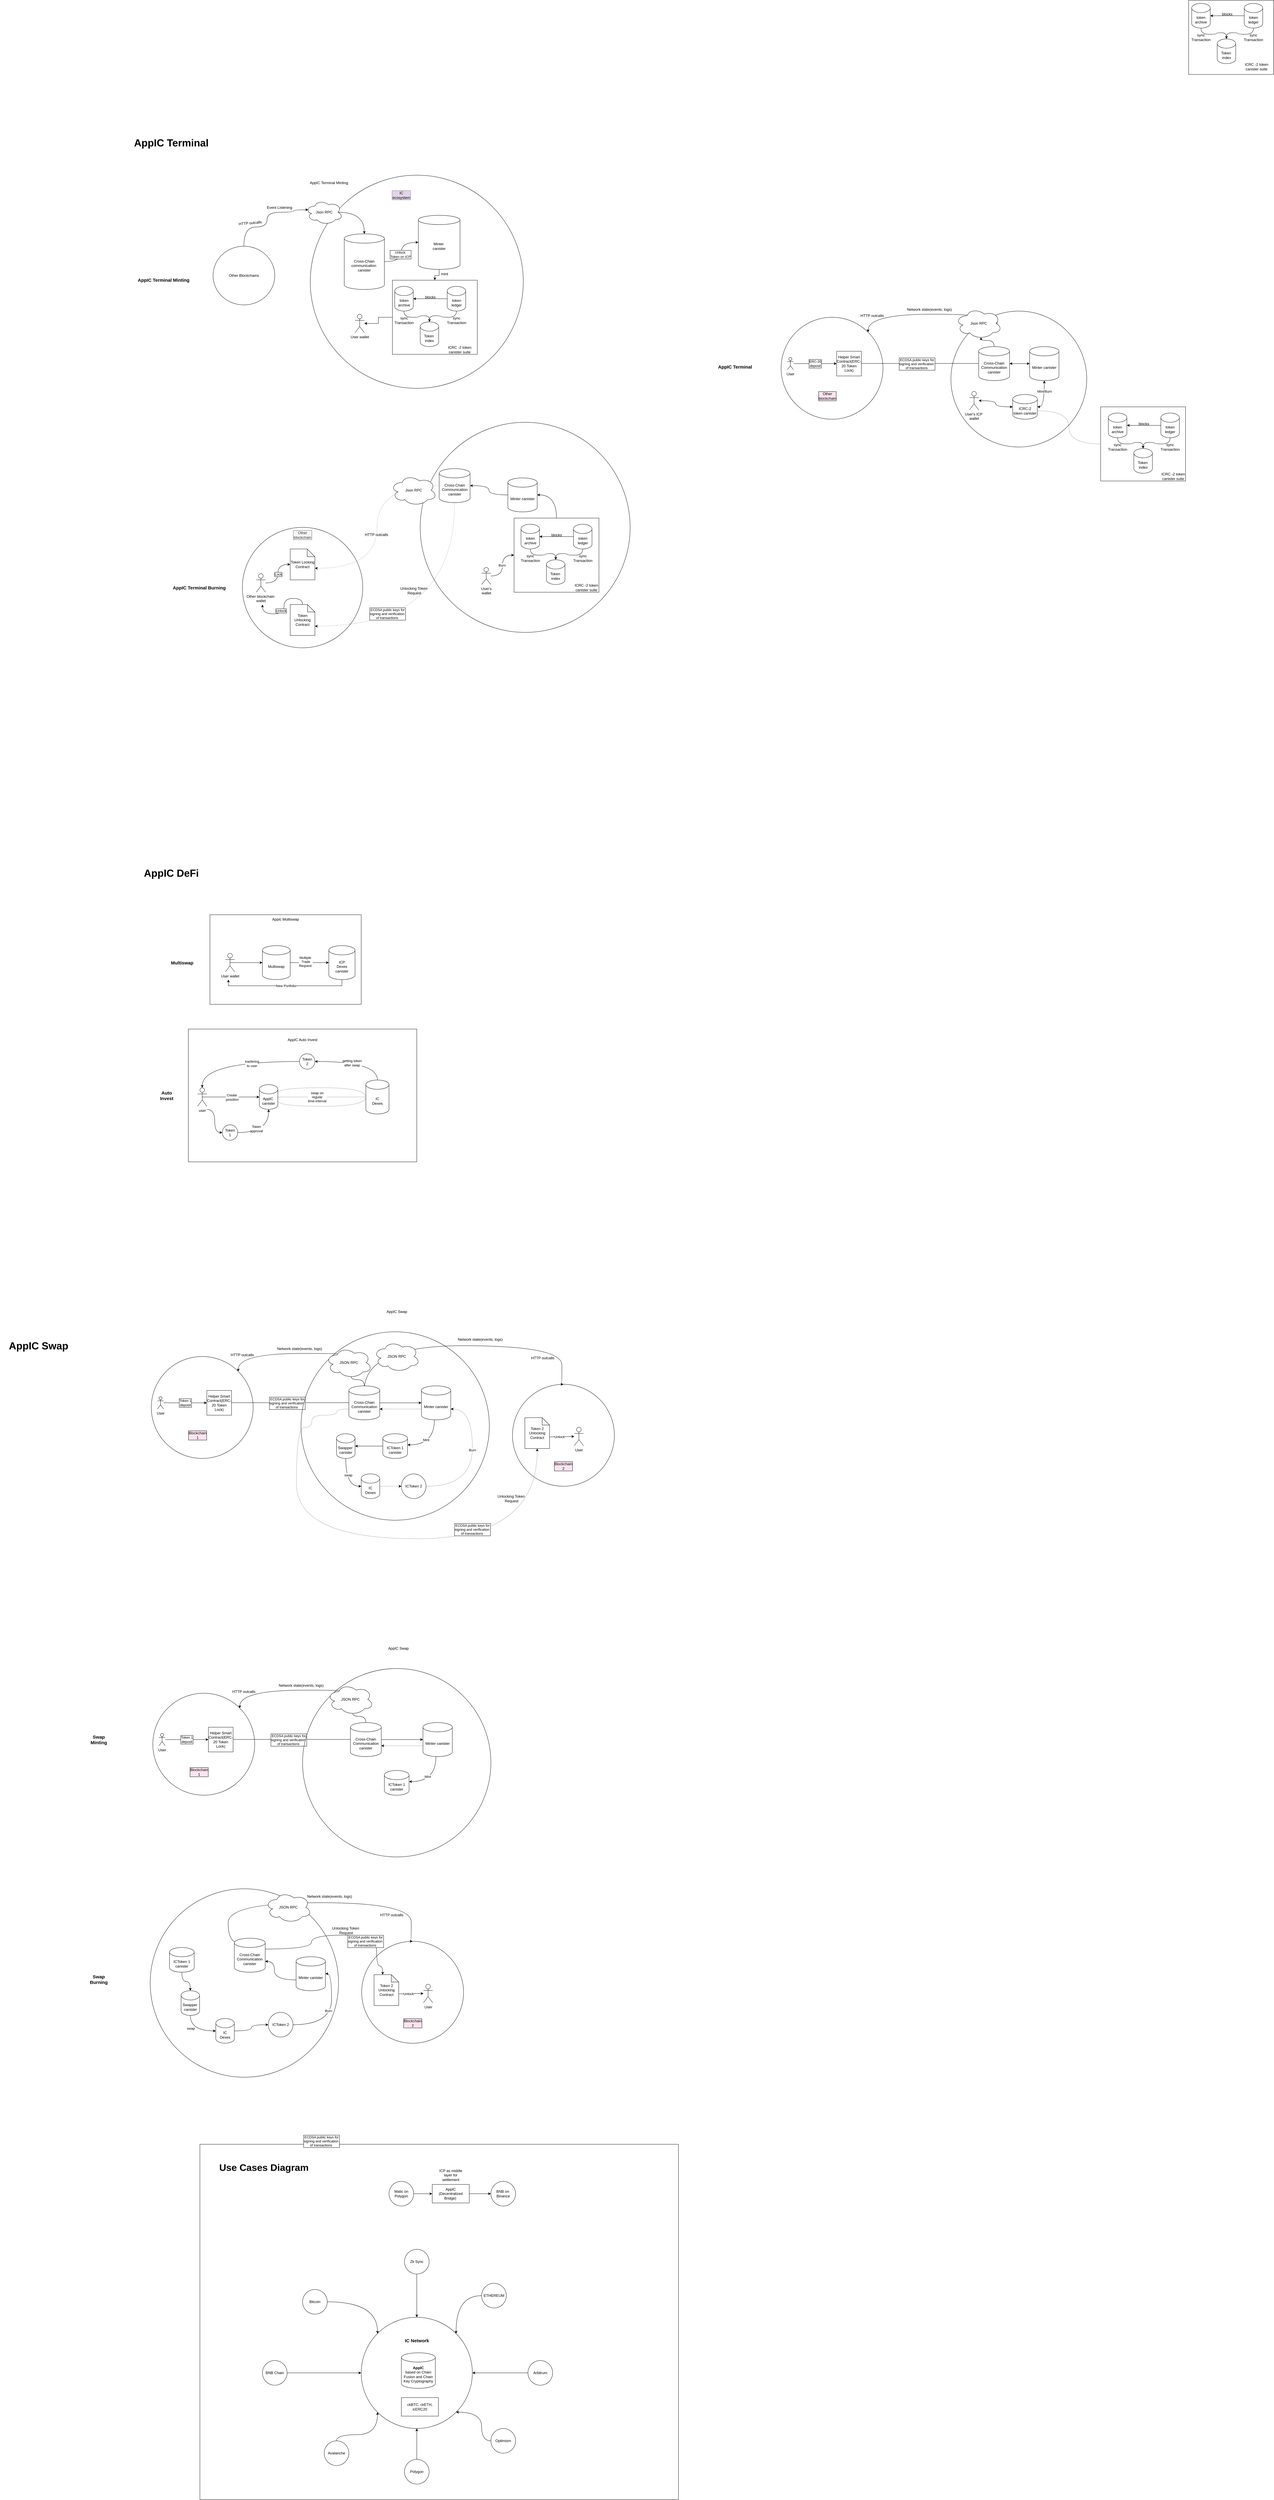 <mxfile version="24.2.5" type="github">
  <diagram name="Page-1" id="Xp7BcnjXbAts6n8gM-tV">
    <mxGraphModel dx="2534" dy="-3426" grid="1" gridSize="10" guides="1" tooltips="1" connect="1" arrows="1" fold="1" page="1" pageScale="1" pageWidth="1100" pageHeight="850" math="0" shadow="0">
      <root>
        <mxCell id="0" />
        <mxCell id="1" parent="0" />
        <mxCell id="F1tDSeAfEZiZVZ5YU9dp-1" value="" style="ellipse;whiteSpace=wrap;html=1;aspect=fixed;gradientColor=none;labelBackgroundColor=none;fillColor=none;" vertex="1" parent="1">
          <mxGeometry x="145" y="4856" width="690" height="690" as="geometry" />
        </mxCell>
        <mxCell id="F1tDSeAfEZiZVZ5YU9dp-2" style="edgeStyle=orthogonalEdgeStyle;rounded=0;orthogonalLoop=1;jettySize=auto;html=1;curved=1;" edge="1" parent="1" source="F1tDSeAfEZiZVZ5YU9dp-4" target="F1tDSeAfEZiZVZ5YU9dp-6">
          <mxGeometry relative="1" as="geometry" />
        </mxCell>
        <mxCell id="F1tDSeAfEZiZVZ5YU9dp-3" value="Unlock&amp;nbsp;&lt;div&gt;Token on ICP&lt;/div&gt;" style="edgeLabel;html=1;align=center;verticalAlign=middle;resizable=0;points=[];labelBorderColor=default;" vertex="1" connectable="0" parent="F1tDSeAfEZiZVZ5YU9dp-2">
          <mxGeometry x="-0.088" y="3" relative="1" as="geometry">
            <mxPoint as="offset" />
          </mxGeometry>
        </mxCell>
        <mxCell id="F1tDSeAfEZiZVZ5YU9dp-4" value="Cross-Chain communication&amp;nbsp;&lt;div&gt;canister&lt;/div&gt;" style="shape=cylinder3;whiteSpace=wrap;html=1;boundedLbl=1;backgroundOutline=1;size=15;" vertex="1" parent="1">
          <mxGeometry x="255" y="5046" width="130" height="180" as="geometry" />
        </mxCell>
        <mxCell id="F1tDSeAfEZiZVZ5YU9dp-5" style="edgeStyle=orthogonalEdgeStyle;rounded=0;orthogonalLoop=1;jettySize=auto;html=1;exitX=0.5;exitY=1;exitDx=0;exitDy=0;exitPerimeter=0;" edge="1" parent="1" source="F1tDSeAfEZiZVZ5YU9dp-6" target="F1tDSeAfEZiZVZ5YU9dp-29">
          <mxGeometry relative="1" as="geometry" />
        </mxCell>
        <mxCell id="F1tDSeAfEZiZVZ5YU9dp-6" value="Minter&amp;nbsp;&lt;div&gt;canister&lt;/div&gt;" style="shape=cylinder3;whiteSpace=wrap;html=1;boundedLbl=1;backgroundOutline=1;size=15;" vertex="1" parent="1">
          <mxGeometry x="495" y="4986" width="135" height="175" as="geometry" />
        </mxCell>
        <mxCell id="F1tDSeAfEZiZVZ5YU9dp-7" style="edgeStyle=orthogonalEdgeStyle;rounded=0;orthogonalLoop=1;jettySize=auto;html=1;curved=1;exitX=0.875;exitY=0.5;exitDx=0;exitDy=0;exitPerimeter=0;" edge="1" parent="1" source="F1tDSeAfEZiZVZ5YU9dp-8" target="F1tDSeAfEZiZVZ5YU9dp-4">
          <mxGeometry relative="1" as="geometry" />
        </mxCell>
        <mxCell id="F1tDSeAfEZiZVZ5YU9dp-8" value="Json RPC" style="ellipse;shape=cloud;whiteSpace=wrap;html=1;" vertex="1" parent="1">
          <mxGeometry x="130" y="4936" width="120" height="80" as="geometry" />
        </mxCell>
        <mxCell id="F1tDSeAfEZiZVZ5YU9dp-9" style="edgeStyle=orthogonalEdgeStyle;rounded=0;orthogonalLoop=1;jettySize=auto;html=1;exitX=0.5;exitY=0;exitDx=0;exitDy=0;entryX=0.07;entryY=0.4;entryDx=0;entryDy=0;entryPerimeter=0;curved=1;" edge="1" parent="1" source="F1tDSeAfEZiZVZ5YU9dp-10" target="F1tDSeAfEZiZVZ5YU9dp-8">
          <mxGeometry relative="1" as="geometry">
            <mxPoint x="60" y="4966" as="targetPoint" />
            <Array as="points">
              <mxPoint x="-70" y="5024" />
              <mxPoint x="5" y="5024" />
              <mxPoint x="5" y="4976" />
              <mxPoint x="90" y="4976" />
              <mxPoint x="90" y="4968" />
            </Array>
          </mxGeometry>
        </mxCell>
        <mxCell id="F1tDSeAfEZiZVZ5YU9dp-10" value="Other Blockchains" style="ellipse;whiteSpace=wrap;html=1;" vertex="1" parent="1">
          <mxGeometry x="-170" y="5086" width="200" height="190" as="geometry" />
        </mxCell>
        <mxCell id="F1tDSeAfEZiZVZ5YU9dp-11" value="HTTP outcalls" style="text;html=1;align=center;verticalAlign=middle;resizable=0;points=[];autosize=1;strokeColor=none;fillColor=none;rotation=-5;" vertex="1" parent="1">
          <mxGeometry x="-100" y="4996" width="100" height="30" as="geometry" />
        </mxCell>
        <mxCell id="F1tDSeAfEZiZVZ5YU9dp-12" value="Event Listening" style="text;html=1;align=center;verticalAlign=middle;resizable=0;points=[];autosize=1;strokeColor=none;fillColor=none;" vertex="1" parent="1">
          <mxGeometry x="-10" y="4946" width="110" height="30" as="geometry" />
        </mxCell>
        <mxCell id="F1tDSeAfEZiZVZ5YU9dp-13" value="User wallet" style="shape=umlActor;verticalLabelPosition=bottom;verticalAlign=top;html=1;outlineConnect=0;" vertex="1" parent="1">
          <mxGeometry x="290" y="5306" width="30" height="60" as="geometry" />
        </mxCell>
        <mxCell id="F1tDSeAfEZiZVZ5YU9dp-14" value="IC ecosystem" style="text;html=1;align=center;verticalAlign=middle;whiteSpace=wrap;rounded=0;fillColor=#e1d5e7;strokeColor=#9673a6;" vertex="1" parent="1">
          <mxGeometry x="410" y="4906" width="60" height="30" as="geometry" />
        </mxCell>
        <mxCell id="F1tDSeAfEZiZVZ5YU9dp-15" value="&lt;b&gt;&lt;font style=&quot;font-size: 15px;&quot;&gt;AppIC Terminal Minting&lt;/font&gt;&lt;/b&gt;" style="text;html=1;align=center;verticalAlign=middle;whiteSpace=wrap;rounded=0;" vertex="1" parent="1">
          <mxGeometry x="-420" y="5180" width="180" height="30" as="geometry" />
        </mxCell>
        <mxCell id="F1tDSeAfEZiZVZ5YU9dp-16" value="AppIC Terminal Minting" style="text;html=1;align=center;verticalAlign=middle;resizable=0;points=[];autosize=1;strokeColor=none;fillColor=none;" vertex="1" parent="1">
          <mxGeometry x="130" y="4866" width="150" height="30" as="geometry" />
        </mxCell>
        <mxCell id="F1tDSeAfEZiZVZ5YU9dp-17" value="" style="rounded=0;whiteSpace=wrap;html=1;" vertex="1" parent="1">
          <mxGeometry x="2990" y="4290" width="275" height="240" as="geometry" />
        </mxCell>
        <mxCell id="F1tDSeAfEZiZVZ5YU9dp-18" value="token&lt;div&gt;archive&lt;/div&gt;" style="shape=cylinder3;whiteSpace=wrap;html=1;boundedLbl=1;backgroundOutline=1;size=15;" vertex="1" parent="1">
          <mxGeometry x="3000" y="4300" width="60" height="80" as="geometry" />
        </mxCell>
        <mxCell id="F1tDSeAfEZiZVZ5YU9dp-19" value="Token&amp;nbsp;&lt;div&gt;index&lt;/div&gt;" style="shape=cylinder3;whiteSpace=wrap;html=1;boundedLbl=1;backgroundOutline=1;size=15;" vertex="1" parent="1">
          <mxGeometry x="3082.5" y="4415" width="60" height="80" as="geometry" />
        </mxCell>
        <mxCell id="F1tDSeAfEZiZVZ5YU9dp-20" style="edgeStyle=orthogonalEdgeStyle;rounded=0;orthogonalLoop=1;jettySize=auto;html=1;exitX=0.5;exitY=1;exitDx=0;exitDy=0;exitPerimeter=0;curved=1;" edge="1" parent="1" source="F1tDSeAfEZiZVZ5YU9dp-21" target="F1tDSeAfEZiZVZ5YU9dp-19">
          <mxGeometry relative="1" as="geometry" />
        </mxCell>
        <mxCell id="F1tDSeAfEZiZVZ5YU9dp-21" value="token&lt;div&gt;ledger&lt;/div&gt;" style="shape=cylinder3;whiteSpace=wrap;html=1;boundedLbl=1;backgroundOutline=1;size=15;" vertex="1" parent="1">
          <mxGeometry x="3170" y="4300" width="60" height="80" as="geometry" />
        </mxCell>
        <mxCell id="F1tDSeAfEZiZVZ5YU9dp-22" style="edgeStyle=orthogonalEdgeStyle;rounded=0;orthogonalLoop=1;jettySize=auto;html=1;entryX=1;entryY=0.5;entryDx=0;entryDy=0;entryPerimeter=0;" edge="1" parent="1" source="F1tDSeAfEZiZVZ5YU9dp-21" target="F1tDSeAfEZiZVZ5YU9dp-18">
          <mxGeometry relative="1" as="geometry" />
        </mxCell>
        <mxCell id="F1tDSeAfEZiZVZ5YU9dp-23" style="edgeStyle=orthogonalEdgeStyle;rounded=0;orthogonalLoop=1;jettySize=auto;html=1;exitX=0.5;exitY=1;exitDx=0;exitDy=0;exitPerimeter=0;entryX=0.5;entryY=0;entryDx=0;entryDy=0;entryPerimeter=0;curved=1;" edge="1" parent="1" source="F1tDSeAfEZiZVZ5YU9dp-18" target="F1tDSeAfEZiZVZ5YU9dp-19">
          <mxGeometry relative="1" as="geometry" />
        </mxCell>
        <mxCell id="F1tDSeAfEZiZVZ5YU9dp-24" value="sync&lt;br&gt;Transaction" style="text;html=1;align=center;verticalAlign=middle;whiteSpace=wrap;rounded=0;" vertex="1" parent="1">
          <mxGeometry x="3000" y="4395" width="60" height="30" as="geometry" />
        </mxCell>
        <mxCell id="F1tDSeAfEZiZVZ5YU9dp-25" value="sync&lt;br&gt;Transaction" style="text;html=1;align=center;verticalAlign=middle;whiteSpace=wrap;rounded=0;" vertex="1" parent="1">
          <mxGeometry x="3170" y="4395" width="60" height="30" as="geometry" />
        </mxCell>
        <mxCell id="F1tDSeAfEZiZVZ5YU9dp-26" value="blocks" style="text;html=1;align=center;verticalAlign=middle;whiteSpace=wrap;rounded=0;" vertex="1" parent="1">
          <mxGeometry x="3085" y="4320" width="60" height="30" as="geometry" />
        </mxCell>
        <mxCell id="F1tDSeAfEZiZVZ5YU9dp-27" value="ICRC -2 token canister suite" style="text;html=1;align=center;verticalAlign=middle;whiteSpace=wrap;rounded=0;" vertex="1" parent="1">
          <mxGeometry x="3170" y="4490" width="80" height="30" as="geometry" />
        </mxCell>
        <mxCell id="F1tDSeAfEZiZVZ5YU9dp-28" value="" style="edgeStyle=orthogonalEdgeStyle;rounded=0;orthogonalLoop=1;jettySize=auto;html=1;" edge="1" parent="1" source="F1tDSeAfEZiZVZ5YU9dp-29" target="F1tDSeAfEZiZVZ5YU9dp-13">
          <mxGeometry relative="1" as="geometry" />
        </mxCell>
        <mxCell id="F1tDSeAfEZiZVZ5YU9dp-29" value="" style="rounded=0;whiteSpace=wrap;html=1;" vertex="1" parent="1">
          <mxGeometry x="411" y="5196" width="275" height="240" as="geometry" />
        </mxCell>
        <mxCell id="F1tDSeAfEZiZVZ5YU9dp-30" value="token&lt;div&gt;archive&lt;/div&gt;" style="shape=cylinder3;whiteSpace=wrap;html=1;boundedLbl=1;backgroundOutline=1;size=15;" vertex="1" parent="1">
          <mxGeometry x="418.5" y="5216" width="60" height="80" as="geometry" />
        </mxCell>
        <mxCell id="F1tDSeAfEZiZVZ5YU9dp-31" value="Token&amp;nbsp;&lt;div&gt;index&lt;/div&gt;" style="shape=cylinder3;whiteSpace=wrap;html=1;boundedLbl=1;backgroundOutline=1;size=15;" vertex="1" parent="1">
          <mxGeometry x="501" y="5331" width="60" height="80" as="geometry" />
        </mxCell>
        <mxCell id="F1tDSeAfEZiZVZ5YU9dp-32" style="edgeStyle=orthogonalEdgeStyle;rounded=0;orthogonalLoop=1;jettySize=auto;html=1;exitX=0.5;exitY=1;exitDx=0;exitDy=0;exitPerimeter=0;curved=1;" edge="1" parent="1" source="F1tDSeAfEZiZVZ5YU9dp-33" target="F1tDSeAfEZiZVZ5YU9dp-31">
          <mxGeometry relative="1" as="geometry" />
        </mxCell>
        <mxCell id="F1tDSeAfEZiZVZ5YU9dp-33" value="token&lt;div&gt;ledger&lt;/div&gt;" style="shape=cylinder3;whiteSpace=wrap;html=1;boundedLbl=1;backgroundOutline=1;size=15;" vertex="1" parent="1">
          <mxGeometry x="588.5" y="5216" width="60" height="80" as="geometry" />
        </mxCell>
        <mxCell id="F1tDSeAfEZiZVZ5YU9dp-34" style="edgeStyle=orthogonalEdgeStyle;rounded=0;orthogonalLoop=1;jettySize=auto;html=1;entryX=1;entryY=0.5;entryDx=0;entryDy=0;entryPerimeter=0;" edge="1" parent="1" source="F1tDSeAfEZiZVZ5YU9dp-33" target="F1tDSeAfEZiZVZ5YU9dp-30">
          <mxGeometry relative="1" as="geometry" />
        </mxCell>
        <mxCell id="F1tDSeAfEZiZVZ5YU9dp-35" style="edgeStyle=orthogonalEdgeStyle;rounded=0;orthogonalLoop=1;jettySize=auto;html=1;exitX=0.5;exitY=1;exitDx=0;exitDy=0;exitPerimeter=0;entryX=0.5;entryY=0;entryDx=0;entryDy=0;entryPerimeter=0;curved=1;" edge="1" parent="1" source="F1tDSeAfEZiZVZ5YU9dp-30" target="F1tDSeAfEZiZVZ5YU9dp-31">
          <mxGeometry relative="1" as="geometry" />
        </mxCell>
        <mxCell id="F1tDSeAfEZiZVZ5YU9dp-36" value="sync&lt;br&gt;Transaction" style="text;html=1;align=center;verticalAlign=middle;whiteSpace=wrap;rounded=0;" vertex="1" parent="1">
          <mxGeometry x="418.5" y="5311" width="60" height="30" as="geometry" />
        </mxCell>
        <mxCell id="F1tDSeAfEZiZVZ5YU9dp-37" value="sync&lt;br&gt;Transaction" style="text;html=1;align=center;verticalAlign=middle;whiteSpace=wrap;rounded=0;" vertex="1" parent="1">
          <mxGeometry x="588.5" y="5311" width="60" height="30" as="geometry" />
        </mxCell>
        <mxCell id="F1tDSeAfEZiZVZ5YU9dp-38" value="blocks" style="text;html=1;align=center;verticalAlign=middle;whiteSpace=wrap;rounded=0;" vertex="1" parent="1">
          <mxGeometry x="503.5" y="5236" width="60" height="30" as="geometry" />
        </mxCell>
        <mxCell id="F1tDSeAfEZiZVZ5YU9dp-39" value="ICRC -2 token canister suite" style="text;html=1;align=center;verticalAlign=middle;whiteSpace=wrap;rounded=0;" vertex="1" parent="1">
          <mxGeometry x="588.5" y="5406" width="80" height="30" as="geometry" />
        </mxCell>
        <mxCell id="F1tDSeAfEZiZVZ5YU9dp-40" value="mint" style="text;html=1;align=center;verticalAlign=middle;whiteSpace=wrap;rounded=0;" vertex="1" parent="1">
          <mxGeometry x="550" y="5161" width="60" height="30" as="geometry" />
        </mxCell>
        <mxCell id="F1tDSeAfEZiZVZ5YU9dp-42" value="" style="ellipse;whiteSpace=wrap;html=1;aspect=fixed;fillColor=none;" vertex="1" parent="1">
          <mxGeometry x="-75" y="5996" width="390" height="390" as="geometry" />
        </mxCell>
        <mxCell id="F1tDSeAfEZiZVZ5YU9dp-43" style="edgeStyle=orthogonalEdgeStyle;rounded=0;orthogonalLoop=1;jettySize=auto;html=1;entryX=1;entryY=0.7;entryDx=0;entryDy=0;entryPerimeter=0;curved=1;exitX=0.5;exitY=1;exitDx=0;exitDy=0;dashed=1;dashPattern=1 4;exitPerimeter=0;" edge="1" parent="1" source="F1tDSeAfEZiZVZ5YU9dp-61" target="F1tDSeAfEZiZVZ5YU9dp-47">
          <mxGeometry relative="1" as="geometry">
            <mxPoint x="600" y="6576" as="targetPoint" />
          </mxGeometry>
        </mxCell>
        <mxCell id="F1tDSeAfEZiZVZ5YU9dp-44" value="&lt;span style=&quot;line-height: 11.77px; font-family: Arial, sans-serif;&quot;&gt;ECDSA public keys for&lt;br&gt;signing and verification&amp;nbsp;&lt;/span&gt;&lt;div&gt;&lt;span style=&quot;line-height: 11.77px; font-family: Arial, sans-serif;&quot;&gt;of transactions&amp;nbsp;&lt;/span&gt;&lt;/div&gt;" style="edgeLabel;html=1;align=center;verticalAlign=middle;resizable=0;points=[];labelBorderColor=default;" vertex="1" connectable="0" parent="F1tDSeAfEZiZVZ5YU9dp-43">
          <mxGeometry x="0.377" y="-11" relative="1" as="geometry">
            <mxPoint x="-31" y="-29" as="offset" />
          </mxGeometry>
        </mxCell>
        <mxCell id="F1tDSeAfEZiZVZ5YU9dp-45" value="" style="ellipse;whiteSpace=wrap;html=1;aspect=fixed;fillColor=none;" vertex="1" parent="1">
          <mxGeometry x="501" y="5656" width="680" height="680" as="geometry" />
        </mxCell>
        <mxCell id="F1tDSeAfEZiZVZ5YU9dp-46" value="Token Locking Contract" style="shape=note;whiteSpace=wrap;html=1;backgroundOutline=1;darkOpacity=0.05;size=25;" vertex="1" parent="1">
          <mxGeometry x="80" y="6066" width="80" height="100" as="geometry" />
        </mxCell>
        <mxCell id="F1tDSeAfEZiZVZ5YU9dp-47" value="Token Unlocking Contract" style="shape=note;whiteSpace=wrap;html=1;backgroundOutline=1;darkOpacity=0.05;size=24;" vertex="1" parent="1">
          <mxGeometry x="80" y="6246" width="80" height="100" as="geometry" />
        </mxCell>
        <mxCell id="F1tDSeAfEZiZVZ5YU9dp-48" value="Other blockchain" style="text;html=1;align=center;verticalAlign=middle;whiteSpace=wrap;rounded=0;fillColor=#f5f5f5;fontColor=#333333;strokeColor=#666666;" vertex="1" parent="1">
          <mxGeometry x="90" y="6006" width="60" height="30" as="geometry" />
        </mxCell>
        <mxCell id="F1tDSeAfEZiZVZ5YU9dp-49" style="edgeStyle=orthogonalEdgeStyle;rounded=0;orthogonalLoop=1;jettySize=auto;html=1;curved=1;" edge="1" parent="1" source="F1tDSeAfEZiZVZ5YU9dp-51" target="F1tDSeAfEZiZVZ5YU9dp-46">
          <mxGeometry relative="1" as="geometry" />
        </mxCell>
        <mxCell id="F1tDSeAfEZiZVZ5YU9dp-50" value="Lock" style="edgeLabel;html=1;align=center;verticalAlign=middle;resizable=0;points=[];labelBorderColor=default;" vertex="1" connectable="0" parent="F1tDSeAfEZiZVZ5YU9dp-49">
          <mxGeometry x="-0.03" y="-1" relative="1" as="geometry">
            <mxPoint as="offset" />
          </mxGeometry>
        </mxCell>
        <mxCell id="F1tDSeAfEZiZVZ5YU9dp-51" value="Other blockchain&amp;nbsp;&lt;div&gt;wallet&lt;/div&gt;" style="shape=umlActor;verticalLabelPosition=bottom;verticalAlign=top;html=1;outlineConnect=0;" vertex="1" parent="1">
          <mxGeometry x="-30" y="6146" width="30" height="60" as="geometry" />
        </mxCell>
        <mxCell id="F1tDSeAfEZiZVZ5YU9dp-52" style="edgeStyle=orthogonalEdgeStyle;rounded=0;orthogonalLoop=1;jettySize=auto;html=1;entryX=0.167;entryY=0.641;entryDx=0;entryDy=0;entryPerimeter=0;curved=1;" edge="1" parent="1" source="F1tDSeAfEZiZVZ5YU9dp-47" target="F1tDSeAfEZiZVZ5YU9dp-42">
          <mxGeometry relative="1" as="geometry">
            <Array as="points">
              <mxPoint x="120" y="6226" />
              <mxPoint x="60" y="6226" />
              <mxPoint x="60" y="6276" />
              <mxPoint x="-10" y="6276" />
            </Array>
          </mxGeometry>
        </mxCell>
        <mxCell id="F1tDSeAfEZiZVZ5YU9dp-53" value="Unlock" style="edgeLabel;html=1;align=center;verticalAlign=middle;resizable=0;points=[];labelBorderColor=default;" vertex="1" connectable="0" parent="F1tDSeAfEZiZVZ5YU9dp-52">
          <mxGeometry x="-0.121" y="4" relative="1" as="geometry">
            <mxPoint x="-14" y="19" as="offset" />
          </mxGeometry>
        </mxCell>
        <mxCell id="F1tDSeAfEZiZVZ5YU9dp-54" style="edgeStyle=orthogonalEdgeStyle;rounded=0;orthogonalLoop=1;jettySize=auto;html=1;entryX=0;entryY=0;entryDx=80;entryDy=62.5;entryPerimeter=0;curved=1;dashed=1;dashPattern=1 4;" edge="1" parent="1" source="F1tDSeAfEZiZVZ5YU9dp-61" target="F1tDSeAfEZiZVZ5YU9dp-46">
          <mxGeometry relative="1" as="geometry">
            <mxPoint x="565" y="6161" as="sourcePoint" />
          </mxGeometry>
        </mxCell>
        <mxCell id="F1tDSeAfEZiZVZ5YU9dp-55" value="&lt;span style=&quot;color: rgb(0, 0, 0); font-family: Helvetica; font-size: 12px; font-style: normal; font-variant-ligatures: normal; font-variant-caps: normal; font-weight: 400; letter-spacing: normal; orphans: 2; text-align: center; text-indent: 0px; text-transform: none; widows: 2; word-spacing: 0px; -webkit-text-stroke-width: 0px; white-space: nowrap; background-color: rgb(251, 251, 251); text-decoration-thickness: initial; text-decoration-style: initial; text-decoration-color: initial; display: inline !important; float: none;&quot;&gt;HTTP outcalls&lt;/span&gt;" style="text;whiteSpace=wrap;html=1;" vertex="1" parent="1">
          <mxGeometry x="320" y="6006" width="80" height="20" as="geometry" />
        </mxCell>
        <mxCell id="F1tDSeAfEZiZVZ5YU9dp-56" value="Unlocking Token&lt;div&gt;&amp;nbsp;Request&lt;/div&gt;" style="text;html=1;align=center;verticalAlign=middle;resizable=0;points=[];autosize=1;strokeColor=none;fillColor=none;" vertex="1" parent="1">
          <mxGeometry x="425" y="6181" width="110" height="40" as="geometry" />
        </mxCell>
        <mxCell id="F1tDSeAfEZiZVZ5YU9dp-57" value="&lt;b&gt;&lt;font style=&quot;font-size: 15px;&quot;&gt;AppIC Terminal Burning&lt;/font&gt;&lt;/b&gt;" style="text;html=1;align=center;verticalAlign=middle;resizable=0;points=[];autosize=1;strokeColor=none;fillColor=none;" vertex="1" parent="1">
          <mxGeometry x="-310" y="6176" width="190" height="30" as="geometry" />
        </mxCell>
        <mxCell id="F1tDSeAfEZiZVZ5YU9dp-58" value="" style="edgeStyle=orthogonalEdgeStyle;rounded=0;orthogonalLoop=1;jettySize=auto;html=1;curved=1;" edge="1" parent="1" source="F1tDSeAfEZiZVZ5YU9dp-60" target="F1tDSeAfEZiZVZ5YU9dp-66">
          <mxGeometry relative="1" as="geometry" />
        </mxCell>
        <mxCell id="F1tDSeAfEZiZVZ5YU9dp-59" value="Burn" style="edgeLabel;html=1;align=center;verticalAlign=middle;resizable=0;points=[];" vertex="1" connectable="0" parent="F1tDSeAfEZiZVZ5YU9dp-58">
          <mxGeometry x="0.011" y="2" relative="1" as="geometry">
            <mxPoint as="offset" />
          </mxGeometry>
        </mxCell>
        <mxCell id="F1tDSeAfEZiZVZ5YU9dp-60" value="User&#39;s&lt;br&gt;wallet" style="shape=umlActor;verticalLabelPosition=bottom;verticalAlign=top;html=1;outlineConnect=0;" vertex="1" parent="1">
          <mxGeometry x="700" y="6126" width="30" height="55" as="geometry" />
        </mxCell>
        <mxCell id="F1tDSeAfEZiZVZ5YU9dp-61" value="&lt;span style=&quot;font-family: Arial, sans-serif;&quot;&gt;Cross-Chain Communication canister&lt;/span&gt;" style="shape=cylinder3;whiteSpace=wrap;html=1;boundedLbl=1;backgroundOutline=1;size=15;" vertex="1" parent="1">
          <mxGeometry x="562.5" y="5806" width="100" height="110" as="geometry" />
        </mxCell>
        <mxCell id="F1tDSeAfEZiZVZ5YU9dp-62" style="edgeStyle=orthogonalEdgeStyle;rounded=0;orthogonalLoop=1;jettySize=auto;html=1;curved=1;" edge="1" parent="1" source="F1tDSeAfEZiZVZ5YU9dp-63" target="F1tDSeAfEZiZVZ5YU9dp-61">
          <mxGeometry relative="1" as="geometry" />
        </mxCell>
        <mxCell id="F1tDSeAfEZiZVZ5YU9dp-63" value="&lt;div&gt;&lt;font face=&quot;Arial, sans-serif&quot;&gt;Minter canister&lt;/font&gt;&lt;/div&gt;" style="shape=cylinder3;whiteSpace=wrap;html=1;boundedLbl=1;backgroundOutline=1;size=15;" vertex="1" parent="1">
          <mxGeometry x="785" y="5836" width="95" height="110" as="geometry" />
        </mxCell>
        <mxCell id="F1tDSeAfEZiZVZ5YU9dp-64" style="edgeStyle=orthogonalEdgeStyle;rounded=0;orthogonalLoop=1;jettySize=auto;html=1;exitX=0.5;exitY=1;exitDx=0;exitDy=0;" edge="1" parent="1" source="F1tDSeAfEZiZVZ5YU9dp-45" target="F1tDSeAfEZiZVZ5YU9dp-45">
          <mxGeometry relative="1" as="geometry" />
        </mxCell>
        <mxCell id="F1tDSeAfEZiZVZ5YU9dp-65" value="Json RPC" style="ellipse;shape=cloud;whiteSpace=wrap;html=1;" vertex="1" parent="1">
          <mxGeometry x="405" y="5826" width="150" height="100" as="geometry" />
        </mxCell>
        <mxCell id="F1tDSeAfEZiZVZ5YU9dp-66" value="" style="rounded=0;whiteSpace=wrap;html=1;" vertex="1" parent="1">
          <mxGeometry x="805" y="5966" width="275" height="240" as="geometry" />
        </mxCell>
        <mxCell id="F1tDSeAfEZiZVZ5YU9dp-67" value="token&lt;div&gt;archive&lt;/div&gt;" style="shape=cylinder3;whiteSpace=wrap;html=1;boundedLbl=1;backgroundOutline=1;size=15;" vertex="1" parent="1">
          <mxGeometry x="827.5" y="5986" width="60" height="80" as="geometry" />
        </mxCell>
        <mxCell id="F1tDSeAfEZiZVZ5YU9dp-68" value="Token&amp;nbsp;&lt;div&gt;index&lt;/div&gt;" style="shape=cylinder3;whiteSpace=wrap;html=1;boundedLbl=1;backgroundOutline=1;size=15;" vertex="1" parent="1">
          <mxGeometry x="910" y="6101" width="60" height="80" as="geometry" />
        </mxCell>
        <mxCell id="F1tDSeAfEZiZVZ5YU9dp-69" style="edgeStyle=orthogonalEdgeStyle;rounded=0;orthogonalLoop=1;jettySize=auto;html=1;exitX=0.5;exitY=1;exitDx=0;exitDy=0;exitPerimeter=0;curved=1;" edge="1" parent="1" source="F1tDSeAfEZiZVZ5YU9dp-70" target="F1tDSeAfEZiZVZ5YU9dp-68">
          <mxGeometry relative="1" as="geometry" />
        </mxCell>
        <mxCell id="F1tDSeAfEZiZVZ5YU9dp-70" value="token&lt;div&gt;ledger&lt;/div&gt;" style="shape=cylinder3;whiteSpace=wrap;html=1;boundedLbl=1;backgroundOutline=1;size=15;" vertex="1" parent="1">
          <mxGeometry x="997.5" y="5986" width="60" height="80" as="geometry" />
        </mxCell>
        <mxCell id="F1tDSeAfEZiZVZ5YU9dp-71" style="edgeStyle=orthogonalEdgeStyle;rounded=0;orthogonalLoop=1;jettySize=auto;html=1;entryX=1;entryY=0.5;entryDx=0;entryDy=0;entryPerimeter=0;" edge="1" parent="1" source="F1tDSeAfEZiZVZ5YU9dp-70" target="F1tDSeAfEZiZVZ5YU9dp-67">
          <mxGeometry relative="1" as="geometry" />
        </mxCell>
        <mxCell id="F1tDSeAfEZiZVZ5YU9dp-72" style="edgeStyle=orthogonalEdgeStyle;rounded=0;orthogonalLoop=1;jettySize=auto;html=1;exitX=0.5;exitY=1;exitDx=0;exitDy=0;exitPerimeter=0;entryX=0.5;entryY=0;entryDx=0;entryDy=0;entryPerimeter=0;curved=1;" edge="1" parent="1" source="F1tDSeAfEZiZVZ5YU9dp-67" target="F1tDSeAfEZiZVZ5YU9dp-68">
          <mxGeometry relative="1" as="geometry" />
        </mxCell>
        <mxCell id="F1tDSeAfEZiZVZ5YU9dp-73" value="sync&lt;br&gt;Transaction" style="text;html=1;align=center;verticalAlign=middle;whiteSpace=wrap;rounded=0;" vertex="1" parent="1">
          <mxGeometry x="827.5" y="6081" width="60" height="30" as="geometry" />
        </mxCell>
        <mxCell id="F1tDSeAfEZiZVZ5YU9dp-74" value="sync&lt;br&gt;Transaction" style="text;html=1;align=center;verticalAlign=middle;whiteSpace=wrap;rounded=0;" vertex="1" parent="1">
          <mxGeometry x="997.5" y="6081" width="60" height="30" as="geometry" />
        </mxCell>
        <mxCell id="F1tDSeAfEZiZVZ5YU9dp-75" value="blocks" style="text;html=1;align=center;verticalAlign=middle;whiteSpace=wrap;rounded=0;" vertex="1" parent="1">
          <mxGeometry x="912.5" y="6006" width="60" height="30" as="geometry" />
        </mxCell>
        <mxCell id="F1tDSeAfEZiZVZ5YU9dp-76" value="ICRC -2 token canister suite" style="text;html=1;align=center;verticalAlign=middle;whiteSpace=wrap;rounded=0;" vertex="1" parent="1">
          <mxGeometry x="997.5" y="6176" width="82.5" height="30" as="geometry" />
        </mxCell>
        <mxCell id="F1tDSeAfEZiZVZ5YU9dp-77" style="edgeStyle=orthogonalEdgeStyle;rounded=0;orthogonalLoop=1;jettySize=auto;html=1;exitX=0.5;exitY=0;exitDx=0;exitDy=0;entryX=1;entryY=0.5;entryDx=0;entryDy=0;entryPerimeter=0;curved=1;" edge="1" parent="1" source="F1tDSeAfEZiZVZ5YU9dp-66" target="F1tDSeAfEZiZVZ5YU9dp-63">
          <mxGeometry relative="1" as="geometry" />
        </mxCell>
        <mxCell id="F1tDSeAfEZiZVZ5YU9dp-79" value="&lt;b&gt;&lt;font style=&quot;font-size: 33px;&quot;&gt;AppIC Terminal&lt;/font&gt;&lt;/b&gt;" style="text;html=1;align=center;verticalAlign=middle;whiteSpace=wrap;rounded=0;" vertex="1" parent="1">
          <mxGeometry x="-430" y="4706" width="250" height="90" as="geometry" />
        </mxCell>
        <mxCell id="F1tDSeAfEZiZVZ5YU9dp-80" value="" style="ellipse;whiteSpace=wrap;html=1;aspect=fixed;strokeOpacity=100;fillOpacity=0;" vertex="1" parent="1">
          <mxGeometry x="1670" y="5316" width="330" height="330" as="geometry" />
        </mxCell>
        <mxCell id="F1tDSeAfEZiZVZ5YU9dp-81" value="User" style="shape=umlActor;verticalLabelPosition=bottom;verticalAlign=top;html=1;outlineConnect=0;" vertex="1" parent="1">
          <mxGeometry x="1690" y="5446" width="20" height="40" as="geometry" />
        </mxCell>
        <mxCell id="F1tDSeAfEZiZVZ5YU9dp-82" style="edgeStyle=orthogonalEdgeStyle;rounded=0;orthogonalLoop=1;jettySize=auto;html=1;jumpStyle=none;flowAnimation=0;" edge="1" parent="1">
          <mxGeometry relative="1" as="geometry">
            <mxPoint x="1890" y="5465.5" as="sourcePoint" />
            <mxPoint x="2320" y="5465.5" as="targetPoint" />
          </mxGeometry>
        </mxCell>
        <mxCell id="F1tDSeAfEZiZVZ5YU9dp-83" value="&lt;span style=&quot;line-height: 107%; font-family: Arial, sans-serif;&quot;&gt;&lt;font style=&quot;font-size: 11px;&quot;&gt;ECDSA public keys for&lt;br&gt;signing and verification&amp;nbsp;&lt;/font&gt;&lt;/span&gt;&lt;div&gt;&lt;span style=&quot;line-height: 107%; font-family: Arial, sans-serif;&quot;&gt;&lt;font style=&quot;font-size: 11px;&quot;&gt;of transactions&amp;nbsp;&lt;/font&gt;&lt;/span&gt;&lt;/div&gt;" style="edgeLabel;html=1;align=center;verticalAlign=middle;resizable=0;points=[];labelBorderColor=default;labelBackgroundColor=default;" vertex="1" connectable="0" parent="F1tDSeAfEZiZVZ5YU9dp-82">
          <mxGeometry x="0.055" y="4" relative="1" as="geometry">
            <mxPoint x="-7" y="5" as="offset" />
          </mxGeometry>
        </mxCell>
        <mxCell id="F1tDSeAfEZiZVZ5YU9dp-84" value="Helper Smart Contract(ERC-20 Token Lock)" style="whiteSpace=wrap;html=1;aspect=fixed;" vertex="1" parent="1">
          <mxGeometry x="1850" y="5426" width="80" height="80" as="geometry" />
        </mxCell>
        <mxCell id="F1tDSeAfEZiZVZ5YU9dp-85" value="" style="endArrow=classic;html=1;rounded=0;" edge="1" parent="1" source="F1tDSeAfEZiZVZ5YU9dp-81" target="F1tDSeAfEZiZVZ5YU9dp-84">
          <mxGeometry width="50" height="50" relative="1" as="geometry">
            <mxPoint x="2190" y="5606" as="sourcePoint" />
            <mxPoint x="2240" y="5556" as="targetPoint" />
          </mxGeometry>
        </mxCell>
        <mxCell id="F1tDSeAfEZiZVZ5YU9dp-86" value="&lt;div&gt;ERC-20&lt;/div&gt;&lt;div&gt;deposit&lt;/div&gt;" style="edgeLabel;html=1;align=center;verticalAlign=middle;resizable=0;points=[];labelBorderColor=default;" vertex="1" connectable="0" parent="F1tDSeAfEZiZVZ5YU9dp-85">
          <mxGeometry x="0.1" y="-3" relative="1" as="geometry">
            <mxPoint x="-7" y="-3" as="offset" />
          </mxGeometry>
        </mxCell>
        <mxCell id="F1tDSeAfEZiZVZ5YU9dp-87" value="Other&lt;div&gt;blockchain&lt;/div&gt;" style="text;html=1;align=center;verticalAlign=middle;whiteSpace=wrap;rounded=0;labelBorderColor=default;labelBackgroundColor=#fbe4ef;" vertex="1" parent="1">
          <mxGeometry x="1790" y="5556" width="60" height="30" as="geometry" />
        </mxCell>
        <mxCell id="F1tDSeAfEZiZVZ5YU9dp-88" style="edgeStyle=orthogonalEdgeStyle;rounded=0;orthogonalLoop=1;jettySize=auto;html=1;exitX=0;exitY=0;exitDx=0;exitDy=0;entryX=1;entryY=0;entryDx=0;entryDy=0;curved=1;" edge="1" parent="1" source="F1tDSeAfEZiZVZ5YU9dp-89" target="F1tDSeAfEZiZVZ5YU9dp-80">
          <mxGeometry relative="1" as="geometry">
            <Array as="points">
              <mxPoint x="2370" y="5306" />
              <mxPoint x="1952" y="5306" />
            </Array>
          </mxGeometry>
        </mxCell>
        <mxCell id="F1tDSeAfEZiZVZ5YU9dp-89" value="" style="ellipse;gradientColor=none;html=1;labelBackgroundColor=none;aspect=fixed;fillOpacity=0;" vertex="1" parent="1">
          <mxGeometry x="2220" y="5296" width="440" height="440" as="geometry" />
        </mxCell>
        <mxCell id="F1tDSeAfEZiZVZ5YU9dp-90" value="Json RPC" style="ellipse;shape=cloud;whiteSpace=wrap;html=1;" vertex="1" parent="1">
          <mxGeometry x="2235" y="5286" width="150" height="100" as="geometry" />
        </mxCell>
        <mxCell id="F1tDSeAfEZiZVZ5YU9dp-91" value="HTTP outcalls" style="text;html=1;align=center;verticalAlign=middle;whiteSpace=wrap;rounded=0;" vertex="1" parent="1">
          <mxGeometry x="1920" y="5296" width="90" height="30" as="geometry" />
        </mxCell>
        <mxCell id="F1tDSeAfEZiZVZ5YU9dp-92" value="Network state(events, logs)" style="text;html=1;align=center;verticalAlign=middle;resizable=0;points=[];autosize=1;strokeColor=none;fillColor=none;" vertex="1" parent="1">
          <mxGeometry x="2065" y="5276" width="170" height="30" as="geometry" />
        </mxCell>
        <mxCell id="F1tDSeAfEZiZVZ5YU9dp-93" value="&lt;div&gt;&lt;font face=&quot;Arial, sans-serif&quot;&gt;Minter canister&lt;/font&gt;&lt;/div&gt;" style="shape=cylinder3;whiteSpace=wrap;html=1;boundedLbl=1;backgroundOutline=1;size=15;" vertex="1" parent="1">
          <mxGeometry x="2475" y="5411" width="95" height="110" as="geometry" />
        </mxCell>
        <mxCell id="F1tDSeAfEZiZVZ5YU9dp-94" style="edgeStyle=orthogonalEdgeStyle;rounded=0;orthogonalLoop=1;jettySize=auto;html=1;entryX=0.55;entryY=0.95;entryDx=0;entryDy=0;entryPerimeter=0;curved=1;" edge="1" parent="1" source="F1tDSeAfEZiZVZ5YU9dp-96" target="F1tDSeAfEZiZVZ5YU9dp-90">
          <mxGeometry relative="1" as="geometry" />
        </mxCell>
        <mxCell id="F1tDSeAfEZiZVZ5YU9dp-95" value="" style="edgeStyle=orthogonalEdgeStyle;rounded=0;orthogonalLoop=1;jettySize=auto;html=1;startArrow=classic;startFill=1;endArrow=classic;endFill=1;" edge="1" parent="1" source="F1tDSeAfEZiZVZ5YU9dp-96" target="F1tDSeAfEZiZVZ5YU9dp-93">
          <mxGeometry relative="1" as="geometry" />
        </mxCell>
        <mxCell id="F1tDSeAfEZiZVZ5YU9dp-96" value="&lt;span style=&quot;font-family: Arial, sans-serif;&quot;&gt;Cross-Chain Communication canister&lt;/span&gt;" style="shape=cylinder3;whiteSpace=wrap;html=1;boundedLbl=1;backgroundOutline=1;size=15;" vertex="1" parent="1">
          <mxGeometry x="2310" y="5411" width="100" height="110" as="geometry" />
        </mxCell>
        <mxCell id="F1tDSeAfEZiZVZ5YU9dp-97" style="edgeStyle=orthogonalEdgeStyle;rounded=0;orthogonalLoop=1;jettySize=auto;html=1;exitX=0;exitY=0.5;exitDx=0;exitDy=0;exitPerimeter=0;curved=1;startArrow=classic;startFill=1;" edge="1" parent="1" source="F1tDSeAfEZiZVZ5YU9dp-99" target="F1tDSeAfEZiZVZ5YU9dp-102">
          <mxGeometry relative="1" as="geometry" />
        </mxCell>
        <mxCell id="F1tDSeAfEZiZVZ5YU9dp-98" style="edgeStyle=orthogonalEdgeStyle;rounded=0;orthogonalLoop=1;jettySize=auto;html=1;exitX=1;exitY=0;exitDx=0;exitDy=52.5;exitPerimeter=0;dashed=1;dashPattern=1 2;curved=1;endArrow=none;endFill=0;" edge="1" parent="1" source="F1tDSeAfEZiZVZ5YU9dp-99" target="F1tDSeAfEZiZVZ5YU9dp-103">
          <mxGeometry relative="1" as="geometry" />
        </mxCell>
        <mxCell id="F1tDSeAfEZiZVZ5YU9dp-99" value="ICRC-2&lt;div&gt;token canister&lt;/div&gt;" style="shape=cylinder3;whiteSpace=wrap;html=1;boundedLbl=1;backgroundOutline=1;size=15;" vertex="1" parent="1">
          <mxGeometry x="2420" y="5566" width="80" height="80" as="geometry" />
        </mxCell>
        <mxCell id="F1tDSeAfEZiZVZ5YU9dp-100" style="edgeStyle=orthogonalEdgeStyle;rounded=0;orthogonalLoop=1;jettySize=auto;html=1;entryX=1;entryY=0.5;entryDx=0;entryDy=0;entryPerimeter=0;curved=1;endArrow=classic;endFill=1;startArrow=classic;startFill=1;" edge="1" parent="1" source="F1tDSeAfEZiZVZ5YU9dp-93" target="F1tDSeAfEZiZVZ5YU9dp-99">
          <mxGeometry relative="1" as="geometry" />
        </mxCell>
        <mxCell id="F1tDSeAfEZiZVZ5YU9dp-101" value="Mint/Burn" style="edgeLabel;html=1;align=center;verticalAlign=middle;resizable=0;points=[];" vertex="1" connectable="0" parent="F1tDSeAfEZiZVZ5YU9dp-100">
          <mxGeometry x="-0.051" relative="1" as="geometry">
            <mxPoint y="-16" as="offset" />
          </mxGeometry>
        </mxCell>
        <mxCell id="F1tDSeAfEZiZVZ5YU9dp-102" value="User&#39;s ICP&amp;nbsp;&lt;div&gt;wallet&lt;/div&gt;" style="shape=umlActor;verticalLabelPosition=bottom;verticalAlign=top;html=1;outlineConnect=0;" vertex="1" parent="1">
          <mxGeometry x="2280" y="5556" width="30" height="60" as="geometry" />
        </mxCell>
        <mxCell id="F1tDSeAfEZiZVZ5YU9dp-103" value="" style="rounded=0;whiteSpace=wrap;html=1;" vertex="1" parent="1">
          <mxGeometry x="2705" y="5606" width="275" height="240" as="geometry" />
        </mxCell>
        <mxCell id="F1tDSeAfEZiZVZ5YU9dp-104" value="token&lt;div&gt;archive&lt;/div&gt;" style="shape=cylinder3;whiteSpace=wrap;html=1;boundedLbl=1;backgroundOutline=1;size=15;" vertex="1" parent="1">
          <mxGeometry x="2730" y="5626" width="60" height="80" as="geometry" />
        </mxCell>
        <mxCell id="F1tDSeAfEZiZVZ5YU9dp-105" value="Token&amp;nbsp;&lt;div&gt;index&lt;/div&gt;" style="shape=cylinder3;whiteSpace=wrap;html=1;boundedLbl=1;backgroundOutline=1;size=15;" vertex="1" parent="1">
          <mxGeometry x="2812.5" y="5741" width="60" height="80" as="geometry" />
        </mxCell>
        <mxCell id="F1tDSeAfEZiZVZ5YU9dp-106" style="edgeStyle=orthogonalEdgeStyle;rounded=0;orthogonalLoop=1;jettySize=auto;html=1;exitX=0.5;exitY=1;exitDx=0;exitDy=0;exitPerimeter=0;curved=1;" edge="1" parent="1" source="F1tDSeAfEZiZVZ5YU9dp-107" target="F1tDSeAfEZiZVZ5YU9dp-105">
          <mxGeometry relative="1" as="geometry" />
        </mxCell>
        <mxCell id="F1tDSeAfEZiZVZ5YU9dp-107" value="token&lt;div&gt;ledger&lt;/div&gt;" style="shape=cylinder3;whiteSpace=wrap;html=1;boundedLbl=1;backgroundOutline=1;size=15;" vertex="1" parent="1">
          <mxGeometry x="2900" y="5626" width="60" height="80" as="geometry" />
        </mxCell>
        <mxCell id="F1tDSeAfEZiZVZ5YU9dp-108" style="edgeStyle=orthogonalEdgeStyle;rounded=0;orthogonalLoop=1;jettySize=auto;html=1;entryX=1;entryY=0.5;entryDx=0;entryDy=0;entryPerimeter=0;" edge="1" parent="1" source="F1tDSeAfEZiZVZ5YU9dp-107" target="F1tDSeAfEZiZVZ5YU9dp-104">
          <mxGeometry relative="1" as="geometry" />
        </mxCell>
        <mxCell id="F1tDSeAfEZiZVZ5YU9dp-109" style="edgeStyle=orthogonalEdgeStyle;rounded=0;orthogonalLoop=1;jettySize=auto;html=1;exitX=0.5;exitY=1;exitDx=0;exitDy=0;exitPerimeter=0;entryX=0.5;entryY=0;entryDx=0;entryDy=0;entryPerimeter=0;curved=1;" edge="1" parent="1" source="F1tDSeAfEZiZVZ5YU9dp-104" target="F1tDSeAfEZiZVZ5YU9dp-105">
          <mxGeometry relative="1" as="geometry" />
        </mxCell>
        <mxCell id="F1tDSeAfEZiZVZ5YU9dp-110" value="sync&lt;br&gt;Transaction" style="text;html=1;align=center;verticalAlign=middle;whiteSpace=wrap;rounded=0;" vertex="1" parent="1">
          <mxGeometry x="2730" y="5721" width="60" height="30" as="geometry" />
        </mxCell>
        <mxCell id="F1tDSeAfEZiZVZ5YU9dp-111" value="sync&lt;br&gt;Transaction" style="text;html=1;align=center;verticalAlign=middle;whiteSpace=wrap;rounded=0;" vertex="1" parent="1">
          <mxGeometry x="2900" y="5721" width="60" height="30" as="geometry" />
        </mxCell>
        <mxCell id="F1tDSeAfEZiZVZ5YU9dp-112" value="blocks" style="text;html=1;align=center;verticalAlign=middle;whiteSpace=wrap;rounded=0;" vertex="1" parent="1">
          <mxGeometry x="2815" y="5646" width="60" height="30" as="geometry" />
        </mxCell>
        <mxCell id="F1tDSeAfEZiZVZ5YU9dp-113" value="ICRC -2 token canister suite" style="text;html=1;align=center;verticalAlign=middle;whiteSpace=wrap;rounded=0;" vertex="1" parent="1">
          <mxGeometry x="2900" y="5816" width="80" height="30" as="geometry" />
        </mxCell>
        <mxCell id="F1tDSeAfEZiZVZ5YU9dp-114" value="&lt;b style=&quot;forced-color-adjust: none; color: rgb(0, 0, 0); font-family: Helvetica; font-size: 12px; font-style: normal; font-variant-ligatures: normal; font-variant-caps: normal; letter-spacing: normal; orphans: 2; text-align: center; text-indent: 0px; text-transform: none; widows: 2; word-spacing: 0px; -webkit-text-stroke-width: 0px; white-space: nowrap; background-color: rgb(251, 251, 251); text-decoration-thickness: initial; text-decoration-style: initial; text-decoration-color: initial;&quot;&gt;&lt;font style=&quot;forced-color-adjust: none; font-size: 15px;&quot;&gt;AppIC Terminal&amp;nbsp;&lt;/font&gt;&lt;/b&gt;" style="text;whiteSpace=wrap;html=1;" vertex="1" parent="1">
          <mxGeometry x="1464" y="5461" width="200" height="40" as="geometry" />
        </mxCell>
        <mxCell id="F1tDSeAfEZiZVZ5YU9dp-115" value="&lt;b&gt;&lt;font style=&quot;font-size: 33px;&quot;&gt;AppIC DeFi&lt;/font&gt;&lt;/b&gt;" style="text;html=1;align=center;verticalAlign=middle;whiteSpace=wrap;rounded=0;" vertex="1" parent="1">
          <mxGeometry x="-430" y="7070" width="250" height="90" as="geometry" />
        </mxCell>
        <mxCell id="F1tDSeAfEZiZVZ5YU9dp-116" value="" style="rounded=0;whiteSpace=wrap;html=1;fillColor=none;" vertex="1" parent="1">
          <mxGeometry x="-180" y="7250" width="490" height="290" as="geometry" />
        </mxCell>
        <mxCell id="F1tDSeAfEZiZVZ5YU9dp-117" style="edgeStyle=orthogonalEdgeStyle;rounded=0;orthogonalLoop=1;jettySize=auto;html=1;" edge="1" parent="1" source="F1tDSeAfEZiZVZ5YU9dp-119" target="F1tDSeAfEZiZVZ5YU9dp-120">
          <mxGeometry relative="1" as="geometry" />
        </mxCell>
        <mxCell id="F1tDSeAfEZiZVZ5YU9dp-118" value="Multiple&amp;nbsp;&lt;div&gt;Trade&lt;/div&gt;&lt;div&gt;Request&amp;nbsp;&lt;/div&gt;" style="edgeLabel;html=1;align=center;verticalAlign=middle;resizable=0;points=[];" vertex="1" connectable="0" parent="F1tDSeAfEZiZVZ5YU9dp-117">
          <mxGeometry x="-0.2" y="3" relative="1" as="geometry">
            <mxPoint as="offset" />
          </mxGeometry>
        </mxCell>
        <mxCell id="F1tDSeAfEZiZVZ5YU9dp-119" value="Multiswap" style="shape=cylinder3;whiteSpace=wrap;html=1;boundedLbl=1;backgroundOutline=1;size=15;fillColor=none;" vertex="1" parent="1">
          <mxGeometry x="-10" y="7350" width="90" height="110" as="geometry" />
        </mxCell>
        <mxCell id="F1tDSeAfEZiZVZ5YU9dp-120" value="ICP&lt;div&gt;Dexes&lt;div&gt;canister&lt;/div&gt;&lt;/div&gt;" style="shape=cylinder3;whiteSpace=wrap;html=1;boundedLbl=1;backgroundOutline=1;size=15;fillColor=none;" vertex="1" parent="1">
          <mxGeometry x="205" y="7350" width="85" height="110" as="geometry" />
        </mxCell>
        <mxCell id="F1tDSeAfEZiZVZ5YU9dp-121" style="edgeStyle=orthogonalEdgeStyle;rounded=0;orthogonalLoop=1;jettySize=auto;html=1;exitX=0.5;exitY=0.5;exitDx=0;exitDy=0;exitPerimeter=0;" edge="1" parent="1" source="F1tDSeAfEZiZVZ5YU9dp-122" target="F1tDSeAfEZiZVZ5YU9dp-119">
          <mxGeometry relative="1" as="geometry" />
        </mxCell>
        <mxCell id="F1tDSeAfEZiZVZ5YU9dp-122" value="User wallet" style="shape=umlActor;verticalLabelPosition=bottom;verticalAlign=top;html=1;outlineConnect=0;" vertex="1" parent="1">
          <mxGeometry x="-130" y="7375" width="30" height="60" as="geometry" />
        </mxCell>
        <mxCell id="F1tDSeAfEZiZVZ5YU9dp-123" style="edgeStyle=orthogonalEdgeStyle;rounded=0;orthogonalLoop=1;jettySize=auto;html=1;exitX=0.5;exitY=1;exitDx=0;exitDy=0;exitPerimeter=0;entryX=0.122;entryY=0.724;entryDx=0;entryDy=0;entryPerimeter=0;" edge="1" parent="1" source="F1tDSeAfEZiZVZ5YU9dp-120" target="F1tDSeAfEZiZVZ5YU9dp-116">
          <mxGeometry relative="1" as="geometry" />
        </mxCell>
        <mxCell id="F1tDSeAfEZiZVZ5YU9dp-124" value="New Portfolio" style="edgeLabel;html=1;align=center;verticalAlign=middle;resizable=0;points=[];" vertex="1" connectable="0" parent="F1tDSeAfEZiZVZ5YU9dp-123">
          <mxGeometry x="0.003" y="5" relative="1" as="geometry">
            <mxPoint x="3" y="-5" as="offset" />
          </mxGeometry>
        </mxCell>
        <mxCell id="F1tDSeAfEZiZVZ5YU9dp-125" value="Appic Multiswap" style="text;html=1;align=center;verticalAlign=middle;whiteSpace=wrap;rounded=0;" vertex="1" parent="1">
          <mxGeometry x="20" y="7250" width="90" height="30" as="geometry" />
        </mxCell>
        <mxCell id="F1tDSeAfEZiZVZ5YU9dp-127" value="&lt;b&gt;&lt;font style=&quot;font-size: 15px;&quot;&gt;Multiswap&lt;/font&gt;&lt;/b&gt;" style="text;html=1;align=center;verticalAlign=middle;whiteSpace=wrap;rounded=0;" vertex="1" parent="1">
          <mxGeometry x="-300" y="7390" width="60" height="30" as="geometry" />
        </mxCell>
        <mxCell id="F1tDSeAfEZiZVZ5YU9dp-128" value="" style="rounded=0;whiteSpace=wrap;html=1;fillColor=none;" vertex="1" parent="1">
          <mxGeometry x="-250" y="7620" width="740" height="430" as="geometry" />
        </mxCell>
        <mxCell id="F1tDSeAfEZiZVZ5YU9dp-130" value="AppIC Auto Invest" style="text;html=1;align=center;verticalAlign=middle;whiteSpace=wrap;rounded=0;" vertex="1" parent="1">
          <mxGeometry x="60" y="7640" width="120" height="30" as="geometry" />
        </mxCell>
        <mxCell id="F1tDSeAfEZiZVZ5YU9dp-144" style="edgeStyle=orthogonalEdgeStyle;rounded=0;orthogonalLoop=1;jettySize=auto;html=1;exitX=0.5;exitY=0.5;exitDx=0;exitDy=0;exitPerimeter=0;" edge="1" parent="1" source="F1tDSeAfEZiZVZ5YU9dp-131" target="F1tDSeAfEZiZVZ5YU9dp-132">
          <mxGeometry relative="1" as="geometry" />
        </mxCell>
        <mxCell id="F1tDSeAfEZiZVZ5YU9dp-145" value="Create&amp;nbsp;&lt;div&gt;posotion&lt;/div&gt;" style="edgeLabel;html=1;align=center;verticalAlign=middle;resizable=0;points=[];" vertex="1" connectable="0" parent="F1tDSeAfEZiZVZ5YU9dp-144">
          <mxGeometry x="0.043" y="-2" relative="1" as="geometry">
            <mxPoint y="-1" as="offset" />
          </mxGeometry>
        </mxCell>
        <mxCell id="F1tDSeAfEZiZVZ5YU9dp-160" style="edgeStyle=orthogonalEdgeStyle;rounded=0;orthogonalLoop=1;jettySize=auto;html=1;entryX=0;entryY=0.5;entryDx=0;entryDy=0;curved=1;" edge="1" parent="1" target="F1tDSeAfEZiZVZ5YU9dp-157">
          <mxGeometry relative="1" as="geometry">
            <mxPoint x="-190" y="7880" as="sourcePoint" />
          </mxGeometry>
        </mxCell>
        <mxCell id="F1tDSeAfEZiZVZ5YU9dp-131" value="user" style="shape=umlActor;verticalLabelPosition=bottom;verticalAlign=top;html=1;outlineConnect=0;" vertex="1" parent="1">
          <mxGeometry x="-220" y="7810" width="30" height="60" as="geometry" />
        </mxCell>
        <mxCell id="F1tDSeAfEZiZVZ5YU9dp-140" style="edgeStyle=orthogonalEdgeStyle;rounded=0;orthogonalLoop=1;jettySize=auto;html=1;exitX=1;exitY=0.5;exitDx=0;exitDy=0;exitPerimeter=0;endArrow=none;endFill=0;curved=1;dashed=1;dashPattern=1 2;" edge="1" parent="1" source="F1tDSeAfEZiZVZ5YU9dp-132" target="F1tDSeAfEZiZVZ5YU9dp-133">
          <mxGeometry relative="1" as="geometry" />
        </mxCell>
        <mxCell id="F1tDSeAfEZiZVZ5YU9dp-143" value="swap on&lt;div&gt;regular&lt;/div&gt;&lt;div&gt;time-interval&lt;/div&gt;" style="edgeLabel;html=1;align=center;verticalAlign=middle;resizable=0;points=[];" vertex="1" connectable="0" parent="F1tDSeAfEZiZVZ5YU9dp-140">
          <mxGeometry x="-0.109" relative="1" as="geometry">
            <mxPoint as="offset" />
          </mxGeometry>
        </mxCell>
        <mxCell id="F1tDSeAfEZiZVZ5YU9dp-132" value="AppIC&amp;nbsp;&lt;div&gt;canister&lt;/div&gt;" style="shape=cylinder3;whiteSpace=wrap;html=1;boundedLbl=1;backgroundOutline=1;size=15;" vertex="1" parent="1">
          <mxGeometry x="-20" y="7800" width="60" height="80" as="geometry" />
        </mxCell>
        <mxCell id="F1tDSeAfEZiZVZ5YU9dp-162" style="edgeStyle=orthogonalEdgeStyle;rounded=0;orthogonalLoop=1;jettySize=auto;html=1;exitX=0.5;exitY=0;exitDx=0;exitDy=0;exitPerimeter=0;entryX=1;entryY=0.5;entryDx=0;entryDy=0;curved=1;" edge="1" parent="1" source="F1tDSeAfEZiZVZ5YU9dp-133" target="F1tDSeAfEZiZVZ5YU9dp-146">
          <mxGeometry relative="1" as="geometry" />
        </mxCell>
        <mxCell id="F1tDSeAfEZiZVZ5YU9dp-164" value="getting token&lt;div&gt;after swap&lt;/div&gt;" style="edgeLabel;html=1;align=center;verticalAlign=middle;resizable=0;points=[];" vertex="1" connectable="0" parent="F1tDSeAfEZiZVZ5YU9dp-162">
          <mxGeometry x="0.096" y="5" relative="1" as="geometry">
            <mxPoint x="1" as="offset" />
          </mxGeometry>
        </mxCell>
        <mxCell id="F1tDSeAfEZiZVZ5YU9dp-133" value="IC&lt;div&gt;Dexes&lt;/div&gt;" style="shape=cylinder3;whiteSpace=wrap;html=1;boundedLbl=1;backgroundOutline=1;size=15;" vertex="1" parent="1">
          <mxGeometry x="325" y="7785" width="75" height="110" as="geometry" />
        </mxCell>
        <mxCell id="F1tDSeAfEZiZVZ5YU9dp-138" style="edgeStyle=orthogonalEdgeStyle;rounded=0;orthogonalLoop=1;jettySize=auto;html=1;exitX=1;exitY=0;exitDx=0;exitDy=27.5;exitPerimeter=0;entryX=0;entryY=0.5;entryDx=0;entryDy=0;entryPerimeter=0;curved=1;endArrow=none;endFill=0;dashed=1;dashPattern=1 2;" edge="1" parent="1" source="F1tDSeAfEZiZVZ5YU9dp-132" target="F1tDSeAfEZiZVZ5YU9dp-133">
          <mxGeometry relative="1" as="geometry">
            <Array as="points">
              <mxPoint x="40" y="7810" />
              <mxPoint x="325" y="7810" />
            </Array>
          </mxGeometry>
        </mxCell>
        <mxCell id="F1tDSeAfEZiZVZ5YU9dp-142" style="edgeStyle=orthogonalEdgeStyle;rounded=0;orthogonalLoop=1;jettySize=auto;html=1;exitX=1;exitY=0;exitDx=0;exitDy=52.5;exitPerimeter=0;entryX=0;entryY=0.5;entryDx=0;entryDy=0;entryPerimeter=0;dashed=1;dashPattern=1 2;strokeColor=default;endArrow=none;endFill=0;curved=1;" edge="1" parent="1" source="F1tDSeAfEZiZVZ5YU9dp-132" target="F1tDSeAfEZiZVZ5YU9dp-133">
          <mxGeometry relative="1" as="geometry">
            <Array as="points">
              <mxPoint x="40" y="7870" />
              <mxPoint x="325" y="7870" />
            </Array>
          </mxGeometry>
        </mxCell>
        <mxCell id="F1tDSeAfEZiZVZ5YU9dp-146" value="Token&lt;div style=&quot;text-align: center;&quot;&gt;&lt;span style=&quot;text-align: start; background-color: initial;&quot;&gt;2&lt;/span&gt;&lt;span style=&quot;color: rgba(0, 0, 0, 0); font-family: monospace; font-size: 0px; text-align: start; text-wrap: nowrap; background-color: initial;&quot;&gt;%3CmxGraphModel%3E%3Croot%3E%3CmxCell%20id%3D%220%22%2F%3E%3CmxCell%20id%3D%221%22%20parent%3D%220%22%2F%3E%3CmxCell%20id%3D%222%22%20value%3D%22%22%20style%3D%22rounded%3D0%3BwhiteSpace%3Dwrap%3Bhtml%3D1%3BfillColor%3Dnone%3B%22%20vertex%3D%221%22%20parent%3D%221%22%3E%3CmxGeometry%20x%3D%2260%22%20y%3D%225770%22%20width%3D%22490%22%20height%3D%22290%22%20as%3D%22geometry%22%2F%3E%3C%2FmxCell%3E%3CmxCell%20id%3D%223%22%20style%3D%22edgeStyle%3DorthogonalEdgeStyle%3Brounded%3D0%3BorthogonalLoop%3D1%3BjettySize%3Dauto%3Bhtml%3D1%3B%22%20edge%3D%221%22%20source%3D%225%22%20target%3D%226%22%20parent%3D%221%22%3E%3CmxGeometry%20relative%3D%221%22%20as%3D%22geometry%22%2F%3E%3C%2FmxCell%3E%3CmxCell%20id%3D%224%22%20value%3D%22Multiple%26amp%3Bnbsp%3B%26lt%3Bdiv%26gt%3BTrade%26lt%3B%2Fdiv%26gt%3B%26lt%3Bdiv%26gt%3BRequest%26amp%3Bnbsp%3B%26lt%3B%2Fdiv%26gt%3B%22%20style%3D%22edgeLabel%3Bhtml%3D1%3Balign%3Dcenter%3BverticalAlign%3Dmiddle%3Bresizable%3D0%3Bpoints%3D%5B%5D%3B%22%20vertex%3D%221%22%20connectable%3D%220%22%20parent%3D%223%22%3E%3CmxGeometry%20x%3D%22-0.2%22%20y%3D%223%22%20relative%3D%221%22%20as%3D%22geometry%22%3E%3CmxPoint%20as%3D%22offset%22%2F%3E%3C%2FmxGeometry%3E%3C%2FmxCell%3E%3CmxCell%20id%3D%225%22%20value%3D%22Multiswap%22%20style%3D%22shape%3Dcylinder3%3BwhiteSpace%3Dwrap%3Bhtml%3D1%3BboundedLbl%3D1%3BbackgroundOutline%3D1%3Bsize%3D15%3BfillColor%3Dnone%3B%22%20vertex%3D%221%22%20parent%3D%221%22%3E%3CmxGeometry%20x%3D%22230%22%20y%3D%225870%22%20width%3D%2290%22%20height%3D%22110%22%20as%3D%22geometry%22%2F%3E%3C%2FmxCell%3E%3CmxCell%20id%3D%226%22%20value%3D%22ICP%26lt%3Bdiv%26gt%3BDexes%26lt%3Bdiv%26gt%3Bcanister%26lt%3B%2Fdiv%26gt%3B%26lt%3B%2Fdiv%26gt%3B%22%20style%3D%22shape%3Dcylinder3%3BwhiteSpace%3Dwrap%3Bhtml%3D1%3BboundedLbl%3D1%3BbackgroundOutline%3D1%3Bsize%3D15%3BfillColor%3Dnone%3B%22%20vertex%3D%221%22%20parent%3D%221%22%3E%3CmxGeometry%20x%3D%22445%22%20y%3D%225870%22%20width%3D%2285%22%20height%3D%22110%22%20as%3D%22geometry%22%2F%3E%3C%2FmxCell%3E%3CmxCell%20id%3D%227%22%20style%3D%22edgeStyle%3DorthogonalEdgeStyle%3Brounded%3D0%3BorthogonalLoop%3D1%3BjettySize%3Dauto%3Bhtml%3D1%3BexitX%3D0.5%3BexitY%3D0.5%3BexitDx%3D0%3BexitDy%3D0%3BexitPerimeter%3D0%3B%22%20edge%3D%221%22%20source%3D%228%22%20target%3D%225%22%20parent%3D%221%22%3E%3CmxGeometry%20relative%3D%221%22%20as%3D%22geometry%22%2F%3E%3C%2FmxCell%3E%3CmxCell%20id%3D%228%22%20value%3D%22User%20wallet%22%20style%3D%22shape%3DumlActor%3BverticalLabelPosition%3Dbottom%3BverticalAlign%3Dtop%3Bhtml%3D1%3BoutlineConnect%3D0%3B%22%20vertex%3D%221%22%20parent%3D%221%22%3E%3CmxGeometry%20x%3D%22110%22%20y%3D%225895%22%20width%3D%2230%22%20height%3D%2260%22%20as%3D%22geometry%22%2F%3E%3C%2FmxCell%3E%3CmxCell%20id%3D%229%22%20style%3D%22edgeStyle%3DorthogonalEdgeStyle%3Brounded%3D0%3BorthogonalLoop%3D1%3BjettySize%3Dauto%3Bhtml%3D1%3BexitX%3D0.5%3BexitY%3D1%3BexitDx%3D0%3BexitDy%3D0%3BexitPerimeter%3D0%3BentryX%3D0.122%3BentryY%3D0.724%3BentryDx%3D0%3BentryDy%3D0%3BentryPerimeter%3D0%3B%22%20edge%3D%221%22%20source%3D%226%22%20target%3D%222%22%20parent%3D%221%22%3E%3CmxGeometry%20relative%3D%221%22%20as%3D%22geometry%22%2F%3E%3C%2FmxCell%3E%3CmxCell%20id%3D%2210%22%20value%3D%22New%20Portfolio%22%20style%3D%22edgeLabel%3Bhtml%3D1%3Balign%3Dcenter%3BverticalAlign%3Dmiddle%3Bresizable%3D0%3Bpoints%3D%5B%5D%3B%22%20vertex%3D%221%22%20connectable%3D%220%22%20parent%3D%229%22%3E%3CmxGeometry%20x%3D%220.003%22%20y%3D%225%22%20relative%3D%221%22%20as%3D%22geometry%22%3E%3CmxPoint%20x%3D%223%22%20y%3D%22-5%22%20as%3D%22offset%22%2F%3E%3C%2FmxGeometry%3E%3C%2FmxCell%3E%3CmxCell%20id%3D%2211%22%20value%3D%22Appic%20DeFi%22%20style%3D%22text%3Bhtml%3D1%3Balign%3Dcenter%3BverticalAlign%3Dmiddle%3BwhiteSpace%3Dwrap%3Brounded%3D0%3B%22%20vertex%3D%221%22%20parent%3D%221%22%3E%3CmxGeometry%20x%3D%22260%22%20y%3D%225770%22%20width%3D%2270%22%20height%3D%2230%22%20as%3D%22geometry%22%2F%3E%3C%2FmxCell%3E%3C%2Froot%3E%3C%2FmxGraphModel%3E&lt;/span&gt;&lt;/div&gt;" style="ellipse;whiteSpace=wrap;html=1;aspect=fixed;" vertex="1" parent="1">
          <mxGeometry x="110" y="7700" width="50" height="50" as="geometry" />
        </mxCell>
        <mxCell id="F1tDSeAfEZiZVZ5YU9dp-157" value="Token&lt;div style=&quot;text-align: center;&quot;&gt;&lt;span style=&quot;text-align: start; background-color: initial;&quot;&gt;1&lt;/span&gt;&lt;span style=&quot;color: rgba(0, 0, 0, 0); font-family: monospace; font-size: 0px; text-align: start; text-wrap: nowrap; background-color: initial;&quot;&gt;%3CmxGraphModel%3E%3Croot%3E%3CmxCell%20id%3D%220%22%2F%3E%3CmxCell%20id%3D%221%22%20parent%3D%220%22%2F%3E%3CmxCell%20id%3D%222%22%20value%3D%22%22%20style%3D%22rounded%3D0%3BwhiteSpace%3Dwrap%3Bhtml%3D1%3BfillColor%3Dnone%3B%22%20vertex%3D%221%22%20parent%3D%221%22%3E%3CmxGeometry%20x%3D%2260%22%20y%3D%225770%22%20width%3D%22490%22%20height%3D%22290%22%20as%3D%22geometry%22%2F%3E%3C%2FmxCell%3E%3CmxCell%20id%3D%223%22%20style%3D%22edgeStyle%3DorthogonalEdgeStyle%3Brounded%3D0%3BorthogonalLoop%3D1%3BjettySize%3Dauto%3Bhtml%3D1%3B%22%20edge%3D%221%22%20source%3D%225%22%20target%3D%226%22%20parent%3D%221%22%3E%3CmxGeometry%20relative%3D%221%22%20as%3D%22geometry%22%2F%3E%3C%2FmxCell%3E%3CmxCell%20id%3D%224%22%20value%3D%22Multiple%26amp%3Bnbsp%3B%26lt%3Bdiv%26gt%3BTrade%26lt%3B%2Fdiv%26gt%3B%26lt%3Bdiv%26gt%3BRequest%26amp%3Bnbsp%3B%26lt%3B%2Fdiv%26gt%3B%22%20style%3D%22edgeLabel%3Bhtml%3D1%3Balign%3Dcenter%3BverticalAlign%3Dmiddle%3Bresizable%3D0%3Bpoints%3D%5B%5D%3B%22%20vertex%3D%221%22%20connectable%3D%220%22%20parent%3D%223%22%3E%3CmxGeometry%20x%3D%22-0.2%22%20y%3D%223%22%20relative%3D%221%22%20as%3D%22geometry%22%3E%3CmxPoint%20as%3D%22offset%22%2F%3E%3C%2FmxGeometry%3E%3C%2FmxCell%3E%3CmxCell%20id%3D%225%22%20value%3D%22Multiswap%22%20style%3D%22shape%3Dcylinder3%3BwhiteSpace%3Dwrap%3Bhtml%3D1%3BboundedLbl%3D1%3BbackgroundOutline%3D1%3Bsize%3D15%3BfillColor%3Dnone%3B%22%20vertex%3D%221%22%20parent%3D%221%22%3E%3CmxGeometry%20x%3D%22230%22%20y%3D%225870%22%20width%3D%2290%22%20height%3D%22110%22%20as%3D%22geometry%22%2F%3E%3C%2FmxCell%3E%3CmxCell%20id%3D%226%22%20value%3D%22ICP%26lt%3Bdiv%26gt%3BDexes%26lt%3Bdiv%26gt%3Bcanister%26lt%3B%2Fdiv%26gt%3B%26lt%3B%2Fdiv%26gt%3B%22%20style%3D%22shape%3Dcylinder3%3BwhiteSpace%3Dwrap%3Bhtml%3D1%3BboundedLbl%3D1%3BbackgroundOutline%3D1%3Bsize%3D15%3BfillColor%3Dnone%3B%22%20vertex%3D%221%22%20parent%3D%221%22%3E%3CmxGeometry%20x%3D%22445%22%20y%3D%225870%22%20width%3D%2285%22%20height%3D%22110%22%20as%3D%22geometry%22%2F%3E%3C%2FmxCell%3E%3CmxCell%20id%3D%227%22%20style%3D%22edgeStyle%3DorthogonalEdgeStyle%3Brounded%3D0%3BorthogonalLoop%3D1%3BjettySize%3Dauto%3Bhtml%3D1%3BexitX%3D0.5%3BexitY%3D0.5%3BexitDx%3D0%3BexitDy%3D0%3BexitPerimeter%3D0%3B%22%20edge%3D%221%22%20source%3D%228%22%20target%3D%225%22%20parent%3D%221%22%3E%3CmxGeometry%20relative%3D%221%22%20as%3D%22geometry%22%2F%3E%3C%2FmxCell%3E%3CmxCell%20id%3D%228%22%20value%3D%22User%20wallet%22%20style%3D%22shape%3DumlActor%3BverticalLabelPosition%3Dbottom%3BverticalAlign%3Dtop%3Bhtml%3D1%3BoutlineConnect%3D0%3B%22%20vertex%3D%221%22%20parent%3D%221%22%3E%3CmxGeometry%20x%3D%22110%22%20y%3D%225895%22%20width%3D%2230%22%20height%3D%2260%22%20as%3D%22geometry%22%2F%3E%3C%2FmxCell%3E%3CmxCell%20id%3D%229%22%20style%3D%22edgeStyle%3DorthogonalEdgeStyle%3Brounded%3D0%3BorthogonalLoop%3D1%3BjettySize%3Dauto%3Bhtml%3D1%3BexitX%3D0.5%3BexitY%3D1%3BexitDx%3D0%3BexitDy%3D0%3BexitPerimeter%3D0%3BentryX%3D0.122%3BentryY%3D0.724%3BentryDx%3D0%3BentryDy%3D0%3BentryPerimeter%3D0%3B%22%20edge%3D%221%22%20source%3D%226%22%20target%3D%222%22%20parent%3D%221%22%3E%3CmxGeometry%20relative%3D%221%22%20as%3D%22geometry%22%2F%3E%3C%2FmxCell%3E%3CmxCell%20id%3D%2210%22%20value%3D%22New%20Portfolio%22%20style%3D%22edgeLabel%3Bhtml%3D1%3Balign%3Dcenter%3BverticalAlign%3Dmiddle%3Bresizable%3D0%3Bpoints%3D%5B%5D%3B%22%20vertex%3D%221%22%20connectable%3D%220%22%20parent%3D%229%22%3E%3CmxGeometry%20x%3D%220.003%22%20y%3D%225%22%20relative%3D%221%22%20as%3D%22geometry%22%3E%3CmxPoint%20x%3D%223%22%20y%3D%22-5%22%20as%3D%22offset%22%2F%3E%3C%2FmxGeometry%3E%3C%2FmxCell%3E%3CmxCell%20id%3D%2211%22%20value%3D%22Appic%20DeFi%22%20style%3D%22text%3Bhtml%3D1%3Balign%3Dcenter%3BverticalAlign%3Dmiddle%3BwhiteSpace%3Dwrap%3Brounded%3D0%3B%22%20vertex%3D%221%22%20parent%3D%221%22%3E%3CmxGeometry%20x%3D%22260%22%20y%3D%225770%22%20width%3D%2270%22%20height%3D%2230%22%20as%3D%22geometry%22%2F%3E%3C%2FmxCell%3E%3C%2Froot%3E%3C%2FmxGraphModel%3E&lt;/span&gt;&lt;/div&gt;" style="ellipse;whiteSpace=wrap;html=1;aspect=fixed;" vertex="1" parent="1">
          <mxGeometry x="-140" y="7930" width="50" height="50" as="geometry" />
        </mxCell>
        <mxCell id="F1tDSeAfEZiZVZ5YU9dp-159" style="edgeStyle=orthogonalEdgeStyle;rounded=0;orthogonalLoop=1;jettySize=auto;html=1;entryX=0.5;entryY=1;entryDx=0;entryDy=0;entryPerimeter=0;curved=1;" edge="1" parent="1" source="F1tDSeAfEZiZVZ5YU9dp-157" target="F1tDSeAfEZiZVZ5YU9dp-132">
          <mxGeometry relative="1" as="geometry" />
        </mxCell>
        <mxCell id="F1tDSeAfEZiZVZ5YU9dp-161" value="Token&lt;div&gt;approval&lt;/div&gt;" style="edgeLabel;html=1;align=center;verticalAlign=middle;resizable=0;points=[];" vertex="1" connectable="0" parent="F1tDSeAfEZiZVZ5YU9dp-159">
          <mxGeometry x="-0.207" y="12" relative="1" as="geometry">
            <mxPoint x="-10" as="offset" />
          </mxGeometry>
        </mxCell>
        <mxCell id="F1tDSeAfEZiZVZ5YU9dp-163" style="edgeStyle=orthogonalEdgeStyle;rounded=0;orthogonalLoop=1;jettySize=auto;html=1;exitX=0;exitY=0.5;exitDx=0;exitDy=0;entryX=0.5;entryY=0;entryDx=0;entryDy=0;entryPerimeter=0;curved=1;" edge="1" parent="1" source="F1tDSeAfEZiZVZ5YU9dp-146" target="F1tDSeAfEZiZVZ5YU9dp-131">
          <mxGeometry relative="1" as="geometry" />
        </mxCell>
        <mxCell id="F1tDSeAfEZiZVZ5YU9dp-165" value="trasfering&lt;div&gt;to user&lt;/div&gt;" style="edgeLabel;html=1;align=center;verticalAlign=middle;resizable=0;points=[];" vertex="1" connectable="0" parent="F1tDSeAfEZiZVZ5YU9dp-163">
          <mxGeometry x="-0.227" y="7" relative="1" as="geometry">
            <mxPoint as="offset" />
          </mxGeometry>
        </mxCell>
        <mxCell id="F1tDSeAfEZiZVZ5YU9dp-167" value="&lt;span style=&quot;font-size: 15px;&quot;&gt;&lt;b&gt;Auto Invest&lt;/b&gt;&lt;/span&gt;" style="text;html=1;align=center;verticalAlign=middle;whiteSpace=wrap;rounded=0;" vertex="1" parent="1">
          <mxGeometry x="-350" y="7820" width="60" height="30" as="geometry" />
        </mxCell>
        <mxCell id="F1tDSeAfEZiZVZ5YU9dp-168" value="&lt;span style=&quot;color: rgba(0, 0, 0, 0); font-family: monospace; font-size: 0px; text-align: start;&quot;&gt;%3CmxGraphModel%3E%3Croot%3E%3CmxCell%20id%3D%220%22%2F%3E%3CmxCell%20id%3D%221%22%20parent%3D%220%22%2F%3E%3CmxCell%20id%3D%222%22%20value%3D%22%22%20style%3D%22ellipse%3BwhiteSpace%3Dwrap%3Bhtml%3D1%3Baspect%3Dfixed%3BstrokeOpacity%3D100%3BfillOpacity%3D0%3B%22%20vertex%3D%221%22%20parent%3D%221%22%3E%3CmxGeometry%20x%3D%22-190%22%20y%3D%223450%22%20width%3D%22330%22%20height%3D%22330%22%20as%3D%22geometry%22%2F%3E%3C%2FmxCell%3E%3CmxCell%20id%3D%223%22%20value%3D%22User%22%20style%3D%22shape%3DumlActor%3BverticalLabelPosition%3Dbottom%3BverticalAlign%3Dtop%3Bhtml%3D1%3BoutlineConnect%3D0%3B%22%20vertex%3D%221%22%20parent%3D%221%22%3E%3CmxGeometry%20x%3D%22-170%22%20y%3D%223580%22%20width%3D%2220%22%20height%3D%2240%22%20as%3D%22geometry%22%2F%3E%3C%2FmxCell%3E%3CmxCell%20id%3D%224%22%20style%3D%22edgeStyle%3DorthogonalEdgeStyle%3Brounded%3D0%3BorthogonalLoop%3D1%3BjettySize%3Dauto%3Bhtml%3D1%3BjumpStyle%3Dnone%3BflowAnimation%3D0%3B%22%20edge%3D%221%22%20parent%3D%221%22%3E%3CmxGeometry%20relative%3D%221%22%20as%3D%22geometry%22%3E%3CmxPoint%20x%3D%2230%22%20y%3D%223599.5%22%20as%3D%22sourcePoint%22%2F%3E%3CmxPoint%20x%3D%22460%22%20y%3D%223599.5%22%20as%3D%22targetPoint%22%2F%3E%3C%2FmxGeometry%3E%3C%2FmxCell%3E%3CmxCell%20id%3D%225%22%20value%3D%22%26lt%3Bspan%20style%3D%26quot%3Bline-height%3A%20107%25%3B%20font-family%3A%20Arial%2C%20sans-serif%3B%26quot%3B%26gt%3B%26lt%3Bfont%20style%3D%26quot%3Bfont-size%3A%2011px%3B%26quot%3B%26gt%3BECDSA%20public%20keys%20for%26lt%3Bbr%26gt%3Bsigning%20and%20verification%26amp%3Bnbsp%3B%26lt%3B%2Ffont%26gt%3B%26lt%3B%2Fspan%26gt%3B%26lt%3Bdiv%26gt%3B%26lt%3Bspan%20style%3D%26quot%3Bline-height%3A%20107%25%3B%20font-family%3A%20Arial%2C%20sans-serif%3B%26quot%3B%26gt%3B%26lt%3Bfont%20style%3D%26quot%3Bfont-size%3A%2011px%3B%26quot%3B%26gt%3Bof%20transactions%26amp%3Bnbsp%3B%26lt%3B%2Ffont%26gt%3B%26lt%3B%2Fspan%26gt%3B%26lt%3B%2Fdiv%26gt%3B%22%20style%3D%22edgeLabel%3Bhtml%3D1%3Balign%3Dcenter%3BverticalAlign%3Dmiddle%3Bresizable%3D0%3Bpoints%3D%5B%5D%3BlabelBorderColor%3Ddefault%3BlabelBackgroundColor%3Ddefault%3B%22%20vertex%3D%221%22%20connectable%3D%220%22%20parent%3D%224%22%3E%3CmxGeometry%20x%3D%220.055%22%20y%3D%224%22%20relative%3D%221%22%20as%3D%22geometry%22%3E%3CmxPoint%20x%3D%22-7%22%20y%3D%225%22%20as%3D%22offset%22%2F%3E%3C%2FmxGeometry%3E%3C%2FmxCell%3E%3CmxCell%20id%3D%226%22%20value%3D%22Helper%20Smart%20Contract(ERC-20%20Token%20Lock)%22%20style%3D%22whiteSpace%3Dwrap%3Bhtml%3D1%3Baspect%3Dfixed%3B%22%20vertex%3D%221%22%20parent%3D%221%22%3E%3CmxGeometry%20x%3D%22-10%22%20y%3D%223560%22%20width%3D%2280%22%20height%3D%2280%22%20as%3D%22geometry%22%2F%3E%3C%2FmxCell%3E%3CmxCell%20id%3D%227%22%20value%3D%22%22%20style%3D%22endArrow%3Dclassic%3Bhtml%3D1%3Brounded%3D0%3B%22%20edge%3D%221%22%20source%3D%223%22%20target%3D%226%22%20parent%3D%221%22%3E%3CmxGeometry%20width%3D%2250%22%20height%3D%2250%22%20relative%3D%221%22%20as%3D%22geometry%22%3E%3CmxPoint%20x%3D%22330%22%20y%3D%223740%22%20as%3D%22sourcePoint%22%2F%3E%3CmxPoint%20x%3D%22380%22%20y%3D%223690%22%20as%3D%22targetPoint%22%2F%3E%3C%2FmxGeometry%3E%3C%2FmxCell%3E%3CmxCell%20id%3D%228%22%20value%3D%22%26lt%3Bdiv%26gt%3BERC-20%26lt%3B%2Fdiv%26gt%3B%26lt%3Bdiv%26gt%3Bdeposit%26lt%3B%2Fdiv%26gt%3B%22%20style%3D%22edgeLabel%3Bhtml%3D1%3Balign%3Dcenter%3BverticalAlign%3Dmiddle%3Bresizable%3D0%3Bpoints%3D%5B%5D%3BlabelBorderColor%3Ddefault%3B%22%20vertex%3D%221%22%20connectable%3D%220%22%20parent%3D%227%22%3E%3CmxGeometry%20x%3D%220.1%22%20y%3D%22-3%22%20relative%3D%221%22%20as%3D%22geometry%22%3E%3CmxPoint%20x%3D%22-7%22%20y%3D%22-3%22%20as%3D%22offset%22%2F%3E%3C%2FmxGeometry%3E%3C%2FmxCell%3E%3CmxCell%20id%3D%229%22%20value%3D%22L2%20blockchain%22%20style%3D%22text%3Bhtml%3D1%3Balign%3Dcenter%3BverticalAlign%3Dmiddle%3BwhiteSpace%3Dwrap%3Brounded%3D0%3BlabelBorderColor%3Ddefault%3BlabelBackgroundColor%3D%23fbe4ef%3B%22%20vertex%3D%221%22%20parent%3D%221%22%3E%3CmxGeometry%20x%3D%22-70%22%20y%3D%223690%22%20width%3D%2260%22%20height%3D%2230%22%20as%3D%22geometry%22%2F%3E%3C%2FmxCell%3E%3CmxCell%20id%3D%2210%22%20style%3D%22edgeStyle%3DorthogonalEdgeStyle%3Brounded%3D0%3BorthogonalLoop%3D1%3BjettySize%3Dauto%3Bhtml%3D1%3BexitX%3D0%3BexitY%3D0%3BexitDx%3D0%3BexitDy%3D0%3BentryX%3D1%3BentryY%3D0%3BentryDx%3D0%3BentryDy%3D0%3Bcurved%3D1%3B%22%20edge%3D%221%22%20source%3D%2211%22%20target%3D%222%22%20parent%3D%221%22%3E%3CmxGeometry%20relative%3D%221%22%20as%3D%22geometry%22%3E%3CArray%20as%3D%22points%22%3E%3CmxPoint%20x%3D%22510%22%20y%3D%223440%22%2F%3E%3CmxPoint%20x%3D%2292%22%20y%3D%223440%22%2F%3E%3C%2FArray%3E%3C%2FmxGeometry%3E%3C%2FmxCell%3E%3CmxCell%20id%3D%2211%22%20value%3D%22%22%20style%3D%22ellipse%3BgradientColor%3Dnone%3Bhtml%3D1%3BlabelBackgroundColor%3Dnone%3Baspect%3Dfixed%3BfillOpacity%3D0%3B%22%20vertex%3D%221%22%20parent%3D%221%22%3E%3CmxGeometry%20x%3D%22360%22%20y%3D%223430%22%20width%3D%22440%22%20height%3D%22440%22%20as%3D%22geometry%22%2F%3E%3C%2FmxCell%3E%3CmxCell%20id%3D%2212%22%20value%3D%22JSON%20RPC%22%20style%3D%22ellipse%3Bshape%3Dcloud%3BwhiteSpace%3Dwrap%3Bhtml%3D1%3B%22%20vertex%3D%221%22%20parent%3D%221%22%3E%3CmxGeometry%20x%3D%22375%22%20y%3D%223420%22%20width%3D%22150%22%20height%3D%22100%22%20as%3D%22geometry%22%2F%3E%3C%2FmxCell%3E%3CmxCell%20id%3D%2213%22%20value%3D%22HTTP%20outcalls%22%20style%3D%22text%3Bhtml%3D1%3Balign%3Dcenter%3BverticalAlign%3Dmiddle%3BwhiteSpace%3Dwrap%3Brounded%3D0%3B%22%20vertex%3D%221%22%20parent%3D%221%22%3E%3CmxGeometry%20x%3D%2260%22%20y%3D%223430%22%20width%3D%2290%22%20height%3D%2230%22%20as%3D%22geometry%22%2F%3E%3C%2FmxCell%3E%3CmxCell%20id%3D%2214%22%20value%3D%22Network%20state(events%2C%20logs)%22%20style%3D%22text%3Bhtml%3D1%3Balign%3Dcenter%3BverticalAlign%3Dmiddle%3Bresizable%3D0%3Bpoints%3D%5B%5D%3Bautosize%3D1%3BstrokeColor%3Dnone%3BfillColor%3Dnone%3B%22%20vertex%3D%221%22%20parent%3D%221%22%3E%3CmxGeometry%20x%3D%22205%22%20y%3D%223410%22%20width%3D%22170%22%20height%3D%2230%22%20as%3D%22geometry%22%2F%3E%3C%2FmxCell%3E%3CmxCell%20id%3D%2215%22%20value%3D%22%26lt%3Bdiv%26gt%3B%26lt%3Bfont%20face%3D%26quot%3BArial%2C%20sans-serif%26quot%3B%26gt%3BBridge%20canister%26lt%3B%2Ffont%26gt%3B%26lt%3B%2Fdiv%26gt%3B%22%20style%3D%22shape%3Dcylinder3%3BwhiteSpace%3Dwrap%3Bhtml%3D1%3BboundedLbl%3D1%3BbackgroundOutline%3D1%3Bsize%3D15%3B%22%20vertex%3D%221%22%20parent%3D%221%22%3E%3CmxGeometry%20x%3D%22615%22%20y%3D%223545%22%20width%3D%2295%22%20height%3D%22110%22%20as%3D%22geometry%22%2F%3E%3C%2FmxCell%3E%3CmxCell%20id%3D%2216%22%20style%3D%22edgeStyle%3DorthogonalEdgeStyle%3Brounded%3D0%3BorthogonalLoop%3D1%3BjettySize%3Dauto%3Bhtml%3D1%3BentryX%3D0.55%3BentryY%3D0.95%3BentryDx%3D0%3BentryDy%3D0%3BentryPerimeter%3D0%3Bcurved%3D1%3B%22%20edge%3D%221%22%20source%3D%2218%22%20target%3D%2212%22%20parent%3D%221%22%3E%3CmxGeometry%20relative%3D%221%22%20as%3D%22geometry%22%2F%3E%3C%2FmxCell%3E%3CmxCell%20id%3D%2217%22%20value%3D%22%22%20style%3D%22edgeStyle%3DorthogonalEdgeStyle%3Brounded%3D0%3BorthogonalLoop%3D1%3BjettySize%3Dauto%3Bhtml%3D1%3B%22%20edge%3D%221%22%20source%3D%2218%22%20target%3D%2215%22%20parent%3D%221%22%3E%3CmxGeometry%20relative%3D%221%22%20as%3D%22geometry%22%2F%3E%3C%2FmxCell%3E%3CmxCell%20id%3D%2218%22%20value%3D%22%26lt%3Bspan%20style%3D%26quot%3Bfont-family%3A%20Arial%2C%20sans-serif%3B%26quot%3B%26gt%3BCross-Chain%20Communication%20canister%26lt%3B%2Fspan%26gt%3B%22%20style%3D%22shape%3Dcylinder3%3BwhiteSpace%3Dwrap%3Bhtml%3D1%3BboundedLbl%3D1%3BbackgroundOutline%3D1%3Bsize%3D15%3B%22%20vertex%3D%221%22%20parent%3D%221%22%3E%3CmxGeometry%20x%3D%22450%22%20y%3D%223545%22%20width%3D%22100%22%20height%3D%22110%22%20as%3D%22geometry%22%2F%3E%3C%2FmxCell%3E%3CmxCell%20id%3D%2219%22%20style%3D%22edgeStyle%3DorthogonalEdgeStyle%3Brounded%3D0%3BorthogonalLoop%3D1%3BjettySize%3Dauto%3Bhtml%3D1%3BexitX%3D0%3BexitY%3D0.5%3BexitDx%3D0%3BexitDy%3D0%3BexitPerimeter%3D0%3Bcurved%3D1%3B%22%20edge%3D%221%22%20source%3D%2221%22%20target%3D%2224%22%20parent%3D%221%22%3E%3CmxGeometry%20relative%3D%221%22%20as%3D%22geometry%22%2F%3E%3C%2FmxCell%3E%3CmxCell%20id%3D%2220%22%20value%3D%22Unlock%22%20style%3D%22edgeLabel%3Bhtml%3D1%3Balign%3Dcenter%3BverticalAlign%3Dmiddle%3Bresizable%3D0%3Bpoints%3D%5B%5D%3BlabelBorderColor%3Ddefault%3B%22%20vertex%3D%221%22%20connectable%3D%220%22%20parent%3D%2219%22%3E%3CmxGeometry%20x%3D%22-0.031%22%20y%3D%222%22%20relative%3D%221%22%20as%3D%22geometry%22%3E%3CmxPoint%20x%3D%227%22%20y%3D%22-2%22%20as%3D%22offset%22%2F%3E%3C%2FmxGeometry%3E%3C%2FmxCell%3E%3CmxCell%20id%3D%2221%22%20value%3D%22ICERC-20%20token%20canister%22%20style%3D%22shape%3Dcylinder3%3BwhiteSpace%3Dwrap%3Bhtml%3D1%3BboundedLbl%3D1%3BbackgroundOutline%3D1%3Bsize%3D15%3B%22%20vertex%3D%221%22%20parent%3D%221%22%3E%3CmxGeometry%20x%3D%22560%22%20y%3D%223700%22%20width%3D%2280%22%20height%3D%2280%22%20as%3D%22geometry%22%2F%3E%3C%2FmxCell%3E%3CmxCell%20id%3D%2222%22%20style%3D%22edgeStyle%3DorthogonalEdgeStyle%3Brounded%3D0%3BorthogonalLoop%3D1%3BjettySize%3Dauto%3Bhtml%3D1%3BentryX%3D1%3BentryY%3D0.5%3BentryDx%3D0%3BentryDy%3D0%3BentryPerimeter%3D0%3Bcurved%3D1%3B%22%20edge%3D%221%22%20source%3D%2215%22%20target%3D%2221%22%20parent%3D%221%22%3E%3CmxGeometry%20relative%3D%221%22%20as%3D%22geometry%22%2F%3E%3C%2FmxCell%3E%3CmxCell%20id%3D%2223%22%20value%3D%22Mint%22%20style%3D%22edgeLabel%3Bhtml%3D1%3Balign%3Dcenter%3BverticalAlign%3Dmiddle%3Bresizable%3D0%3Bpoints%3D%5B%5D%3B%22%20vertex%3D%221%22%20connectable%3D%220%22%20parent%3D%2222%22%3E%3CmxGeometry%20x%3D%22-0.051%22%20relative%3D%221%22%20as%3D%22geometry%22%3E%3CmxPoint%20as%3D%22offset%22%2F%3E%3C%2FmxGeometry%3E%3C%2FmxCell%3E%3CmxCell%20id%3D%2224%22%20value%3D%22User&#39;s%20ICP%26amp%3Bnbsp%3B%26lt%3Bdiv%26gt%3Bwallet%26lt%3B%2Fdiv%26gt%3B%22%20style%3D%22shape%3DumlActor%3BverticalLabelPosition%3Dbottom%3BverticalAlign%3Dtop%3Bhtml%3D1%3BoutlineConnect%3D0%3B%22%20vertex%3D%221%22%20parent%3D%221%22%3E%3CmxGeometry%20x%3D%22420%22%20y%3D%223690%22%20width%3D%2230%22%20height%3D%2260%22%20as%3D%22geometry%22%2F%3E%3C%2FmxCell%3E%3C%2Froot%3E%3C%2FmxGraphModel%3E&lt;/span&gt;&lt;span style=&quot;color: rgba(0, 0, 0, 0); font-family: monospace; font-size: 0px; text-align: start;&quot;&gt;%3CmxGraphModel%3E%3Croot%3E%3CmxCell%20id%3D%220%22%2F%3E%3CmxCell%20id%3D%221%22%20parent%3D%220%22%2F%3E%3CmxCell%20id%3D%222%22%20value%3D%22%22%20style%3D%22ellipse%3BwhiteSpace%3Dwrap%3Bhtml%3D1%3Baspect%3Dfixed%3BstrokeOpacity%3D100%3BfillOpacity%3D0%3B%22%20vertex%3D%221%22%20parent%3D%221%22%3E%3CmxGeometry%20x%3D%22-190%22%20y%3D%223450%22%20width%3D%22330%22%20height%3D%22330%22%20as%3D%22geometry%22%2F%3E%3C%2FmxCell%3E%3CmxCell%20id%3D%223%22%20value%3D%22User%22%20style%3D%22shape%3DumlActor%3BverticalLabelPosition%3Dbottom%3BverticalAlign%3Dtop%3Bhtml%3D1%3BoutlineConnect%3D0%3B%22%20vertex%3D%221%22%20parent%3D%221%22%3E%3CmxGeometry%20x%3D%22-170%22%20y%3D%223580%22%20width%3D%2220%22%20height%3D%2240%22%20as%3D%22geometry%22%2F%3E%3C%2FmxCell%3E%3CmxCell%20id%3D%224%22%20style%3D%22edgeStyle%3DorthogonalEdgeStyle%3Brounded%3D0%3BorthogonalLoop%3D1%3BjettySize%3Dauto%3Bhtml%3D1%3BjumpStyle%3Dnone%3BflowAnimation%3D0%3B%22%20edge%3D%221%22%20parent%3D%221%22%3E%3CmxGeometry%20relative%3D%221%22%20as%3D%22geometry%22%3E%3CmxPoint%20x%3D%2230%22%20y%3D%223599.5%22%20as%3D%22sourcePoint%22%2F%3E%3CmxPoint%20x%3D%22460%22%20y%3D%223599.5%22%20as%3D%22targetPoint%22%2F%3E%3C%2FmxGeometry%3E%3C%2FmxCell%3E%3CmxCell%20id%3D%225%22%20value%3D%22%26lt%3Bspan%20style%3D%26quot%3Bline-height%3A%20107%25%3B%20font-family%3A%20Arial%2C%20sans-serif%3B%26quot%3B%26gt%3B%26lt%3Bfont%20style%3D%26quot%3Bfont-size%3A%2011px%3B%26quot%3B%26gt%3BECDSA%20public%20keys%20for%26lt%3Bbr%26gt%3Bsigning%20and%20verification%26amp%3Bnbsp%3B%26lt%3B%2Ffont%26gt%3B%26lt%3B%2Fspan%26gt%3B%26lt%3Bdiv%26gt%3B%26lt%3Bspan%20style%3D%26quot%3Bline-height%3A%20107%25%3B%20font-family%3A%20Arial%2C%20sans-serif%3B%26quot%3B%26gt%3B%26lt%3Bfont%20style%3D%26quot%3Bfont-size%3A%2011px%3B%26quot%3B%26gt%3Bof%20transactions%26amp%3Bnbsp%3B%26lt%3B%2Ffont%26gt%3B%26lt%3B%2Fspan%26gt%3B%26lt%3B%2Fdiv%26gt%3B%22%20style%3D%22edgeLabel%3Bhtml%3D1%3Balign%3Dcenter%3BverticalAlign%3Dmiddle%3Bresizable%3D0%3Bpoints%3D%5B%5D%3BlabelBorderColor%3Ddefault%3BlabelBackgroundColor%3Ddefault%3B%22%20vertex%3D%221%22%20connectable%3D%220%22%20parent%3D%224%22%3E%3CmxGeometry%20x%3D%220.055%22%20y%3D%224%22%20relative%3D%221%22%20as%3D%22geometry%22%3E%3CmxPoint%20x%3D%22-7%22%20y%3D%225%22%20as%3D%22offset%22%2F%3E%3C%2FmxGeometry%3E%3C%2FmxCell%3E%3CmxCell%20id%3D%226%22%20value%3D%22Helper%20Smart%20Contract(ERC-20%20Token%20Lock)%22%20style%3D%22whiteSpace%3Dwrap%3Bhtml%3D1%3Baspect%3Dfixed%3B%22%20vertex%3D%221%22%20parent%3D%221%22%3E%3CmxGeometry%20x%3D%22-10%22%20y%3D%223560%22%20width%3D%2280%22%20height%3D%2280%22%20as%3D%22geometry%22%2F%3E%3C%2FmxCell%3E%3CmxCell%20id%3D%227%22%20value%3D%22%22%20style%3D%22endArrow%3Dclassic%3Bhtml%3D1%3Brounded%3D0%3B%22%20edge%3D%221%22%20source%3D%223%22%20target%3D%226%22%20parent%3D%221%22%3E%3CmxGeometry%20width%3D%2250%22%20height%3D%2250%22%20relative%3D%221%22%20as%3D%22geometry%22%3E%3CmxPoint%20x%3D%22330%22%20y%3D%223740%22%20as%3D%22sourcePoint%22%2F%3E%3CmxPoint%20x%3D%22380%22%20y%3D%223690%22%20as%3D%22targetPoint%22%2F%3E%3C%2FmxGeometry%3E%3C%2FmxCell%3E%3CmxCell%20id%3D%228%22%20value%3D%22%26lt%3Bdiv%26gt%3BERC-20%26lt%3B%2Fdiv%26gt%3B%26lt%3Bdiv%26gt%3Bdeposit%26lt%3B%2Fdiv%26gt%3B%22%20style%3D%22edgeLabel%3Bhtml%3D1%3Balign%3Dcenter%3BverticalAlign%3Dmiddle%3Bresizable%3D0%3Bpoints%3D%5B%5D%3BlabelBorderColor%3Ddefault%3B%22%20vertex%3D%221%22%20connectable%3D%220%22%20parent%3D%227%22%3E%3CmxGeometry%20x%3D%220.1%22%20y%3D%22-3%22%20relative%3D%221%22%20as%3D%22geometry%22%3E%3CmxPoint%20x%3D%22-7%22%20y%3D%22-3%22%20as%3D%22offset%22%2F%3E%3C%2FmxGeometry%3E%3C%2FmxCell%3E%3CmxCell%20id%3D%229%22%20value%3D%22L2%20blockchain%22%20style%3D%22text%3Bhtml%3D1%3Balign%3Dcenter%3BverticalAlign%3Dmiddle%3BwhiteSpace%3Dwrap%3Brounded%3D0%3BlabelBorderColor%3Ddefault%3BlabelBackgroundColor%3D%23fbe4ef%3B%22%20vertex%3D%221%22%20parent%3D%221%22%3E%3CmxGeometry%20x%3D%22-70%22%20y%3D%223690%22%20width%3D%2260%22%20height%3D%2230%22%20as%3D%22geometry%22%2F%3E%3C%2FmxCell%3E%3CmxCell%20id%3D%2210%22%20style%3D%22edgeStyle%3DorthogonalEdgeStyle%3Brounded%3D0%3BorthogonalLoop%3D1%3BjettySize%3Dauto%3Bhtml%3D1%3BexitX%3D0%3BexitY%3D0%3BexitDx%3D0%3BexitDy%3D0%3BentryX%3D1%3BentryY%3D0%3BentryDx%3D0%3BentryDy%3D0%3Bcurved%3D1%3B%22%20edge%3D%221%22%20source%3D%2211%22%20target%3D%222%22%20parent%3D%221%22%3E%3CmxGeometry%20relative%3D%221%22%20as%3D%22geometry%22%3E%3CArray%20as%3D%22points%22%3E%3CmxPoint%20x%3D%22510%22%20y%3D%223440%22%2F%3E%3CmxPoint%20x%3D%2292%22%20y%3D%223440%22%2F%3E%3C%2FArray%3E%3C%2FmxGeometry%3E%3C%2FmxCell%3E%3CmxCell%20id%3D%2211%22%20value%3D%22%22%20style%3D%22ellipse%3BgradientColor%3Dnone%3Bhtml%3D1%3BlabelBackgroundColor%3Dnone%3Baspect%3Dfixed%3BfillOpacity%3D0%3B%22%20vertex%3D%221%22%20parent%3D%221%22%3E%3CmxGeometry%20x%3D%22360%22%20y%3D%223430%22%20width%3D%22440%22%20height%3D%22440%22%20as%3D%22geometry%22%2F%3E%3C%2FmxCell%3E%3CmxCell%20id%3D%2212%22%20value%3D%22JSON%20RPC%22%20style%3D%22ellipse%3Bshape%3Dcloud%3BwhiteSpace%3Dwrap%3Bhtml%3D1%3B%22%20vertex%3D%221%22%20parent%3D%221%22%3E%3CmxGeometry%20x%3D%22375%22%20y%3D%223420%22%20width%3D%22150%22%20height%3D%22100%22%20as%3D%22geometry%22%2F%3E%3C%2FmxCell%3E%3CmxCell%20id%3D%2213%22%20value%3D%22HTTP%20outcalls%22%20style%3D%22text%3Bhtml%3D1%3Balign%3Dcenter%3BverticalAlign%3Dmiddle%3BwhiteSpace%3Dwrap%3Brounded%3D0%3B%22%20vertex%3D%221%22%20parent%3D%221%22%3E%3CmxGeometry%20x%3D%2260%22%20y%3D%223430%22%20width%3D%2290%22%20height%3D%2230%22%20as%3D%22geometry%22%2F%3E%3C%2FmxCell%3E%3CmxCell%20id%3D%2214%22%20value%3D%22Network%20state(events%2C%20logs)%22%20style%3D%22text%3Bhtml%3D1%3Balign%3Dcenter%3BverticalAlign%3Dmiddle%3Bresizable%3D0%3Bpoints%3D%5B%5D%3Bautosize%3D1%3BstrokeColor%3Dnone%3BfillColor%3Dnone%3B%22%20vertex%3D%221%22%20parent%3D%221%22%3E%3CmxGeometry%20x%3D%22205%22%20y%3D%223410%22%20width%3D%22170%22%20height%3D%2230%22%20as%3D%22geometry%22%2F%3E%3C%2FmxCell%3E%3CmxCell%20id%3D%2215%22%20value%3D%22%26lt%3Bdiv%26gt%3B%26lt%3Bfont%20face%3D%26quot%3BArial%2C%20sans-serif%26quot%3B%26gt%3BBridge%20canister%26lt%3B%2Ffont%26gt%3B%26lt%3B%2Fdiv%26gt%3B%22%20style%3D%22shape%3Dcylinder3%3BwhiteSpace%3Dwrap%3Bhtml%3D1%3BboundedLbl%3D1%3BbackgroundOutline%3D1%3Bsize%3D15%3B%22%20vertex%3D%221%22%20parent%3D%221%22%3E%3CmxGeometry%20x%3D%22615%22%20y%3D%223545%22%20width%3D%2295%22%20height%3D%22110%22%20as%3D%22geometry%22%2F%3E%3C%2FmxCell%3E%3CmxCell%20id%3D%2216%22%20style%3D%22edgeStyle%3DorthogonalEdgeStyle%3Brounded%3D0%3BorthogonalLoop%3D1%3BjettySize%3Dauto%3Bhtml%3D1%3BentryX%3D0.55%3BentryY%3D0.95%3BentryDx%3D0%3BentryDy%3D0%3BentryPerimeter%3D0%3Bcurved%3D1%3B%22%20edge%3D%221%22%20source%3D%2218%22%20target%3D%2212%22%20parent%3D%221%22%3E%3CmxGeometry%20relative%3D%221%22%20as%3D%22geometry%22%2F%3E%3C%2FmxCell%3E%3CmxCell%20id%3D%2217%22%20value%3D%22%22%20style%3D%22edgeStyle%3DorthogonalEdgeStyle%3Brounded%3D0%3BorthogonalLoop%3D1%3BjettySize%3Dauto%3Bhtml%3D1%3B%22%20edge%3D%221%22%20source%3D%2218%22%20target%3D%2215%22%20parent%3D%221%22%3E%3CmxGeometry%20relative%3D%221%22%20as%3D%22geometry%22%2F%3E%3C%2FmxCell%3E%3CmxCell%20id%3D%2218%22%20value%3D%22%26lt%3Bspan%20style%3D%26quot%3Bfont-family%3A%20Arial%2C%20sans-serif%3B%26quot%3B%26gt%3BCross-Chain%20Communication%20canister%26lt%3B%2Fspan%26gt%3B%22%20style%3D%22shape%3Dcylinder3%3BwhiteSpace%3Dwrap%3Bhtml%3D1%3BboundedLbl%3D1%3BbackgroundOutline%3D1%3Bsize%3D15%3B%22%20vertex%3D%221%22%20parent%3D%221%22%3E%3CmxGeometry%20x%3D%22450%22%20y%3D%223545%22%20width%3D%22100%22%20height%3D%22110%22%20as%3D%22geometry%22%2F%3E%3C%2FmxCell%3E%3CmxCell%20id%3D%2219%22%20style%3D%22edgeStyle%3DorthogonalEdgeStyle%3Brounded%3D0%3BorthogonalLoop%3D1%3BjettySize%3Dauto%3Bhtml%3D1%3BexitX%3D0%3BexitY%3D0.5%3BexitDx%3D0%3BexitDy%3D0%3BexitPerimeter%3D0%3Bcurved%3D1%3B%22%20edge%3D%221%22%20source%3D%2221%22%20target%3D%2224%22%20parent%3D%221%22%3E%3CmxGeometry%20relative%3D%221%22%20as%3D%22geometry%22%2F%3E%3C%2FmxCell%3E%3CmxCell%20id%3D%2220%22%20value%3D%22Unlock%22%20style%3D%22edgeLabel%3Bhtml%3D1%3Balign%3Dcenter%3BverticalAlign%3Dmiddle%3Bresizable%3D0%3Bpoints%3D%5B%5D%3BlabelBorderColor%3Ddefault%3B%22%20vertex%3D%221%22%20connectable%3D%220%22%20parent%3D%2219%22%3E%3CmxGeometry%20x%3D%22-0.031%22%20y%3D%222%22%20relative%3D%221%22%20as%3D%22geometry%22%3E%3CmxPoint%20x%3D%227%22%20y%3D%22-2%22%20as%3D%22offset%22%2F%3E%3C%2FmxGeometry%3E%3C%2FmxCell%3E%3CmxCell%20id%3D%2221%22%20value%3D%22ICERC-20%20token%20canister%22%20style%3D%22shape%3Dcylinder3%3BwhiteSpace%3Dwrap%3Bhtml%3D1%3BboundedLbl%3D1%3BbackgroundOutline%3D1%3Bsize%3D15%3B%22%20vertex%3D%221%22%20parent%3D%221%22%3E%3CmxGeometry%20x%3D%22560%22%20y%3D%223700%22%20width%3D%2280%22%20height%3D%2280%22%20as%3D%22geometry%22%2F%3E%3C%2FmxCell%3E%3CmxCell%20id%3D%2222%22%20style%3D%22edgeStyle%3DorthogonalEdgeStyle%3Brounded%3D0%3BorthogonalLoop%3D1%3BjettySize%3Dauto%3Bhtml%3D1%3BentryX%3D1%3BentryY%3D0.5%3BentryDx%3D0%3BentryDy%3D0%3BentryPerimeter%3D0%3Bcurved%3D1%3B%22%20edge%3D%221%22%20source%3D%2215%22%20target%3D%2221%22%20parent%3D%221%22%3E%3CmxGeometry%20relative%3D%221%22%20as%3D%22geometry%22%2F%3E%3C%2FmxCell%3E%3CmxCell%20id%3D%2223%22%20value%3D%22Mint%22%20style%3D%22edgeLabel%3Bhtml%3D1%3Balign%3Dcenter%3BverticalAlign%3Dmiddle%3Bresizable%3D0%3Bpoints%3D%5B%5D%3B%22%20vertex%3D%221%22%20connectable%3D%220%22%20parent%3D%2222%22%3E%3CmxGeometry%20x%3D%22-0.051%22%20relative%3D%221%22%20as%3D%22geometry%22%3E%3CmxPoint%20as%3D%22offset%22%2F%3E%3C%2FmxGeometry%3E%3C%2FmxCell%3E%3CmxCell%20id%3D%2224%22%20value%3D%22User&#39;s%20ICP%26amp%3Bnbsp%3B%26lt%3Bdiv%26gt%3Bwallet%26lt%3B%2Fdiv%26gt%3B%22%20style%3D%22shape%3DumlActor%3BverticalLabelPosition%3Dbottom%3BverticalAlign%3Dtop%3Bhtml%3D1%3BoutlineConnect%3D0%3B%22%20vertex%3D%221%22%20parent%3D%221%22%3E%3CmxGeometry%20x%3D%22420%22%20y%3D%223690%22%20width%3D%2230%22%20height%3D%2260%22%20as%3D%22geometry%22%2F%3E%3C%2FmxCell%3E%3C%2Froot%3E%3C%2FmxGraphModel%3E&lt;/span&gt;" style="text;html=1;align=center;verticalAlign=middle;resizable=0;points=[];autosize=1;strokeColor=none;fillColor=none;" vertex="1" parent="1">
          <mxGeometry x="160" y="8878" width="20" height="30" as="geometry" />
        </mxCell>
        <mxCell id="F1tDSeAfEZiZVZ5YU9dp-169" value="" style="ellipse;whiteSpace=wrap;html=1;aspect=fixed;strokeOpacity=100;fillOpacity=0;" vertex="1" parent="1">
          <mxGeometry x="-370" y="8680" width="330" height="330" as="geometry" />
        </mxCell>
        <mxCell id="F1tDSeAfEZiZVZ5YU9dp-170" value="User" style="shape=umlActor;verticalLabelPosition=bottom;verticalAlign=top;html=1;outlineConnect=0;" vertex="1" parent="1">
          <mxGeometry x="-350" y="8810" width="20" height="40" as="geometry" />
        </mxCell>
        <mxCell id="F1tDSeAfEZiZVZ5YU9dp-171" style="edgeStyle=orthogonalEdgeStyle;rounded=0;orthogonalLoop=1;jettySize=auto;html=1;jumpStyle=none;flowAnimation=0;" edge="1" parent="1">
          <mxGeometry relative="1" as="geometry">
            <mxPoint x="-150" y="8829.5" as="sourcePoint" />
            <mxPoint x="280" y="8829.5" as="targetPoint" />
          </mxGeometry>
        </mxCell>
        <mxCell id="F1tDSeAfEZiZVZ5YU9dp-172" value="&lt;span style=&quot;line-height: 107%; font-family: Arial, sans-serif;&quot;&gt;&lt;font style=&quot;font-size: 11px;&quot;&gt;ECDSA public keys for&lt;br&gt;signing and verification&amp;nbsp;&lt;/font&gt;&lt;/span&gt;&lt;div&gt;&lt;span style=&quot;line-height: 107%; font-family: Arial, sans-serif;&quot;&gt;&lt;font style=&quot;font-size: 11px;&quot;&gt;of transactions&amp;nbsp;&lt;/font&gt;&lt;/span&gt;&lt;/div&gt;" style="edgeLabel;html=1;align=center;verticalAlign=middle;resizable=0;points=[];labelBorderColor=default;labelBackgroundColor=default;" vertex="1" connectable="0" parent="F1tDSeAfEZiZVZ5YU9dp-171">
          <mxGeometry x="0.055" y="4" relative="1" as="geometry">
            <mxPoint x="-7" y="5" as="offset" />
          </mxGeometry>
        </mxCell>
        <mxCell id="F1tDSeAfEZiZVZ5YU9dp-173" value="Helper Smart Contract(ERC-20 Token Lock)" style="whiteSpace=wrap;html=1;aspect=fixed;" vertex="1" parent="1">
          <mxGeometry x="-190" y="8790" width="80" height="80" as="geometry" />
        </mxCell>
        <mxCell id="F1tDSeAfEZiZVZ5YU9dp-174" value="" style="endArrow=classic;html=1;rounded=0;" edge="1" parent="1" source="F1tDSeAfEZiZVZ5YU9dp-170" target="F1tDSeAfEZiZVZ5YU9dp-173">
          <mxGeometry width="50" height="50" relative="1" as="geometry">
            <mxPoint x="150" y="8970" as="sourcePoint" />
            <mxPoint x="200" y="8920" as="targetPoint" />
          </mxGeometry>
        </mxCell>
        <mxCell id="F1tDSeAfEZiZVZ5YU9dp-175" value="&lt;div&gt;Token 1&lt;/div&gt;&lt;div&gt;deposit&lt;/div&gt;" style="edgeLabel;html=1;align=center;verticalAlign=middle;resizable=0;points=[];labelBorderColor=default;" vertex="1" connectable="0" parent="F1tDSeAfEZiZVZ5YU9dp-174">
          <mxGeometry x="0.1" y="-3" relative="1" as="geometry">
            <mxPoint x="-7" y="-3" as="offset" />
          </mxGeometry>
        </mxCell>
        <mxCell id="F1tDSeAfEZiZVZ5YU9dp-176" value="Blockchain 1" style="text;html=1;align=center;verticalAlign=middle;whiteSpace=wrap;rounded=0;labelBorderColor=default;labelBackgroundColor=#fbe4ef;" vertex="1" parent="1">
          <mxGeometry x="-250" y="8920" width="60" height="30" as="geometry" />
        </mxCell>
        <mxCell id="F1tDSeAfEZiZVZ5YU9dp-177" style="edgeStyle=orthogonalEdgeStyle;rounded=0;orthogonalLoop=1;jettySize=auto;html=1;exitX=0;exitY=0;exitDx=0;exitDy=0;entryX=1;entryY=0;entryDx=0;entryDy=0;curved=1;" edge="1" parent="1" source="F1tDSeAfEZiZVZ5YU9dp-178" target="F1tDSeAfEZiZVZ5YU9dp-169">
          <mxGeometry relative="1" as="geometry">
            <Array as="points">
              <mxPoint x="330" y="8670" />
              <mxPoint x="-88" y="8670" />
            </Array>
          </mxGeometry>
        </mxCell>
        <mxCell id="F1tDSeAfEZiZVZ5YU9dp-178" value="" style="ellipse;gradientColor=none;html=1;labelBackgroundColor=none;aspect=fixed;fillOpacity=0;" vertex="1" parent="1">
          <mxGeometry x="115" y="8600" width="610" height="610" as="geometry" />
        </mxCell>
        <mxCell id="F1tDSeAfEZiZVZ5YU9dp-179" value="JSON RPC" style="ellipse;shape=cloud;whiteSpace=wrap;html=1;" vertex="1" parent="1">
          <mxGeometry x="195" y="8650" width="150" height="100" as="geometry" />
        </mxCell>
        <mxCell id="F1tDSeAfEZiZVZ5YU9dp-180" value="HTTP outcalls" style="text;html=1;align=center;verticalAlign=middle;whiteSpace=wrap;rounded=0;" vertex="1" parent="1">
          <mxGeometry x="-120" y="8660" width="90" height="30" as="geometry" />
        </mxCell>
        <mxCell id="F1tDSeAfEZiZVZ5YU9dp-181" value="Network state(events, logs)" style="text;html=1;align=center;verticalAlign=middle;resizable=0;points=[];autosize=1;strokeColor=none;fillColor=none;" vertex="1" parent="1">
          <mxGeometry x="25" y="8640" width="170" height="30" as="geometry" />
        </mxCell>
        <mxCell id="F1tDSeAfEZiZVZ5YU9dp-182" value="&lt;div&gt;&lt;font face=&quot;Arial, sans-serif&quot;&gt;Minter canister&lt;/font&gt;&lt;/div&gt;" style="shape=cylinder3;whiteSpace=wrap;html=1;boundedLbl=1;backgroundOutline=1;size=15;" vertex="1" parent="1">
          <mxGeometry x="505" y="8775" width="95" height="110" as="geometry" />
        </mxCell>
        <mxCell id="F1tDSeAfEZiZVZ5YU9dp-183" style="edgeStyle=orthogonalEdgeStyle;rounded=0;orthogonalLoop=1;jettySize=auto;html=1;entryX=0.55;entryY=0.95;entryDx=0;entryDy=0;entryPerimeter=0;curved=1;endArrow=none;endFill=0;" edge="1" parent="1" source="F1tDSeAfEZiZVZ5YU9dp-186" target="F1tDSeAfEZiZVZ5YU9dp-179">
          <mxGeometry relative="1" as="geometry" />
        </mxCell>
        <mxCell id="F1tDSeAfEZiZVZ5YU9dp-184" value="" style="edgeStyle=orthogonalEdgeStyle;rounded=0;orthogonalLoop=1;jettySize=auto;html=1;" edge="1" parent="1" source="F1tDSeAfEZiZVZ5YU9dp-186" target="F1tDSeAfEZiZVZ5YU9dp-182">
          <mxGeometry relative="1" as="geometry" />
        </mxCell>
        <mxCell id="F1tDSeAfEZiZVZ5YU9dp-185" style="edgeStyle=orthogonalEdgeStyle;rounded=0;orthogonalLoop=1;jettySize=auto;html=1;exitX=0.5;exitY=0;exitDx=0;exitDy=0;exitPerimeter=0;entryX=0.5;entryY=0;entryDx=0;entryDy=0;curved=1;" edge="1" parent="1" target="F1tDSeAfEZiZVZ5YU9dp-191">
          <mxGeometry relative="1" as="geometry">
            <mxPoint x="320" y="8790" as="sourcePoint" />
            <mxPoint x="965" y="8725" as="targetPoint" />
            <Array as="points">
              <mxPoint x="320" y="8645" />
              <mxPoint x="960" y="8645" />
              <mxPoint x="960" y="8770" />
            </Array>
          </mxGeometry>
        </mxCell>
        <mxCell id="F1tDSeAfEZiZVZ5YU9dp-186" value="&lt;span style=&quot;font-family: Arial, sans-serif;&quot;&gt;Cross-Chain Communication canister&lt;/span&gt;" style="shape=cylinder3;whiteSpace=wrap;html=1;boundedLbl=1;backgroundOutline=1;size=15;gradientColor=none;" vertex="1" parent="1">
          <mxGeometry x="270" y="8775" width="100" height="110" as="geometry" />
        </mxCell>
        <mxCell id="F1tDSeAfEZiZVZ5YU9dp-187" style="edgeStyle=orthogonalEdgeStyle;rounded=0;orthogonalLoop=1;jettySize=auto;html=1;exitX=0;exitY=0.5;exitDx=0;exitDy=0;exitPerimeter=0;" edge="1" parent="1" source="F1tDSeAfEZiZVZ5YU9dp-188" target="F1tDSeAfEZiZVZ5YU9dp-193">
          <mxGeometry relative="1" as="geometry" />
        </mxCell>
        <mxCell id="F1tDSeAfEZiZVZ5YU9dp-188" value="ICToken 1 canister" style="shape=cylinder3;whiteSpace=wrap;html=1;boundedLbl=1;backgroundOutline=1;size=15;" vertex="1" parent="1">
          <mxGeometry x="380" y="8930" width="80" height="80" as="geometry" />
        </mxCell>
        <mxCell id="F1tDSeAfEZiZVZ5YU9dp-189" style="edgeStyle=orthogonalEdgeStyle;rounded=0;orthogonalLoop=1;jettySize=auto;html=1;entryX=1;entryY=0.5;entryDx=0;entryDy=0;entryPerimeter=0;curved=1;exitX=0.442;exitY=1.036;exitDx=0;exitDy=0;exitPerimeter=0;" edge="1" parent="1">
          <mxGeometry relative="1" as="geometry">
            <mxPoint x="546.99" y="8885" as="sourcePoint" />
            <mxPoint x="460" y="8966.04" as="targetPoint" />
            <Array as="points">
              <mxPoint x="547" y="8966.04" />
            </Array>
          </mxGeometry>
        </mxCell>
        <mxCell id="F1tDSeAfEZiZVZ5YU9dp-190" value="Mint" style="edgeLabel;html=1;align=center;verticalAlign=middle;resizable=0;points=[];" vertex="1" connectable="0" parent="F1tDSeAfEZiZVZ5YU9dp-189">
          <mxGeometry x="-0.051" relative="1" as="geometry">
            <mxPoint x="-27" y="-15" as="offset" />
          </mxGeometry>
        </mxCell>
        <mxCell id="F1tDSeAfEZiZVZ5YU9dp-191" value="" style="ellipse;whiteSpace=wrap;html=1;aspect=fixed;strokeOpacity=100;fillOpacity=0;" vertex="1" parent="1">
          <mxGeometry x="800" y="8770" width="330" height="330" as="geometry" />
        </mxCell>
        <mxCell id="F1tDSeAfEZiZVZ5YU9dp-192" value="JSON RPC" style="ellipse;shape=cloud;whiteSpace=wrap;html=1;" vertex="1" parent="1">
          <mxGeometry x="350" y="8630" width="150" height="100" as="geometry" />
        </mxCell>
        <mxCell id="F1tDSeAfEZiZVZ5YU9dp-193" value="Swapper&amp;nbsp;&lt;div&gt;canister&lt;/div&gt;" style="shape=cylinder3;whiteSpace=wrap;html=1;boundedLbl=1;backgroundOutline=1;size=15;" vertex="1" parent="1">
          <mxGeometry x="230" y="8930" width="60" height="80" as="geometry" />
        </mxCell>
        <mxCell id="F1tDSeAfEZiZVZ5YU9dp-194" style="edgeStyle=orthogonalEdgeStyle;rounded=0;orthogonalLoop=1;jettySize=auto;html=1;exitX=1;exitY=0.5;exitDx=0;exitDy=0;exitPerimeter=0;entryX=0;entryY=0.5;entryDx=0;entryDy=0;dashed=1;dashPattern=1 2;" edge="1" parent="1" source="F1tDSeAfEZiZVZ5YU9dp-195" target="F1tDSeAfEZiZVZ5YU9dp-199">
          <mxGeometry relative="1" as="geometry" />
        </mxCell>
        <mxCell id="F1tDSeAfEZiZVZ5YU9dp-195" value="IC&lt;br&gt;Dexes" style="shape=cylinder3;whiteSpace=wrap;html=1;boundedLbl=1;backgroundOutline=1;size=15;" vertex="1" parent="1">
          <mxGeometry x="310" y="9060" width="60" height="80" as="geometry" />
        </mxCell>
        <mxCell id="F1tDSeAfEZiZVZ5YU9dp-196" style="edgeStyle=orthogonalEdgeStyle;rounded=0;orthogonalLoop=1;jettySize=auto;html=1;exitX=0.5;exitY=1;exitDx=0;exitDy=0;exitPerimeter=0;entryX=0;entryY=0.5;entryDx=0;entryDy=0;entryPerimeter=0;curved=1;" edge="1" parent="1" source="F1tDSeAfEZiZVZ5YU9dp-193" target="F1tDSeAfEZiZVZ5YU9dp-195">
          <mxGeometry relative="1" as="geometry" />
        </mxCell>
        <mxCell id="F1tDSeAfEZiZVZ5YU9dp-197" value="swap" style="edgeLabel;html=1;align=center;verticalAlign=middle;resizable=0;points=[];" vertex="1" connectable="0" parent="F1tDSeAfEZiZVZ5YU9dp-196">
          <mxGeometry x="-0.229" y="8" relative="1" as="geometry">
            <mxPoint as="offset" />
          </mxGeometry>
        </mxCell>
        <mxCell id="F1tDSeAfEZiZVZ5YU9dp-198" style="edgeStyle=orthogonalEdgeStyle;rounded=0;orthogonalLoop=1;jettySize=auto;html=1;exitX=0;exitY=0;exitDx=0;exitDy=75;curved=1;exitPerimeter=0;dashed=1;dashPattern=1 2;" edge="1" parent="1" source="F1tDSeAfEZiZVZ5YU9dp-186" target="F1tDSeAfEZiZVZ5YU9dp-204">
          <mxGeometry relative="1" as="geometry">
            <Array as="points">
              <mxPoint x="230" y="8850" />
              <mxPoint x="230" y="8870" />
              <mxPoint x="150" y="8870" />
              <mxPoint x="150" y="8910" />
              <mxPoint x="100" y="8910" />
              <mxPoint x="100" y="9270" />
              <mxPoint x="880" y="9270" />
            </Array>
          </mxGeometry>
        </mxCell>
        <mxCell id="F1tDSeAfEZiZVZ5YU9dp-199" value="ICToken 2" style="ellipse;whiteSpace=wrap;html=1;aspect=fixed;" vertex="1" parent="1">
          <mxGeometry x="440" y="9060" width="80" height="80" as="geometry" />
        </mxCell>
        <mxCell id="F1tDSeAfEZiZVZ5YU9dp-200" value="&lt;span style=&quot;line-height: 11.77px; font-family: Arial, sans-serif;&quot;&gt;ECDSA public keys for&lt;br&gt;signing and verification&amp;nbsp;&lt;/span&gt;&lt;div&gt;&lt;span style=&quot;line-height: 11.77px; font-family: Arial, sans-serif;&quot;&gt;of transactions&amp;nbsp;&lt;/span&gt;&lt;/div&gt;" style="edgeLabel;html=1;align=center;verticalAlign=middle;resizable=0;points=[];labelBorderColor=default;" vertex="1" connectable="0" parent="1">
          <mxGeometry x="670" y="9240" as="geometry" />
        </mxCell>
        <mxCell id="F1tDSeAfEZiZVZ5YU9dp-201" value="Unlocking Token&lt;div&gt;&amp;nbsp;Request&lt;/div&gt;" style="text;html=1;align=center;verticalAlign=middle;resizable=0;points=[];autosize=1;strokeColor=none;fillColor=none;" vertex="1" parent="1">
          <mxGeometry x="740" y="9120" width="110" height="40" as="geometry" />
        </mxCell>
        <mxCell id="F1tDSeAfEZiZVZ5YU9dp-202" style="edgeStyle=orthogonalEdgeStyle;rounded=0;orthogonalLoop=1;jettySize=auto;html=1;exitX=0;exitY=0;exitDx=80;exitDy=62;exitPerimeter=0;" edge="1" parent="1" source="F1tDSeAfEZiZVZ5YU9dp-204" target="F1tDSeAfEZiZVZ5YU9dp-205">
          <mxGeometry relative="1" as="geometry" />
        </mxCell>
        <mxCell id="F1tDSeAfEZiZVZ5YU9dp-203" value="Unlock" style="edgeLabel;html=1;align=center;verticalAlign=middle;resizable=0;points=[];" vertex="1" connectable="0" parent="F1tDSeAfEZiZVZ5YU9dp-202">
          <mxGeometry x="-0.2" relative="1" as="geometry">
            <mxPoint x="-1" as="offset" />
          </mxGeometry>
        </mxCell>
        <mxCell id="F1tDSeAfEZiZVZ5YU9dp-204" value="Token 2 Unlocking Contract" style="shape=note;whiteSpace=wrap;html=1;backgroundOutline=1;darkOpacity=0.05;size=24;" vertex="1" parent="1">
          <mxGeometry x="840" y="8878" width="80" height="100" as="geometry" />
        </mxCell>
        <mxCell id="F1tDSeAfEZiZVZ5YU9dp-205" value="User" style="shape=umlActor;verticalLabelPosition=bottom;verticalAlign=top;html=1;outlineConnect=0;" vertex="1" parent="1">
          <mxGeometry x="1000" y="8909" width="30" height="60" as="geometry" />
        </mxCell>
        <mxCell id="F1tDSeAfEZiZVZ5YU9dp-206" value="Blockchain 2" style="text;html=1;align=center;verticalAlign=middle;whiteSpace=wrap;rounded=0;labelBorderColor=default;labelBackgroundColor=#fbe4ef;" vertex="1" parent="1">
          <mxGeometry x="935" y="9020" width="60" height="30" as="geometry" />
        </mxCell>
        <mxCell id="F1tDSeAfEZiZVZ5YU9dp-207" style="edgeStyle=orthogonalEdgeStyle;rounded=0;orthogonalLoop=1;jettySize=auto;html=1;exitX=1;exitY=0.5;exitDx=0;exitDy=0;curved=1;entryX=1;entryY=0;entryDx=0;entryDy=75;entryPerimeter=0;dashed=1;dashPattern=1 2;" edge="1" parent="1" source="F1tDSeAfEZiZVZ5YU9dp-199" target="F1tDSeAfEZiZVZ5YU9dp-182">
          <mxGeometry relative="1" as="geometry">
            <Array as="points">
              <mxPoint x="670" y="9100" />
              <mxPoint x="670" y="8850" />
            </Array>
          </mxGeometry>
        </mxCell>
        <mxCell id="F1tDSeAfEZiZVZ5YU9dp-208" value="Burn" style="edgeLabel;html=1;align=center;verticalAlign=middle;resizable=0;points=[];" vertex="1" connectable="0" parent="F1tDSeAfEZiZVZ5YU9dp-207">
          <mxGeometry x="0.137" relative="1" as="geometry">
            <mxPoint as="offset" />
          </mxGeometry>
        </mxCell>
        <mxCell id="F1tDSeAfEZiZVZ5YU9dp-209" style="edgeStyle=orthogonalEdgeStyle;rounded=0;orthogonalLoop=1;jettySize=auto;html=1;exitX=0;exitY=0;exitDx=0;exitDy=75;exitPerimeter=0;entryX=1;entryY=0;entryDx=0;entryDy=75;entryPerimeter=0;dashed=1;dashPattern=1 2;" edge="1" parent="1" source="F1tDSeAfEZiZVZ5YU9dp-182" target="F1tDSeAfEZiZVZ5YU9dp-186">
          <mxGeometry relative="1" as="geometry" />
        </mxCell>
        <mxCell id="F1tDSeAfEZiZVZ5YU9dp-210" value="HTTP outcalls" style="text;html=1;align=center;verticalAlign=middle;whiteSpace=wrap;rounded=0;" vertex="1" parent="1">
          <mxGeometry x="852.5" y="8670" width="90" height="30" as="geometry" />
        </mxCell>
        <mxCell id="F1tDSeAfEZiZVZ5YU9dp-211" value="Network state(events, logs)" style="text;html=1;align=center;verticalAlign=middle;resizable=0;points=[];autosize=1;strokeColor=none;fillColor=none;" vertex="1" parent="1">
          <mxGeometry x="610" y="8610" width="170" height="30" as="geometry" />
        </mxCell>
        <mxCell id="F1tDSeAfEZiZVZ5YU9dp-212" value="AppIC Swap" style="text;html=1;align=center;verticalAlign=middle;whiteSpace=wrap;rounded=0;" vertex="1" parent="1">
          <mxGeometry x="377.5" y="8520" width="95" height="30" as="geometry" />
        </mxCell>
        <mxCell id="F1tDSeAfEZiZVZ5YU9dp-213" value="" style="edgeStyle=orthogonalEdgeStyle;rounded=0;orthogonalLoop=1;jettySize=auto;html=1;" edge="1" parent="1" source="F1tDSeAfEZiZVZ5YU9dp-214" target="F1tDSeAfEZiZVZ5YU9dp-216">
          <mxGeometry relative="1" as="geometry" />
        </mxCell>
        <mxCell id="F1tDSeAfEZiZVZ5YU9dp-214" value="Matic on&lt;div&gt;Polygon&lt;/div&gt;" style="ellipse;whiteSpace=wrap;html=1;aspect=fixed;" vertex="1" parent="1">
          <mxGeometry x="400" y="11350" width="80" height="80" as="geometry" />
        </mxCell>
        <mxCell id="F1tDSeAfEZiZVZ5YU9dp-215" value="" style="edgeStyle=orthogonalEdgeStyle;rounded=0;orthogonalLoop=1;jettySize=auto;html=1;" edge="1" parent="1" source="F1tDSeAfEZiZVZ5YU9dp-216" target="F1tDSeAfEZiZVZ5YU9dp-217">
          <mxGeometry relative="1" as="geometry" />
        </mxCell>
        <mxCell id="F1tDSeAfEZiZVZ5YU9dp-216" value="AppIC&lt;br&gt;(Decentralized Bridge)&amp;nbsp;" style="whiteSpace=wrap;html=1;" vertex="1" parent="1">
          <mxGeometry x="540" y="11360" width="120" height="60" as="geometry" />
        </mxCell>
        <mxCell id="F1tDSeAfEZiZVZ5YU9dp-217" value="BNB on&amp;nbsp;&lt;div&gt;Binance&lt;/div&gt;" style="ellipse;whiteSpace=wrap;html=1;" vertex="1" parent="1">
          <mxGeometry x="730" y="11350" width="80" height="80" as="geometry" />
        </mxCell>
        <mxCell id="F1tDSeAfEZiZVZ5YU9dp-218" value="ICP as middle layer for settlement" style="text;html=1;align=center;verticalAlign=middle;whiteSpace=wrap;rounded=0;" vertex="1" parent="1">
          <mxGeometry x="555" y="11310" width="90" height="40" as="geometry" />
        </mxCell>
        <mxCell id="F1tDSeAfEZiZVZ5YU9dp-219" style="edgeStyle=orthogonalEdgeStyle;rounded=0;orthogonalLoop=1;jettySize=auto;html=1;exitX=1;exitY=0.5;exitDx=0;exitDy=0;entryX=0;entryY=0;entryDx=0;entryDy=0;shadow=0;comic=0;enumerate=0;backgroundOutline=0;metaEdit=0;fixDash=0;movable=1;resizable=1;rotatable=1;deletable=1;editable=1;locked=0;connectable=1;labelBorderColor=none;textShadow=0;curved=1;" edge="1" parent="1" source="F1tDSeAfEZiZVZ5YU9dp-220" target="F1tDSeAfEZiZVZ5YU9dp-234">
          <mxGeometry relative="1" as="geometry" />
        </mxCell>
        <mxCell id="F1tDSeAfEZiZVZ5YU9dp-220" value="Bitcoin" style="ellipse;whiteSpace=wrap;html=1;aspect=fixed;shadow=0;comic=0;enumerate=0;backgroundOutline=0;metaEdit=0;fixDash=0;movable=1;resizable=1;rotatable=1;deletable=1;editable=1;locked=0;connectable=1;labelBorderColor=none;textShadow=0;" vertex="1" parent="1">
          <mxGeometry x="120" y="11700" width="80" height="80" as="geometry" />
        </mxCell>
        <mxCell id="F1tDSeAfEZiZVZ5YU9dp-221" value="Arbitrum" style="ellipse;whiteSpace=wrap;html=1;aspect=fixed;shadow=0;comic=0;enumerate=0;backgroundOutline=0;metaEdit=0;fixDash=0;movable=1;resizable=1;rotatable=1;deletable=1;editable=1;locked=0;connectable=1;labelBorderColor=none;textShadow=0;" vertex="1" parent="1">
          <mxGeometry x="850" y="11930" width="80" height="80" as="geometry" />
        </mxCell>
        <mxCell id="F1tDSeAfEZiZVZ5YU9dp-222" style="edgeStyle=orthogonalEdgeStyle;rounded=0;orthogonalLoop=1;jettySize=auto;html=1;entryX=1;entryY=0;entryDx=0;entryDy=0;shadow=0;comic=0;enumerate=0;backgroundOutline=0;metaEdit=0;fixDash=0;movable=1;resizable=1;rotatable=1;deletable=1;editable=1;locked=0;connectable=1;labelBorderColor=none;textShadow=0;curved=1;" edge="1" parent="1" source="F1tDSeAfEZiZVZ5YU9dp-223" target="F1tDSeAfEZiZVZ5YU9dp-234">
          <mxGeometry relative="1" as="geometry" />
        </mxCell>
        <mxCell id="F1tDSeAfEZiZVZ5YU9dp-223" value="ETHEREUM" style="ellipse;whiteSpace=wrap;html=1;aspect=fixed;shadow=0;comic=0;enumerate=0;backgroundOutline=0;metaEdit=0;fixDash=0;movable=1;resizable=1;rotatable=1;deletable=1;editable=1;locked=0;connectable=1;labelBorderColor=none;textShadow=0;" vertex="1" parent="1">
          <mxGeometry x="700" y="11680" width="80" height="80" as="geometry" />
        </mxCell>
        <mxCell id="F1tDSeAfEZiZVZ5YU9dp-224" style="edgeStyle=orthogonalEdgeStyle;rounded=0;orthogonalLoop=1;jettySize=auto;html=1;entryX=1;entryY=1;entryDx=0;entryDy=0;shadow=0;comic=0;enumerate=0;backgroundOutline=0;metaEdit=0;fixDash=0;movable=1;resizable=1;rotatable=1;deletable=1;editable=1;locked=0;connectable=1;labelBorderColor=none;textShadow=0;curved=1;" edge="1" parent="1" source="F1tDSeAfEZiZVZ5YU9dp-225" target="F1tDSeAfEZiZVZ5YU9dp-234">
          <mxGeometry relative="1" as="geometry" />
        </mxCell>
        <mxCell id="F1tDSeAfEZiZVZ5YU9dp-225" value="Optimism" style="ellipse;whiteSpace=wrap;html=1;aspect=fixed;shadow=0;comic=0;enumerate=0;backgroundOutline=0;metaEdit=0;fixDash=0;movable=1;resizable=1;rotatable=1;deletable=1;editable=1;locked=0;connectable=1;labelBorderColor=none;textShadow=0;" vertex="1" parent="1">
          <mxGeometry x="730" y="12150" width="80" height="80" as="geometry" />
        </mxCell>
        <mxCell id="F1tDSeAfEZiZVZ5YU9dp-226" style="edgeStyle=orthogonalEdgeStyle;rounded=0;orthogonalLoop=1;jettySize=auto;html=1;exitX=1;exitY=0.5;exitDx=0;exitDy=0;shadow=0;comic=0;enumerate=0;backgroundOutline=0;metaEdit=0;fixDash=0;movable=1;resizable=1;rotatable=1;deletable=1;editable=1;locked=0;connectable=1;labelBorderColor=none;textShadow=0;curved=1;" edge="1" parent="1" source="F1tDSeAfEZiZVZ5YU9dp-227" target="F1tDSeAfEZiZVZ5YU9dp-234">
          <mxGeometry relative="1" as="geometry" />
        </mxCell>
        <mxCell id="F1tDSeAfEZiZVZ5YU9dp-227" value="BNB Chain" style="ellipse;whiteSpace=wrap;html=1;aspect=fixed;shadow=0;comic=0;enumerate=0;backgroundOutline=0;metaEdit=0;fixDash=0;movable=1;resizable=1;rotatable=1;deletable=1;editable=1;locked=0;connectable=1;labelBorderColor=none;textShadow=0;" vertex="1" parent="1">
          <mxGeometry x="-10" y="11930" width="80" height="80" as="geometry" />
        </mxCell>
        <mxCell id="F1tDSeAfEZiZVZ5YU9dp-228" style="edgeStyle=orthogonalEdgeStyle;rounded=0;orthogonalLoop=1;jettySize=auto;html=1;shadow=0;comic=0;enumerate=0;backgroundOutline=0;metaEdit=0;fixDash=0;movable=1;resizable=1;rotatable=1;deletable=1;editable=1;locked=0;connectable=1;labelBorderColor=none;textShadow=0;curved=1;" edge="1" parent="1" source="F1tDSeAfEZiZVZ5YU9dp-229" target="F1tDSeAfEZiZVZ5YU9dp-234">
          <mxGeometry relative="1" as="geometry" />
        </mxCell>
        <mxCell id="F1tDSeAfEZiZVZ5YU9dp-229" value="Polygon" style="ellipse;whiteSpace=wrap;html=1;aspect=fixed;shadow=0;comic=0;enumerate=0;backgroundOutline=0;metaEdit=0;fixDash=0;movable=1;resizable=1;rotatable=1;deletable=1;editable=1;locked=0;connectable=1;labelBorderColor=none;textShadow=0;" vertex="1" parent="1">
          <mxGeometry x="450" y="12250" width="80" height="80" as="geometry" />
        </mxCell>
        <mxCell id="F1tDSeAfEZiZVZ5YU9dp-230" style="edgeStyle=orthogonalEdgeStyle;rounded=0;orthogonalLoop=1;jettySize=auto;html=1;exitX=0.5;exitY=0;exitDx=0;exitDy=0;entryX=0;entryY=1;entryDx=0;entryDy=0;shadow=0;comic=0;enumerate=0;backgroundOutline=0;metaEdit=0;fixDash=0;movable=1;resizable=1;rotatable=1;deletable=1;editable=1;locked=0;connectable=1;labelBorderColor=none;textShadow=0;curved=1;" edge="1" parent="1" source="F1tDSeAfEZiZVZ5YU9dp-231" target="F1tDSeAfEZiZVZ5YU9dp-234">
          <mxGeometry relative="1" as="geometry" />
        </mxCell>
        <mxCell id="F1tDSeAfEZiZVZ5YU9dp-231" value="Avalanche&lt;span style=&quot;color: rgba(0, 0, 0, 0); font-family: monospace; font-size: 0px; text-align: start; text-wrap: nowrap;&quot;&gt;%3CmxGraphModel%3E%3Croot%3E%3CmxCell%20id%3D%220%22%2F%3E%3CmxCell%20id%3D%221%22%20parent%3D%220%22%2F%3E%3CmxCell%20id%3D%222%22%20value%3D%22Bitcoin%22%20style%3D%22ellipse%3BwhiteSpace%3Dwrap%3Bhtml%3D1%3Baspect%3Dfixed%3B%22%20vertex%3D%221%22%20parent%3D%221%22%3E%3CmxGeometry%20x%3D%22-45%22%20y%3D%222630%22%20width%3D%2280%22%20height%3D%2280%22%20as%3D%22geometry%22%2F%3E%3C%2FmxCell%3E%3C%2Froot%3E%3C%2FmxGraphModel%3E&lt;/span&gt;" style="ellipse;whiteSpace=wrap;html=1;aspect=fixed;shadow=0;comic=0;enumerate=0;backgroundOutline=0;metaEdit=0;fixDash=0;movable=1;resizable=1;rotatable=1;deletable=1;editable=1;locked=0;connectable=1;labelBorderColor=none;textShadow=0;" vertex="1" parent="1">
          <mxGeometry x="190" y="12190" width="80" height="80" as="geometry" />
        </mxCell>
        <mxCell id="F1tDSeAfEZiZVZ5YU9dp-232" style="edgeStyle=orthogonalEdgeStyle;rounded=0;orthogonalLoop=1;jettySize=auto;html=1;exitX=0.5;exitY=1;exitDx=0;exitDy=0;shadow=0;comic=0;enumerate=0;backgroundOutline=0;metaEdit=0;fixDash=0;movable=1;resizable=1;rotatable=1;deletable=1;editable=1;locked=0;connectable=1;labelBorderColor=none;textShadow=0;curved=1;" edge="1" parent="1" source="F1tDSeAfEZiZVZ5YU9dp-233" target="F1tDSeAfEZiZVZ5YU9dp-234">
          <mxGeometry relative="1" as="geometry" />
        </mxCell>
        <mxCell id="F1tDSeAfEZiZVZ5YU9dp-233" value="Zk Sync" style="ellipse;whiteSpace=wrap;html=1;aspect=fixed;shadow=0;comic=0;enumerate=0;backgroundOutline=0;metaEdit=0;fixDash=0;movable=1;resizable=1;rotatable=1;deletable=1;editable=1;locked=0;connectable=1;labelBorderColor=none;textShadow=0;" vertex="1" parent="1">
          <mxGeometry x="450" y="11570" width="80" height="80" as="geometry" />
        </mxCell>
        <mxCell id="F1tDSeAfEZiZVZ5YU9dp-234" value="" style="ellipse;whiteSpace=wrap;html=1;aspect=fixed;shadow=0;comic=0;enumerate=0;backgroundOutline=0;metaEdit=0;fixDash=0;movable=1;resizable=1;rotatable=1;deletable=1;editable=1;locked=0;connectable=1;labelBorderColor=none;textShadow=0;" vertex="1" parent="1">
          <mxGeometry x="310" y="11790" width="360" height="360" as="geometry" />
        </mxCell>
        <mxCell id="F1tDSeAfEZiZVZ5YU9dp-235" value="&lt;b&gt;AppIC&lt;/b&gt;&lt;div&gt;based on Chain Fusion and Chain Key Cryptography&lt;/div&gt;" style="shape=cylinder3;whiteSpace=wrap;html=1;boundedLbl=1;backgroundOutline=0;size=15;shadow=0;comic=0;enumerate=0;metaEdit=0;fixDash=0;movable=1;resizable=1;rotatable=1;deletable=1;editable=1;locked=0;connectable=1;labelBorderColor=none;textShadow=0;" vertex="1" parent="1">
          <mxGeometry x="440" y="11905" width="110" height="115" as="geometry" />
        </mxCell>
        <mxCell id="F1tDSeAfEZiZVZ5YU9dp-236" style="edgeStyle=orthogonalEdgeStyle;rounded=0;orthogonalLoop=1;jettySize=auto;html=1;exitX=0;exitY=0.5;exitDx=0;exitDy=0;entryX=1;entryY=0.5;entryDx=0;entryDy=0;shadow=0;comic=0;enumerate=0;backgroundOutline=0;metaEdit=0;fixDash=0;movable=1;resizable=1;rotatable=1;deletable=1;editable=1;locked=0;connectable=1;labelBorderColor=none;textShadow=0;curved=1;flowAnimation=0;" edge="1" parent="1" source="F1tDSeAfEZiZVZ5YU9dp-221" target="F1tDSeAfEZiZVZ5YU9dp-234">
          <mxGeometry relative="1" as="geometry" />
        </mxCell>
        <mxCell id="F1tDSeAfEZiZVZ5YU9dp-237" value="&lt;b&gt;&lt;font style=&quot;font-size: 15px;&quot;&gt;IC Network&lt;/font&gt;&lt;/b&gt;" style="text;html=1;align=center;verticalAlign=middle;rounded=0;" vertex="1" parent="1">
          <mxGeometry x="460" y="11850" width="60" height="30" as="geometry" />
        </mxCell>
        <mxCell id="F1tDSeAfEZiZVZ5YU9dp-238" value="ckBTC, ckETH, icERC20" style="rounded=0;whiteSpace=wrap;html=1;" vertex="1" parent="1">
          <mxGeometry x="440" y="12050" width="120" height="60" as="geometry" />
        </mxCell>
        <mxCell id="F1tDSeAfEZiZVZ5YU9dp-239" value="" style="rounded=0;whiteSpace=wrap;html=1;fillColor=none;" vertex="1" parent="1">
          <mxGeometry x="-212.5" y="11230" width="1550" height="1150" as="geometry" />
        </mxCell>
        <mxCell id="F1tDSeAfEZiZVZ5YU9dp-240" value="Use Cases Diagram" style="text;html=1;align=center;verticalAlign=middle;whiteSpace=wrap;rounded=0;fontSize=31;fontStyle=1" vertex="1" parent="1">
          <mxGeometry x="-190" y="11270" width="370" height="70" as="geometry" />
        </mxCell>
        <mxCell id="F1tDSeAfEZiZVZ5YU9dp-244" value="&lt;b&gt;&lt;font style=&quot;font-size: 33px;&quot;&gt;AppIC Swap&lt;/font&gt;&lt;/b&gt;" style="text;html=1;align=center;verticalAlign=middle;whiteSpace=wrap;rounded=0;" vertex="1" parent="1">
          <mxGeometry x="-860" y="8600" width="250" height="90" as="geometry" />
        </mxCell>
        <mxCell id="F1tDSeAfEZiZVZ5YU9dp-245" value="&lt;span style=&quot;color: rgba(0, 0, 0, 0); font-family: monospace; font-size: 0px; text-align: start;&quot;&gt;%3CmxGraphModel%3E%3Croot%3E%3CmxCell%20id%3D%220%22%2F%3E%3CmxCell%20id%3D%221%22%20parent%3D%220%22%2F%3E%3CmxCell%20id%3D%222%22%20value%3D%22%22%20style%3D%22ellipse%3BwhiteSpace%3Dwrap%3Bhtml%3D1%3Baspect%3Dfixed%3BstrokeOpacity%3D100%3BfillOpacity%3D0%3B%22%20vertex%3D%221%22%20parent%3D%221%22%3E%3CmxGeometry%20x%3D%22-190%22%20y%3D%223450%22%20width%3D%22330%22%20height%3D%22330%22%20as%3D%22geometry%22%2F%3E%3C%2FmxCell%3E%3CmxCell%20id%3D%223%22%20value%3D%22User%22%20style%3D%22shape%3DumlActor%3BverticalLabelPosition%3Dbottom%3BverticalAlign%3Dtop%3Bhtml%3D1%3BoutlineConnect%3D0%3B%22%20vertex%3D%221%22%20parent%3D%221%22%3E%3CmxGeometry%20x%3D%22-170%22%20y%3D%223580%22%20width%3D%2220%22%20height%3D%2240%22%20as%3D%22geometry%22%2F%3E%3C%2FmxCell%3E%3CmxCell%20id%3D%224%22%20style%3D%22edgeStyle%3DorthogonalEdgeStyle%3Brounded%3D0%3BorthogonalLoop%3D1%3BjettySize%3Dauto%3Bhtml%3D1%3BjumpStyle%3Dnone%3BflowAnimation%3D0%3B%22%20edge%3D%221%22%20parent%3D%221%22%3E%3CmxGeometry%20relative%3D%221%22%20as%3D%22geometry%22%3E%3CmxPoint%20x%3D%2230%22%20y%3D%223599.5%22%20as%3D%22sourcePoint%22%2F%3E%3CmxPoint%20x%3D%22460%22%20y%3D%223599.5%22%20as%3D%22targetPoint%22%2F%3E%3C%2FmxGeometry%3E%3C%2FmxCell%3E%3CmxCell%20id%3D%225%22%20value%3D%22%26lt%3Bspan%20style%3D%26quot%3Bline-height%3A%20107%25%3B%20font-family%3A%20Arial%2C%20sans-serif%3B%26quot%3B%26gt%3B%26lt%3Bfont%20style%3D%26quot%3Bfont-size%3A%2011px%3B%26quot%3B%26gt%3BECDSA%20public%20keys%20for%26lt%3Bbr%26gt%3Bsigning%20and%20verification%26amp%3Bnbsp%3B%26lt%3B%2Ffont%26gt%3B%26lt%3B%2Fspan%26gt%3B%26lt%3Bdiv%26gt%3B%26lt%3Bspan%20style%3D%26quot%3Bline-height%3A%20107%25%3B%20font-family%3A%20Arial%2C%20sans-serif%3B%26quot%3B%26gt%3B%26lt%3Bfont%20style%3D%26quot%3Bfont-size%3A%2011px%3B%26quot%3B%26gt%3Bof%20transactions%26amp%3Bnbsp%3B%26lt%3B%2Ffont%26gt%3B%26lt%3B%2Fspan%26gt%3B%26lt%3B%2Fdiv%26gt%3B%22%20style%3D%22edgeLabel%3Bhtml%3D1%3Balign%3Dcenter%3BverticalAlign%3Dmiddle%3Bresizable%3D0%3Bpoints%3D%5B%5D%3BlabelBorderColor%3Ddefault%3BlabelBackgroundColor%3Ddefault%3B%22%20vertex%3D%221%22%20connectable%3D%220%22%20parent%3D%224%22%3E%3CmxGeometry%20x%3D%220.055%22%20y%3D%224%22%20relative%3D%221%22%20as%3D%22geometry%22%3E%3CmxPoint%20x%3D%22-7%22%20y%3D%225%22%20as%3D%22offset%22%2F%3E%3C%2FmxGeometry%3E%3C%2FmxCell%3E%3CmxCell%20id%3D%226%22%20value%3D%22Helper%20Smart%20Contract(ERC-20%20Token%20Lock)%22%20style%3D%22whiteSpace%3Dwrap%3Bhtml%3D1%3Baspect%3Dfixed%3B%22%20vertex%3D%221%22%20parent%3D%221%22%3E%3CmxGeometry%20x%3D%22-10%22%20y%3D%223560%22%20width%3D%2280%22%20height%3D%2280%22%20as%3D%22geometry%22%2F%3E%3C%2FmxCell%3E%3CmxCell%20id%3D%227%22%20value%3D%22%22%20style%3D%22endArrow%3Dclassic%3Bhtml%3D1%3Brounded%3D0%3B%22%20edge%3D%221%22%20source%3D%223%22%20target%3D%226%22%20parent%3D%221%22%3E%3CmxGeometry%20width%3D%2250%22%20height%3D%2250%22%20relative%3D%221%22%20as%3D%22geometry%22%3E%3CmxPoint%20x%3D%22330%22%20y%3D%223740%22%20as%3D%22sourcePoint%22%2F%3E%3CmxPoint%20x%3D%22380%22%20y%3D%223690%22%20as%3D%22targetPoint%22%2F%3E%3C%2FmxGeometry%3E%3C%2FmxCell%3E%3CmxCell%20id%3D%228%22%20value%3D%22%26lt%3Bdiv%26gt%3BERC-20%26lt%3B%2Fdiv%26gt%3B%26lt%3Bdiv%26gt%3Bdeposit%26lt%3B%2Fdiv%26gt%3B%22%20style%3D%22edgeLabel%3Bhtml%3D1%3Balign%3Dcenter%3BverticalAlign%3Dmiddle%3Bresizable%3D0%3Bpoints%3D%5B%5D%3BlabelBorderColor%3Ddefault%3B%22%20vertex%3D%221%22%20connectable%3D%220%22%20parent%3D%227%22%3E%3CmxGeometry%20x%3D%220.1%22%20y%3D%22-3%22%20relative%3D%221%22%20as%3D%22geometry%22%3E%3CmxPoint%20x%3D%22-7%22%20y%3D%22-3%22%20as%3D%22offset%22%2F%3E%3C%2FmxGeometry%3E%3C%2FmxCell%3E%3CmxCell%20id%3D%229%22%20value%3D%22L2%20blockchain%22%20style%3D%22text%3Bhtml%3D1%3Balign%3Dcenter%3BverticalAlign%3Dmiddle%3BwhiteSpace%3Dwrap%3Brounded%3D0%3BlabelBorderColor%3Ddefault%3BlabelBackgroundColor%3D%23fbe4ef%3B%22%20vertex%3D%221%22%20parent%3D%221%22%3E%3CmxGeometry%20x%3D%22-70%22%20y%3D%223690%22%20width%3D%2260%22%20height%3D%2230%22%20as%3D%22geometry%22%2F%3E%3C%2FmxCell%3E%3CmxCell%20id%3D%2210%22%20style%3D%22edgeStyle%3DorthogonalEdgeStyle%3Brounded%3D0%3BorthogonalLoop%3D1%3BjettySize%3Dauto%3Bhtml%3D1%3BexitX%3D0%3BexitY%3D0%3BexitDx%3D0%3BexitDy%3D0%3BentryX%3D1%3BentryY%3D0%3BentryDx%3D0%3BentryDy%3D0%3Bcurved%3D1%3B%22%20edge%3D%221%22%20source%3D%2211%22%20target%3D%222%22%20parent%3D%221%22%3E%3CmxGeometry%20relative%3D%221%22%20as%3D%22geometry%22%3E%3CArray%20as%3D%22points%22%3E%3CmxPoint%20x%3D%22510%22%20y%3D%223440%22%2F%3E%3CmxPoint%20x%3D%2292%22%20y%3D%223440%22%2F%3E%3C%2FArray%3E%3C%2FmxGeometry%3E%3C%2FmxCell%3E%3CmxCell%20id%3D%2211%22%20value%3D%22%22%20style%3D%22ellipse%3BgradientColor%3Dnone%3Bhtml%3D1%3BlabelBackgroundColor%3Dnone%3Baspect%3Dfixed%3BfillOpacity%3D0%3B%22%20vertex%3D%221%22%20parent%3D%221%22%3E%3CmxGeometry%20x%3D%22360%22%20y%3D%223430%22%20width%3D%22440%22%20height%3D%22440%22%20as%3D%22geometry%22%2F%3E%3C%2FmxCell%3E%3CmxCell%20id%3D%2212%22%20value%3D%22JSON%20RPC%22%20style%3D%22ellipse%3Bshape%3Dcloud%3BwhiteSpace%3Dwrap%3Bhtml%3D1%3B%22%20vertex%3D%221%22%20parent%3D%221%22%3E%3CmxGeometry%20x%3D%22375%22%20y%3D%223420%22%20width%3D%22150%22%20height%3D%22100%22%20as%3D%22geometry%22%2F%3E%3C%2FmxCell%3E%3CmxCell%20id%3D%2213%22%20value%3D%22HTTP%20outcalls%22%20style%3D%22text%3Bhtml%3D1%3Balign%3Dcenter%3BverticalAlign%3Dmiddle%3BwhiteSpace%3Dwrap%3Brounded%3D0%3B%22%20vertex%3D%221%22%20parent%3D%221%22%3E%3CmxGeometry%20x%3D%2260%22%20y%3D%223430%22%20width%3D%2290%22%20height%3D%2230%22%20as%3D%22geometry%22%2F%3E%3C%2FmxCell%3E%3CmxCell%20id%3D%2214%22%20value%3D%22Network%20state(events%2C%20logs)%22%20style%3D%22text%3Bhtml%3D1%3Balign%3Dcenter%3BverticalAlign%3Dmiddle%3Bresizable%3D0%3Bpoints%3D%5B%5D%3Bautosize%3D1%3BstrokeColor%3Dnone%3BfillColor%3Dnone%3B%22%20vertex%3D%221%22%20parent%3D%221%22%3E%3CmxGeometry%20x%3D%22205%22%20y%3D%223410%22%20width%3D%22170%22%20height%3D%2230%22%20as%3D%22geometry%22%2F%3E%3C%2FmxCell%3E%3CmxCell%20id%3D%2215%22%20value%3D%22%26lt%3Bdiv%26gt%3B%26lt%3Bfont%20face%3D%26quot%3BArial%2C%20sans-serif%26quot%3B%26gt%3BBridge%20canister%26lt%3B%2Ffont%26gt%3B%26lt%3B%2Fdiv%26gt%3B%22%20style%3D%22shape%3Dcylinder3%3BwhiteSpace%3Dwrap%3Bhtml%3D1%3BboundedLbl%3D1%3BbackgroundOutline%3D1%3Bsize%3D15%3B%22%20vertex%3D%221%22%20parent%3D%221%22%3E%3CmxGeometry%20x%3D%22615%22%20y%3D%223545%22%20width%3D%2295%22%20height%3D%22110%22%20as%3D%22geometry%22%2F%3E%3C%2FmxCell%3E%3CmxCell%20id%3D%2216%22%20style%3D%22edgeStyle%3DorthogonalEdgeStyle%3Brounded%3D0%3BorthogonalLoop%3D1%3BjettySize%3Dauto%3Bhtml%3D1%3BentryX%3D0.55%3BentryY%3D0.95%3BentryDx%3D0%3BentryDy%3D0%3BentryPerimeter%3D0%3Bcurved%3D1%3B%22%20edge%3D%221%22%20source%3D%2218%22%20target%3D%2212%22%20parent%3D%221%22%3E%3CmxGeometry%20relative%3D%221%22%20as%3D%22geometry%22%2F%3E%3C%2FmxCell%3E%3CmxCell%20id%3D%2217%22%20value%3D%22%22%20style%3D%22edgeStyle%3DorthogonalEdgeStyle%3Brounded%3D0%3BorthogonalLoop%3D1%3BjettySize%3Dauto%3Bhtml%3D1%3B%22%20edge%3D%221%22%20source%3D%2218%22%20target%3D%2215%22%20parent%3D%221%22%3E%3CmxGeometry%20relative%3D%221%22%20as%3D%22geometry%22%2F%3E%3C%2FmxCell%3E%3CmxCell%20id%3D%2218%22%20value%3D%22%26lt%3Bspan%20style%3D%26quot%3Bfont-family%3A%20Arial%2C%20sans-serif%3B%26quot%3B%26gt%3BCross-Chain%20Communication%20canister%26lt%3B%2Fspan%26gt%3B%22%20style%3D%22shape%3Dcylinder3%3BwhiteSpace%3Dwrap%3Bhtml%3D1%3BboundedLbl%3D1%3BbackgroundOutline%3D1%3Bsize%3D15%3B%22%20vertex%3D%221%22%20parent%3D%221%22%3E%3CmxGeometry%20x%3D%22450%22%20y%3D%223545%22%20width%3D%22100%22%20height%3D%22110%22%20as%3D%22geometry%22%2F%3E%3C%2FmxCell%3E%3CmxCell%20id%3D%2219%22%20style%3D%22edgeStyle%3DorthogonalEdgeStyle%3Brounded%3D0%3BorthogonalLoop%3D1%3BjettySize%3Dauto%3Bhtml%3D1%3BexitX%3D0%3BexitY%3D0.5%3BexitDx%3D0%3BexitDy%3D0%3BexitPerimeter%3D0%3Bcurved%3D1%3B%22%20edge%3D%221%22%20source%3D%2221%22%20target%3D%2224%22%20parent%3D%221%22%3E%3CmxGeometry%20relative%3D%221%22%20as%3D%22geometry%22%2F%3E%3C%2FmxCell%3E%3CmxCell%20id%3D%2220%22%20value%3D%22Unlock%22%20style%3D%22edgeLabel%3Bhtml%3D1%3Balign%3Dcenter%3BverticalAlign%3Dmiddle%3Bresizable%3D0%3Bpoints%3D%5B%5D%3BlabelBorderColor%3Ddefault%3B%22%20vertex%3D%221%22%20connectable%3D%220%22%20parent%3D%2219%22%3E%3CmxGeometry%20x%3D%22-0.031%22%20y%3D%222%22%20relative%3D%221%22%20as%3D%22geometry%22%3E%3CmxPoint%20x%3D%227%22%20y%3D%22-2%22%20as%3D%22offset%22%2F%3E%3C%2FmxGeometry%3E%3C%2FmxCell%3E%3CmxCell%20id%3D%2221%22%20value%3D%22ICERC-20%20token%20canister%22%20style%3D%22shape%3Dcylinder3%3BwhiteSpace%3Dwrap%3Bhtml%3D1%3BboundedLbl%3D1%3BbackgroundOutline%3D1%3Bsize%3D15%3B%22%20vertex%3D%221%22%20parent%3D%221%22%3E%3CmxGeometry%20x%3D%22560%22%20y%3D%223700%22%20width%3D%2280%22%20height%3D%2280%22%20as%3D%22geometry%22%2F%3E%3C%2FmxCell%3E%3CmxCell%20id%3D%2222%22%20style%3D%22edgeStyle%3DorthogonalEdgeStyle%3Brounded%3D0%3BorthogonalLoop%3D1%3BjettySize%3Dauto%3Bhtml%3D1%3BentryX%3D1%3BentryY%3D0.5%3BentryDx%3D0%3BentryDy%3D0%3BentryPerimeter%3D0%3Bcurved%3D1%3B%22%20edge%3D%221%22%20source%3D%2215%22%20target%3D%2221%22%20parent%3D%221%22%3E%3CmxGeometry%20relative%3D%221%22%20as%3D%22geometry%22%2F%3E%3C%2FmxCell%3E%3CmxCell%20id%3D%2223%22%20value%3D%22Mint%22%20style%3D%22edgeLabel%3Bhtml%3D1%3Balign%3Dcenter%3BverticalAlign%3Dmiddle%3Bresizable%3D0%3Bpoints%3D%5B%5D%3B%22%20vertex%3D%221%22%20connectable%3D%220%22%20parent%3D%2222%22%3E%3CmxGeometry%20x%3D%22-0.051%22%20relative%3D%221%22%20as%3D%22geometry%22%3E%3CmxPoint%20as%3D%22offset%22%2F%3E%3C%2FmxGeometry%3E%3C%2FmxCell%3E%3CmxCell%20id%3D%2224%22%20value%3D%22User&#39;s%20ICP%26amp%3Bnbsp%3B%26lt%3Bdiv%26gt%3Bwallet%26lt%3B%2Fdiv%26gt%3B%22%20style%3D%22shape%3DumlActor%3BverticalLabelPosition%3Dbottom%3BverticalAlign%3Dtop%3Bhtml%3D1%3BoutlineConnect%3D0%3B%22%20vertex%3D%221%22%20parent%3D%221%22%3E%3CmxGeometry%20x%3D%22420%22%20y%3D%223690%22%20width%3D%2230%22%20height%3D%2260%22%20as%3D%22geometry%22%2F%3E%3C%2FmxCell%3E%3C%2Froot%3E%3C%2FmxGraphModel%3E&lt;/span&gt;&lt;span style=&quot;color: rgba(0, 0, 0, 0); font-family: monospace; font-size: 0px; text-align: start;&quot;&gt;%3CmxGraphModel%3E%3Croot%3E%3CmxCell%20id%3D%220%22%2F%3E%3CmxCell%20id%3D%221%22%20parent%3D%220%22%2F%3E%3CmxCell%20id%3D%222%22%20value%3D%22%22%20style%3D%22ellipse%3BwhiteSpace%3Dwrap%3Bhtml%3D1%3Baspect%3Dfixed%3BstrokeOpacity%3D100%3BfillOpacity%3D0%3B%22%20vertex%3D%221%22%20parent%3D%221%22%3E%3CmxGeometry%20x%3D%22-190%22%20y%3D%223450%22%20width%3D%22330%22%20height%3D%22330%22%20as%3D%22geometry%22%2F%3E%3C%2FmxCell%3E%3CmxCell%20id%3D%223%22%20value%3D%22User%22%20style%3D%22shape%3DumlActor%3BverticalLabelPosition%3Dbottom%3BverticalAlign%3Dtop%3Bhtml%3D1%3BoutlineConnect%3D0%3B%22%20vertex%3D%221%22%20parent%3D%221%22%3E%3CmxGeometry%20x%3D%22-170%22%20y%3D%223580%22%20width%3D%2220%22%20height%3D%2240%22%20as%3D%22geometry%22%2F%3E%3C%2FmxCell%3E%3CmxCell%20id%3D%224%22%20style%3D%22edgeStyle%3DorthogonalEdgeStyle%3Brounded%3D0%3BorthogonalLoop%3D1%3BjettySize%3Dauto%3Bhtml%3D1%3BjumpStyle%3Dnone%3BflowAnimation%3D0%3B%22%20edge%3D%221%22%20parent%3D%221%22%3E%3CmxGeometry%20relative%3D%221%22%20as%3D%22geometry%22%3E%3CmxPoint%20x%3D%2230%22%20y%3D%223599.5%22%20as%3D%22sourcePoint%22%2F%3E%3CmxPoint%20x%3D%22460%22%20y%3D%223599.5%22%20as%3D%22targetPoint%22%2F%3E%3C%2FmxGeometry%3E%3C%2FmxCell%3E%3CmxCell%20id%3D%225%22%20value%3D%22%26lt%3Bspan%20style%3D%26quot%3Bline-height%3A%20107%25%3B%20font-family%3A%20Arial%2C%20sans-serif%3B%26quot%3B%26gt%3B%26lt%3Bfont%20style%3D%26quot%3Bfont-size%3A%2011px%3B%26quot%3B%26gt%3BECDSA%20public%20keys%20for%26lt%3Bbr%26gt%3Bsigning%20and%20verification%26amp%3Bnbsp%3B%26lt%3B%2Ffont%26gt%3B%26lt%3B%2Fspan%26gt%3B%26lt%3Bdiv%26gt%3B%26lt%3Bspan%20style%3D%26quot%3Bline-height%3A%20107%25%3B%20font-family%3A%20Arial%2C%20sans-serif%3B%26quot%3B%26gt%3B%26lt%3Bfont%20style%3D%26quot%3Bfont-size%3A%2011px%3B%26quot%3B%26gt%3Bof%20transactions%26amp%3Bnbsp%3B%26lt%3B%2Ffont%26gt%3B%26lt%3B%2Fspan%26gt%3B%26lt%3B%2Fdiv%26gt%3B%22%20style%3D%22edgeLabel%3Bhtml%3D1%3Balign%3Dcenter%3BverticalAlign%3Dmiddle%3Bresizable%3D0%3Bpoints%3D%5B%5D%3BlabelBorderColor%3Ddefault%3BlabelBackgroundColor%3Ddefault%3B%22%20vertex%3D%221%22%20connectable%3D%220%22%20parent%3D%224%22%3E%3CmxGeometry%20x%3D%220.055%22%20y%3D%224%22%20relative%3D%221%22%20as%3D%22geometry%22%3E%3CmxPoint%20x%3D%22-7%22%20y%3D%225%22%20as%3D%22offset%22%2F%3E%3C%2FmxGeometry%3E%3C%2FmxCell%3E%3CmxCell%20id%3D%226%22%20value%3D%22Helper%20Smart%20Contract(ERC-20%20Token%20Lock)%22%20style%3D%22whiteSpace%3Dwrap%3Bhtml%3D1%3Baspect%3Dfixed%3B%22%20vertex%3D%221%22%20parent%3D%221%22%3E%3CmxGeometry%20x%3D%22-10%22%20y%3D%223560%22%20width%3D%2280%22%20height%3D%2280%22%20as%3D%22geometry%22%2F%3E%3C%2FmxCell%3E%3CmxCell%20id%3D%227%22%20value%3D%22%22%20style%3D%22endArrow%3Dclassic%3Bhtml%3D1%3Brounded%3D0%3B%22%20edge%3D%221%22%20source%3D%223%22%20target%3D%226%22%20parent%3D%221%22%3E%3CmxGeometry%20width%3D%2250%22%20height%3D%2250%22%20relative%3D%221%22%20as%3D%22geometry%22%3E%3CmxPoint%20x%3D%22330%22%20y%3D%223740%22%20as%3D%22sourcePoint%22%2F%3E%3CmxPoint%20x%3D%22380%22%20y%3D%223690%22%20as%3D%22targetPoint%22%2F%3E%3C%2FmxGeometry%3E%3C%2FmxCell%3E%3CmxCell%20id%3D%228%22%20value%3D%22%26lt%3Bdiv%26gt%3BERC-20%26lt%3B%2Fdiv%26gt%3B%26lt%3Bdiv%26gt%3Bdeposit%26lt%3B%2Fdiv%26gt%3B%22%20style%3D%22edgeLabel%3Bhtml%3D1%3Balign%3Dcenter%3BverticalAlign%3Dmiddle%3Bresizable%3D0%3Bpoints%3D%5B%5D%3BlabelBorderColor%3Ddefault%3B%22%20vertex%3D%221%22%20connectable%3D%220%22%20parent%3D%227%22%3E%3CmxGeometry%20x%3D%220.1%22%20y%3D%22-3%22%20relative%3D%221%22%20as%3D%22geometry%22%3E%3CmxPoint%20x%3D%22-7%22%20y%3D%22-3%22%20as%3D%22offset%22%2F%3E%3C%2FmxGeometry%3E%3C%2FmxCell%3E%3CmxCell%20id%3D%229%22%20value%3D%22L2%20blockchain%22%20style%3D%22text%3Bhtml%3D1%3Balign%3Dcenter%3BverticalAlign%3Dmiddle%3BwhiteSpace%3Dwrap%3Brounded%3D0%3BlabelBorderColor%3Ddefault%3BlabelBackgroundColor%3D%23fbe4ef%3B%22%20vertex%3D%221%22%20parent%3D%221%22%3E%3CmxGeometry%20x%3D%22-70%22%20y%3D%223690%22%20width%3D%2260%22%20height%3D%2230%22%20as%3D%22geometry%22%2F%3E%3C%2FmxCell%3E%3CmxCell%20id%3D%2210%22%20style%3D%22edgeStyle%3DorthogonalEdgeStyle%3Brounded%3D0%3BorthogonalLoop%3D1%3BjettySize%3Dauto%3Bhtml%3D1%3BexitX%3D0%3BexitY%3D0%3BexitDx%3D0%3BexitDy%3D0%3BentryX%3D1%3BentryY%3D0%3BentryDx%3D0%3BentryDy%3D0%3Bcurved%3D1%3B%22%20edge%3D%221%22%20source%3D%2211%22%20target%3D%222%22%20parent%3D%221%22%3E%3CmxGeometry%20relative%3D%221%22%20as%3D%22geometry%22%3E%3CArray%20as%3D%22points%22%3E%3CmxPoint%20x%3D%22510%22%20y%3D%223440%22%2F%3E%3CmxPoint%20x%3D%2292%22%20y%3D%223440%22%2F%3E%3C%2FArray%3E%3C%2FmxGeometry%3E%3C%2FmxCell%3E%3CmxCell%20id%3D%2211%22%20value%3D%22%22%20style%3D%22ellipse%3BgradientColor%3Dnone%3Bhtml%3D1%3BlabelBackgroundColor%3Dnone%3Baspect%3Dfixed%3BfillOpacity%3D0%3B%22%20vertex%3D%221%22%20parent%3D%221%22%3E%3CmxGeometry%20x%3D%22360%22%20y%3D%223430%22%20width%3D%22440%22%20height%3D%22440%22%20as%3D%22geometry%22%2F%3E%3C%2FmxCell%3E%3CmxCell%20id%3D%2212%22%20value%3D%22JSON%20RPC%22%20style%3D%22ellipse%3Bshape%3Dcloud%3BwhiteSpace%3Dwrap%3Bhtml%3D1%3B%22%20vertex%3D%221%22%20parent%3D%221%22%3E%3CmxGeometry%20x%3D%22375%22%20y%3D%223420%22%20width%3D%22150%22%20height%3D%22100%22%20as%3D%22geometry%22%2F%3E%3C%2FmxCell%3E%3CmxCell%20id%3D%2213%22%20value%3D%22HTTP%20outcalls%22%20style%3D%22text%3Bhtml%3D1%3Balign%3Dcenter%3BverticalAlign%3Dmiddle%3BwhiteSpace%3Dwrap%3Brounded%3D0%3B%22%20vertex%3D%221%22%20parent%3D%221%22%3E%3CmxGeometry%20x%3D%2260%22%20y%3D%223430%22%20width%3D%2290%22%20height%3D%2230%22%20as%3D%22geometry%22%2F%3E%3C%2FmxCell%3E%3CmxCell%20id%3D%2214%22%20value%3D%22Network%20state(events%2C%20logs)%22%20style%3D%22text%3Bhtml%3D1%3Balign%3Dcenter%3BverticalAlign%3Dmiddle%3Bresizable%3D0%3Bpoints%3D%5B%5D%3Bautosize%3D1%3BstrokeColor%3Dnone%3BfillColor%3Dnone%3B%22%20vertex%3D%221%22%20parent%3D%221%22%3E%3CmxGeometry%20x%3D%22205%22%20y%3D%223410%22%20width%3D%22170%22%20height%3D%2230%22%20as%3D%22geometry%22%2F%3E%3C%2FmxCell%3E%3CmxCell%20id%3D%2215%22%20value%3D%22%26lt%3Bdiv%26gt%3B%26lt%3Bfont%20face%3D%26quot%3BArial%2C%20sans-serif%26quot%3B%26gt%3BBridge%20canister%26lt%3B%2Ffont%26gt%3B%26lt%3B%2Fdiv%26gt%3B%22%20style%3D%22shape%3Dcylinder3%3BwhiteSpace%3Dwrap%3Bhtml%3D1%3BboundedLbl%3D1%3BbackgroundOutline%3D1%3Bsize%3D15%3B%22%20vertex%3D%221%22%20parent%3D%221%22%3E%3CmxGeometry%20x%3D%22615%22%20y%3D%223545%22%20width%3D%2295%22%20height%3D%22110%22%20as%3D%22geometry%22%2F%3E%3C%2FmxCell%3E%3CmxCell%20id%3D%2216%22%20style%3D%22edgeStyle%3DorthogonalEdgeStyle%3Brounded%3D0%3BorthogonalLoop%3D1%3BjettySize%3Dauto%3Bhtml%3D1%3BentryX%3D0.55%3BentryY%3D0.95%3BentryDx%3D0%3BentryDy%3D0%3BentryPerimeter%3D0%3Bcurved%3D1%3B%22%20edge%3D%221%22%20source%3D%2218%22%20target%3D%2212%22%20parent%3D%221%22%3E%3CmxGeometry%20relative%3D%221%22%20as%3D%22geometry%22%2F%3E%3C%2FmxCell%3E%3CmxCell%20id%3D%2217%22%20value%3D%22%22%20style%3D%22edgeStyle%3DorthogonalEdgeStyle%3Brounded%3D0%3BorthogonalLoop%3D1%3BjettySize%3Dauto%3Bhtml%3D1%3B%22%20edge%3D%221%22%20source%3D%2218%22%20target%3D%2215%22%20parent%3D%221%22%3E%3CmxGeometry%20relative%3D%221%22%20as%3D%22geometry%22%2F%3E%3C%2FmxCell%3E%3CmxCell%20id%3D%2218%22%20value%3D%22%26lt%3Bspan%20style%3D%26quot%3Bfont-family%3A%20Arial%2C%20sans-serif%3B%26quot%3B%26gt%3BCross-Chain%20Communication%20canister%26lt%3B%2Fspan%26gt%3B%22%20style%3D%22shape%3Dcylinder3%3BwhiteSpace%3Dwrap%3Bhtml%3D1%3BboundedLbl%3D1%3BbackgroundOutline%3D1%3Bsize%3D15%3B%22%20vertex%3D%221%22%20parent%3D%221%22%3E%3CmxGeometry%20x%3D%22450%22%20y%3D%223545%22%20width%3D%22100%22%20height%3D%22110%22%20as%3D%22geometry%22%2F%3E%3C%2FmxCell%3E%3CmxCell%20id%3D%2219%22%20style%3D%22edgeStyle%3DorthogonalEdgeStyle%3Brounded%3D0%3BorthogonalLoop%3D1%3BjettySize%3Dauto%3Bhtml%3D1%3BexitX%3D0%3BexitY%3D0.5%3BexitDx%3D0%3BexitDy%3D0%3BexitPerimeter%3D0%3Bcurved%3D1%3B%22%20edge%3D%221%22%20source%3D%2221%22%20target%3D%2224%22%20parent%3D%221%22%3E%3CmxGeometry%20relative%3D%221%22%20as%3D%22geometry%22%2F%3E%3C%2FmxCell%3E%3CmxCell%20id%3D%2220%22%20value%3D%22Unlock%22%20style%3D%22edgeLabel%3Bhtml%3D1%3Balign%3Dcenter%3BverticalAlign%3Dmiddle%3Bresizable%3D0%3Bpoints%3D%5B%5D%3BlabelBorderColor%3Ddefault%3B%22%20vertex%3D%221%22%20connectable%3D%220%22%20parent%3D%2219%22%3E%3CmxGeometry%20x%3D%22-0.031%22%20y%3D%222%22%20relative%3D%221%22%20as%3D%22geometry%22%3E%3CmxPoint%20x%3D%227%22%20y%3D%22-2%22%20as%3D%22offset%22%2F%3E%3C%2FmxGeometry%3E%3C%2FmxCell%3E%3CmxCell%20id%3D%2221%22%20value%3D%22ICERC-20%20token%20canister%22%20style%3D%22shape%3Dcylinder3%3BwhiteSpace%3Dwrap%3Bhtml%3D1%3BboundedLbl%3D1%3BbackgroundOutline%3D1%3Bsize%3D15%3B%22%20vertex%3D%221%22%20parent%3D%221%22%3E%3CmxGeometry%20x%3D%22560%22%20y%3D%223700%22%20width%3D%2280%22%20height%3D%2280%22%20as%3D%22geometry%22%2F%3E%3C%2FmxCell%3E%3CmxCell%20id%3D%2222%22%20style%3D%22edgeStyle%3DorthogonalEdgeStyle%3Brounded%3D0%3BorthogonalLoop%3D1%3BjettySize%3Dauto%3Bhtml%3D1%3BentryX%3D1%3BentryY%3D0.5%3BentryDx%3D0%3BentryDy%3D0%3BentryPerimeter%3D0%3Bcurved%3D1%3B%22%20edge%3D%221%22%20source%3D%2215%22%20target%3D%2221%22%20parent%3D%221%22%3E%3CmxGeometry%20relative%3D%221%22%20as%3D%22geometry%22%2F%3E%3C%2FmxCell%3E%3CmxCell%20id%3D%2223%22%20value%3D%22Mint%22%20style%3D%22edgeLabel%3Bhtml%3D1%3Balign%3Dcenter%3BverticalAlign%3Dmiddle%3Bresizable%3D0%3Bpoints%3D%5B%5D%3B%22%20vertex%3D%221%22%20connectable%3D%220%22%20parent%3D%2222%22%3E%3CmxGeometry%20x%3D%22-0.051%22%20relative%3D%221%22%20as%3D%22geometry%22%3E%3CmxPoint%20as%3D%22offset%22%2F%3E%3C%2FmxGeometry%3E%3C%2FmxCell%3E%3CmxCell%20id%3D%2224%22%20value%3D%22User&#39;s%20ICP%26amp%3Bnbsp%3B%26lt%3Bdiv%26gt%3Bwallet%26lt%3B%2Fdiv%26gt%3B%22%20style%3D%22shape%3DumlActor%3BverticalLabelPosition%3Dbottom%3BverticalAlign%3Dtop%3Bhtml%3D1%3BoutlineConnect%3D0%3B%22%20vertex%3D%221%22%20parent%3D%221%22%3E%3CmxGeometry%20x%3D%22420%22%20y%3D%223690%22%20width%3D%2230%22%20height%3D%2260%22%20as%3D%22geometry%22%2F%3E%3C%2FmxCell%3E%3C%2Froot%3E%3C%2FmxGraphModel%3E&lt;/span&gt;" style="text;html=1;align=center;verticalAlign=middle;resizable=0;points=[];autosize=1;strokeColor=none;fillColor=none;" vertex="1" parent="1">
          <mxGeometry x="165" y="9968" width="20" height="30" as="geometry" />
        </mxCell>
        <mxCell id="F1tDSeAfEZiZVZ5YU9dp-246" value="" style="ellipse;whiteSpace=wrap;html=1;aspect=fixed;strokeOpacity=100;fillOpacity=0;" vertex="1" parent="1">
          <mxGeometry x="-365" y="9770" width="330" height="330" as="geometry" />
        </mxCell>
        <mxCell id="F1tDSeAfEZiZVZ5YU9dp-247" value="User" style="shape=umlActor;verticalLabelPosition=bottom;verticalAlign=top;html=1;outlineConnect=0;" vertex="1" parent="1">
          <mxGeometry x="-345" y="9900" width="20" height="40" as="geometry" />
        </mxCell>
        <mxCell id="F1tDSeAfEZiZVZ5YU9dp-248" style="edgeStyle=orthogonalEdgeStyle;rounded=0;orthogonalLoop=1;jettySize=auto;html=1;jumpStyle=none;flowAnimation=0;" edge="1" parent="1">
          <mxGeometry relative="1" as="geometry">
            <mxPoint x="-145" y="9919.5" as="sourcePoint" />
            <mxPoint x="285" y="9919.5" as="targetPoint" />
          </mxGeometry>
        </mxCell>
        <mxCell id="F1tDSeAfEZiZVZ5YU9dp-249" value="&lt;span style=&quot;line-height: 107%; font-family: Arial, sans-serif;&quot;&gt;&lt;font style=&quot;font-size: 11px;&quot;&gt;ECDSA public keys for&lt;br&gt;signing and verification&amp;nbsp;&lt;/font&gt;&lt;/span&gt;&lt;div&gt;&lt;span style=&quot;line-height: 107%; font-family: Arial, sans-serif;&quot;&gt;&lt;font style=&quot;font-size: 11px;&quot;&gt;of transactions&amp;nbsp;&lt;/font&gt;&lt;/span&gt;&lt;/div&gt;" style="edgeLabel;html=1;align=center;verticalAlign=middle;resizable=0;points=[];labelBorderColor=default;labelBackgroundColor=default;" vertex="1" connectable="0" parent="F1tDSeAfEZiZVZ5YU9dp-248">
          <mxGeometry x="0.055" y="4" relative="1" as="geometry">
            <mxPoint x="-7" y="5" as="offset" />
          </mxGeometry>
        </mxCell>
        <mxCell id="F1tDSeAfEZiZVZ5YU9dp-250" value="Helper Smart Contract(ERC-20 Token Lock)" style="whiteSpace=wrap;html=1;aspect=fixed;" vertex="1" parent="1">
          <mxGeometry x="-185" y="9880" width="80" height="80" as="geometry" />
        </mxCell>
        <mxCell id="F1tDSeAfEZiZVZ5YU9dp-251" value="" style="endArrow=classic;html=1;rounded=0;" edge="1" parent="1" source="F1tDSeAfEZiZVZ5YU9dp-247" target="F1tDSeAfEZiZVZ5YU9dp-250">
          <mxGeometry width="50" height="50" relative="1" as="geometry">
            <mxPoint x="155" y="10060" as="sourcePoint" />
            <mxPoint x="205" y="10010" as="targetPoint" />
          </mxGeometry>
        </mxCell>
        <mxCell id="F1tDSeAfEZiZVZ5YU9dp-252" value="&lt;div&gt;Token 1&lt;/div&gt;&lt;div&gt;deposit&lt;/div&gt;" style="edgeLabel;html=1;align=center;verticalAlign=middle;resizable=0;points=[];labelBorderColor=default;" vertex="1" connectable="0" parent="F1tDSeAfEZiZVZ5YU9dp-251">
          <mxGeometry x="0.1" y="-3" relative="1" as="geometry">
            <mxPoint x="-7" y="-3" as="offset" />
          </mxGeometry>
        </mxCell>
        <mxCell id="F1tDSeAfEZiZVZ5YU9dp-253" value="Blockchain 1" style="text;html=1;align=center;verticalAlign=middle;whiteSpace=wrap;rounded=0;labelBorderColor=default;labelBackgroundColor=#fbe4ef;" vertex="1" parent="1">
          <mxGeometry x="-245" y="10010" width="60" height="30" as="geometry" />
        </mxCell>
        <mxCell id="F1tDSeAfEZiZVZ5YU9dp-254" style="edgeStyle=orthogonalEdgeStyle;rounded=0;orthogonalLoop=1;jettySize=auto;html=1;exitX=0;exitY=0;exitDx=0;exitDy=0;entryX=1;entryY=0;entryDx=0;entryDy=0;curved=1;" edge="1" parent="1" source="F1tDSeAfEZiZVZ5YU9dp-255" target="F1tDSeAfEZiZVZ5YU9dp-246">
          <mxGeometry relative="1" as="geometry">
            <Array as="points">
              <mxPoint x="335" y="9760" />
              <mxPoint x="-83" y="9760" />
            </Array>
          </mxGeometry>
        </mxCell>
        <mxCell id="F1tDSeAfEZiZVZ5YU9dp-255" value="" style="ellipse;gradientColor=none;html=1;labelBackgroundColor=none;aspect=fixed;fillOpacity=0;" vertex="1" parent="1">
          <mxGeometry x="120" y="9690" width="610" height="610" as="geometry" />
        </mxCell>
        <mxCell id="F1tDSeAfEZiZVZ5YU9dp-256" value="JSON RPC" style="ellipse;shape=cloud;whiteSpace=wrap;html=1;" vertex="1" parent="1">
          <mxGeometry x="200" y="9740" width="150" height="100" as="geometry" />
        </mxCell>
        <mxCell id="F1tDSeAfEZiZVZ5YU9dp-257" value="HTTP outcalls" style="text;html=1;align=center;verticalAlign=middle;whiteSpace=wrap;rounded=0;" vertex="1" parent="1">
          <mxGeometry x="-115" y="9750" width="90" height="30" as="geometry" />
        </mxCell>
        <mxCell id="F1tDSeAfEZiZVZ5YU9dp-258" value="Network state(events, logs)" style="text;html=1;align=center;verticalAlign=middle;resizable=0;points=[];autosize=1;strokeColor=none;fillColor=none;" vertex="1" parent="1">
          <mxGeometry x="30" y="9730" width="170" height="30" as="geometry" />
        </mxCell>
        <mxCell id="F1tDSeAfEZiZVZ5YU9dp-259" value="&lt;div&gt;&lt;font face=&quot;Arial, sans-serif&quot;&gt;Minter canister&lt;/font&gt;&lt;/div&gt;" style="shape=cylinder3;whiteSpace=wrap;html=1;boundedLbl=1;backgroundOutline=1;size=15;" vertex="1" parent="1">
          <mxGeometry x="510" y="9865" width="95" height="110" as="geometry" />
        </mxCell>
        <mxCell id="F1tDSeAfEZiZVZ5YU9dp-260" style="edgeStyle=orthogonalEdgeStyle;rounded=0;orthogonalLoop=1;jettySize=auto;html=1;entryX=0.55;entryY=0.95;entryDx=0;entryDy=0;entryPerimeter=0;curved=1;endArrow=none;endFill=0;" edge="1" parent="1" source="F1tDSeAfEZiZVZ5YU9dp-262" target="F1tDSeAfEZiZVZ5YU9dp-256">
          <mxGeometry relative="1" as="geometry" />
        </mxCell>
        <mxCell id="F1tDSeAfEZiZVZ5YU9dp-261" value="" style="edgeStyle=orthogonalEdgeStyle;rounded=0;orthogonalLoop=1;jettySize=auto;html=1;" edge="1" parent="1" source="F1tDSeAfEZiZVZ5YU9dp-262" target="F1tDSeAfEZiZVZ5YU9dp-259">
          <mxGeometry relative="1" as="geometry" />
        </mxCell>
        <mxCell id="F1tDSeAfEZiZVZ5YU9dp-262" value="&lt;span style=&quot;font-family: Arial, sans-serif;&quot;&gt;Cross-Chain Communication canister&lt;/span&gt;" style="shape=cylinder3;whiteSpace=wrap;html=1;boundedLbl=1;backgroundOutline=1;size=15;gradientColor=none;" vertex="1" parent="1">
          <mxGeometry x="275" y="9865" width="100" height="110" as="geometry" />
        </mxCell>
        <mxCell id="F1tDSeAfEZiZVZ5YU9dp-264" value="ICToken 1 canister" style="shape=cylinder3;whiteSpace=wrap;html=1;boundedLbl=1;backgroundOutline=1;size=15;" vertex="1" parent="1">
          <mxGeometry x="385" y="10020" width="80" height="80" as="geometry" />
        </mxCell>
        <mxCell id="F1tDSeAfEZiZVZ5YU9dp-265" style="edgeStyle=orthogonalEdgeStyle;rounded=0;orthogonalLoop=1;jettySize=auto;html=1;entryX=1;entryY=0.5;entryDx=0;entryDy=0;entryPerimeter=0;curved=1;exitX=0.442;exitY=1.036;exitDx=0;exitDy=0;exitPerimeter=0;" edge="1" parent="1">
          <mxGeometry relative="1" as="geometry">
            <mxPoint x="551.99" y="9975" as="sourcePoint" />
            <mxPoint x="465" y="10056.04" as="targetPoint" />
            <Array as="points">
              <mxPoint x="552" y="10056.04" />
            </Array>
          </mxGeometry>
        </mxCell>
        <mxCell id="F1tDSeAfEZiZVZ5YU9dp-266" value="Mint" style="edgeLabel;html=1;align=center;verticalAlign=middle;resizable=0;points=[];" vertex="1" connectable="0" parent="F1tDSeAfEZiZVZ5YU9dp-265">
          <mxGeometry x="-0.051" relative="1" as="geometry">
            <mxPoint x="-27" y="-15" as="offset" />
          </mxGeometry>
        </mxCell>
        <mxCell id="F1tDSeAfEZiZVZ5YU9dp-277" style="edgeStyle=orthogonalEdgeStyle;rounded=0;orthogonalLoop=1;jettySize=auto;html=1;exitX=0;exitY=0;exitDx=0;exitDy=75;exitPerimeter=0;entryX=1;entryY=0;entryDx=0;entryDy=75;entryPerimeter=0;dashed=1;dashPattern=1 2;" edge="1" parent="1" source="F1tDSeAfEZiZVZ5YU9dp-259" target="F1tDSeAfEZiZVZ5YU9dp-262">
          <mxGeometry relative="1" as="geometry" />
        </mxCell>
        <mxCell id="F1tDSeAfEZiZVZ5YU9dp-278" value="AppIC Swap" style="text;html=1;align=center;verticalAlign=middle;whiteSpace=wrap;rounded=0;" vertex="1" parent="1">
          <mxGeometry x="382.5" y="9610" width="95" height="30" as="geometry" />
        </mxCell>
        <mxCell id="F1tDSeAfEZiZVZ5YU9dp-279" value="&lt;span style=&quot;font-size: 15px;&quot;&gt;&lt;b&gt;Swap Minting&lt;/b&gt;&lt;/span&gt;" style="text;html=1;align=center;verticalAlign=middle;whiteSpace=wrap;rounded=0;" vertex="1" parent="1">
          <mxGeometry x="-570" y="9905" width="60" height="30" as="geometry" />
        </mxCell>
        <mxCell id="F1tDSeAfEZiZVZ5YU9dp-280" value="&lt;span style=&quot;color: rgba(0, 0, 0, 0); font-family: monospace; font-size: 0px; text-align: start;&quot;&gt;%3CmxGraphModel%3E%3Croot%3E%3CmxCell%20id%3D%220%22%2F%3E%3CmxCell%20id%3D%221%22%20parent%3D%220%22%2F%3E%3CmxCell%20id%3D%222%22%20value%3D%22%22%20style%3D%22ellipse%3BwhiteSpace%3Dwrap%3Bhtml%3D1%3Baspect%3Dfixed%3BstrokeOpacity%3D100%3BfillOpacity%3D0%3B%22%20vertex%3D%221%22%20parent%3D%221%22%3E%3CmxGeometry%20x%3D%22-190%22%20y%3D%223450%22%20width%3D%22330%22%20height%3D%22330%22%20as%3D%22geometry%22%2F%3E%3C%2FmxCell%3E%3CmxCell%20id%3D%223%22%20value%3D%22User%22%20style%3D%22shape%3DumlActor%3BverticalLabelPosition%3Dbottom%3BverticalAlign%3Dtop%3Bhtml%3D1%3BoutlineConnect%3D0%3B%22%20vertex%3D%221%22%20parent%3D%221%22%3E%3CmxGeometry%20x%3D%22-170%22%20y%3D%223580%22%20width%3D%2220%22%20height%3D%2240%22%20as%3D%22geometry%22%2F%3E%3C%2FmxCell%3E%3CmxCell%20id%3D%224%22%20style%3D%22edgeStyle%3DorthogonalEdgeStyle%3Brounded%3D0%3BorthogonalLoop%3D1%3BjettySize%3Dauto%3Bhtml%3D1%3BjumpStyle%3Dnone%3BflowAnimation%3D0%3B%22%20edge%3D%221%22%20parent%3D%221%22%3E%3CmxGeometry%20relative%3D%221%22%20as%3D%22geometry%22%3E%3CmxPoint%20x%3D%2230%22%20y%3D%223599.5%22%20as%3D%22sourcePoint%22%2F%3E%3CmxPoint%20x%3D%22460%22%20y%3D%223599.5%22%20as%3D%22targetPoint%22%2F%3E%3C%2FmxGeometry%3E%3C%2FmxCell%3E%3CmxCell%20id%3D%225%22%20value%3D%22%26lt%3Bspan%20style%3D%26quot%3Bline-height%3A%20107%25%3B%20font-family%3A%20Arial%2C%20sans-serif%3B%26quot%3B%26gt%3B%26lt%3Bfont%20style%3D%26quot%3Bfont-size%3A%2011px%3B%26quot%3B%26gt%3BECDSA%20public%20keys%20for%26lt%3Bbr%26gt%3Bsigning%20and%20verification%26amp%3Bnbsp%3B%26lt%3B%2Ffont%26gt%3B%26lt%3B%2Fspan%26gt%3B%26lt%3Bdiv%26gt%3B%26lt%3Bspan%20style%3D%26quot%3Bline-height%3A%20107%25%3B%20font-family%3A%20Arial%2C%20sans-serif%3B%26quot%3B%26gt%3B%26lt%3Bfont%20style%3D%26quot%3Bfont-size%3A%2011px%3B%26quot%3B%26gt%3Bof%20transactions%26amp%3Bnbsp%3B%26lt%3B%2Ffont%26gt%3B%26lt%3B%2Fspan%26gt%3B%26lt%3B%2Fdiv%26gt%3B%22%20style%3D%22edgeLabel%3Bhtml%3D1%3Balign%3Dcenter%3BverticalAlign%3Dmiddle%3Bresizable%3D0%3Bpoints%3D%5B%5D%3BlabelBorderColor%3Ddefault%3BlabelBackgroundColor%3Ddefault%3B%22%20vertex%3D%221%22%20connectable%3D%220%22%20parent%3D%224%22%3E%3CmxGeometry%20x%3D%220.055%22%20y%3D%224%22%20relative%3D%221%22%20as%3D%22geometry%22%3E%3CmxPoint%20x%3D%22-7%22%20y%3D%225%22%20as%3D%22offset%22%2F%3E%3C%2FmxGeometry%3E%3C%2FmxCell%3E%3CmxCell%20id%3D%226%22%20value%3D%22Helper%20Smart%20Contract(ERC-20%20Token%20Lock)%22%20style%3D%22whiteSpace%3Dwrap%3Bhtml%3D1%3Baspect%3Dfixed%3B%22%20vertex%3D%221%22%20parent%3D%221%22%3E%3CmxGeometry%20x%3D%22-10%22%20y%3D%223560%22%20width%3D%2280%22%20height%3D%2280%22%20as%3D%22geometry%22%2F%3E%3C%2FmxCell%3E%3CmxCell%20id%3D%227%22%20value%3D%22%22%20style%3D%22endArrow%3Dclassic%3Bhtml%3D1%3Brounded%3D0%3B%22%20edge%3D%221%22%20source%3D%223%22%20target%3D%226%22%20parent%3D%221%22%3E%3CmxGeometry%20width%3D%2250%22%20height%3D%2250%22%20relative%3D%221%22%20as%3D%22geometry%22%3E%3CmxPoint%20x%3D%22330%22%20y%3D%223740%22%20as%3D%22sourcePoint%22%2F%3E%3CmxPoint%20x%3D%22380%22%20y%3D%223690%22%20as%3D%22targetPoint%22%2F%3E%3C%2FmxGeometry%3E%3C%2FmxCell%3E%3CmxCell%20id%3D%228%22%20value%3D%22%26lt%3Bdiv%26gt%3BERC-20%26lt%3B%2Fdiv%26gt%3B%26lt%3Bdiv%26gt%3Bdeposit%26lt%3B%2Fdiv%26gt%3B%22%20style%3D%22edgeLabel%3Bhtml%3D1%3Balign%3Dcenter%3BverticalAlign%3Dmiddle%3Bresizable%3D0%3Bpoints%3D%5B%5D%3BlabelBorderColor%3Ddefault%3B%22%20vertex%3D%221%22%20connectable%3D%220%22%20parent%3D%227%22%3E%3CmxGeometry%20x%3D%220.1%22%20y%3D%22-3%22%20relative%3D%221%22%20as%3D%22geometry%22%3E%3CmxPoint%20x%3D%22-7%22%20y%3D%22-3%22%20as%3D%22offset%22%2F%3E%3C%2FmxGeometry%3E%3C%2FmxCell%3E%3CmxCell%20id%3D%229%22%20value%3D%22L2%20blockchain%22%20style%3D%22text%3Bhtml%3D1%3Balign%3Dcenter%3BverticalAlign%3Dmiddle%3BwhiteSpace%3Dwrap%3Brounded%3D0%3BlabelBorderColor%3Ddefault%3BlabelBackgroundColor%3D%23fbe4ef%3B%22%20vertex%3D%221%22%20parent%3D%221%22%3E%3CmxGeometry%20x%3D%22-70%22%20y%3D%223690%22%20width%3D%2260%22%20height%3D%2230%22%20as%3D%22geometry%22%2F%3E%3C%2FmxCell%3E%3CmxCell%20id%3D%2210%22%20style%3D%22edgeStyle%3DorthogonalEdgeStyle%3Brounded%3D0%3BorthogonalLoop%3D1%3BjettySize%3Dauto%3Bhtml%3D1%3BexitX%3D0%3BexitY%3D0%3BexitDx%3D0%3BexitDy%3D0%3BentryX%3D1%3BentryY%3D0%3BentryDx%3D0%3BentryDy%3D0%3Bcurved%3D1%3B%22%20edge%3D%221%22%20source%3D%2211%22%20target%3D%222%22%20parent%3D%221%22%3E%3CmxGeometry%20relative%3D%221%22%20as%3D%22geometry%22%3E%3CArray%20as%3D%22points%22%3E%3CmxPoint%20x%3D%22510%22%20y%3D%223440%22%2F%3E%3CmxPoint%20x%3D%2292%22%20y%3D%223440%22%2F%3E%3C%2FArray%3E%3C%2FmxGeometry%3E%3C%2FmxCell%3E%3CmxCell%20id%3D%2211%22%20value%3D%22%22%20style%3D%22ellipse%3BgradientColor%3Dnone%3Bhtml%3D1%3BlabelBackgroundColor%3Dnone%3Baspect%3Dfixed%3BfillOpacity%3D0%3B%22%20vertex%3D%221%22%20parent%3D%221%22%3E%3CmxGeometry%20x%3D%22360%22%20y%3D%223430%22%20width%3D%22440%22%20height%3D%22440%22%20as%3D%22geometry%22%2F%3E%3C%2FmxCell%3E%3CmxCell%20id%3D%2212%22%20value%3D%22JSON%20RPC%22%20style%3D%22ellipse%3Bshape%3Dcloud%3BwhiteSpace%3Dwrap%3Bhtml%3D1%3B%22%20vertex%3D%221%22%20parent%3D%221%22%3E%3CmxGeometry%20x%3D%22375%22%20y%3D%223420%22%20width%3D%22150%22%20height%3D%22100%22%20as%3D%22geometry%22%2F%3E%3C%2FmxCell%3E%3CmxCell%20id%3D%2213%22%20value%3D%22HTTP%20outcalls%22%20style%3D%22text%3Bhtml%3D1%3Balign%3Dcenter%3BverticalAlign%3Dmiddle%3BwhiteSpace%3Dwrap%3Brounded%3D0%3B%22%20vertex%3D%221%22%20parent%3D%221%22%3E%3CmxGeometry%20x%3D%2260%22%20y%3D%223430%22%20width%3D%2290%22%20height%3D%2230%22%20as%3D%22geometry%22%2F%3E%3C%2FmxCell%3E%3CmxCell%20id%3D%2214%22%20value%3D%22Network%20state(events%2C%20logs)%22%20style%3D%22text%3Bhtml%3D1%3Balign%3Dcenter%3BverticalAlign%3Dmiddle%3Bresizable%3D0%3Bpoints%3D%5B%5D%3Bautosize%3D1%3BstrokeColor%3Dnone%3BfillColor%3Dnone%3B%22%20vertex%3D%221%22%20parent%3D%221%22%3E%3CmxGeometry%20x%3D%22205%22%20y%3D%223410%22%20width%3D%22170%22%20height%3D%2230%22%20as%3D%22geometry%22%2F%3E%3C%2FmxCell%3E%3CmxCell%20id%3D%2215%22%20value%3D%22%26lt%3Bdiv%26gt%3B%26lt%3Bfont%20face%3D%26quot%3BArial%2C%20sans-serif%26quot%3B%26gt%3BBridge%20canister%26lt%3B%2Ffont%26gt%3B%26lt%3B%2Fdiv%26gt%3B%22%20style%3D%22shape%3Dcylinder3%3BwhiteSpace%3Dwrap%3Bhtml%3D1%3BboundedLbl%3D1%3BbackgroundOutline%3D1%3Bsize%3D15%3B%22%20vertex%3D%221%22%20parent%3D%221%22%3E%3CmxGeometry%20x%3D%22615%22%20y%3D%223545%22%20width%3D%2295%22%20height%3D%22110%22%20as%3D%22geometry%22%2F%3E%3C%2FmxCell%3E%3CmxCell%20id%3D%2216%22%20style%3D%22edgeStyle%3DorthogonalEdgeStyle%3Brounded%3D0%3BorthogonalLoop%3D1%3BjettySize%3Dauto%3Bhtml%3D1%3BentryX%3D0.55%3BentryY%3D0.95%3BentryDx%3D0%3BentryDy%3D0%3BentryPerimeter%3D0%3Bcurved%3D1%3B%22%20edge%3D%221%22%20source%3D%2218%22%20target%3D%2212%22%20parent%3D%221%22%3E%3CmxGeometry%20relative%3D%221%22%20as%3D%22geometry%22%2F%3E%3C%2FmxCell%3E%3CmxCell%20id%3D%2217%22%20value%3D%22%22%20style%3D%22edgeStyle%3DorthogonalEdgeStyle%3Brounded%3D0%3BorthogonalLoop%3D1%3BjettySize%3Dauto%3Bhtml%3D1%3B%22%20edge%3D%221%22%20source%3D%2218%22%20target%3D%2215%22%20parent%3D%221%22%3E%3CmxGeometry%20relative%3D%221%22%20as%3D%22geometry%22%2F%3E%3C%2FmxCell%3E%3CmxCell%20id%3D%2218%22%20value%3D%22%26lt%3Bspan%20style%3D%26quot%3Bfont-family%3A%20Arial%2C%20sans-serif%3B%26quot%3B%26gt%3BCross-Chain%20Communication%20canister%26lt%3B%2Fspan%26gt%3B%22%20style%3D%22shape%3Dcylinder3%3BwhiteSpace%3Dwrap%3Bhtml%3D1%3BboundedLbl%3D1%3BbackgroundOutline%3D1%3Bsize%3D15%3B%22%20vertex%3D%221%22%20parent%3D%221%22%3E%3CmxGeometry%20x%3D%22450%22%20y%3D%223545%22%20width%3D%22100%22%20height%3D%22110%22%20as%3D%22geometry%22%2F%3E%3C%2FmxCell%3E%3CmxCell%20id%3D%2219%22%20style%3D%22edgeStyle%3DorthogonalEdgeStyle%3Brounded%3D0%3BorthogonalLoop%3D1%3BjettySize%3Dauto%3Bhtml%3D1%3BexitX%3D0%3BexitY%3D0.5%3BexitDx%3D0%3BexitDy%3D0%3BexitPerimeter%3D0%3Bcurved%3D1%3B%22%20edge%3D%221%22%20source%3D%2221%22%20target%3D%2224%22%20parent%3D%221%22%3E%3CmxGeometry%20relative%3D%221%22%20as%3D%22geometry%22%2F%3E%3C%2FmxCell%3E%3CmxCell%20id%3D%2220%22%20value%3D%22Unlock%22%20style%3D%22edgeLabel%3Bhtml%3D1%3Balign%3Dcenter%3BverticalAlign%3Dmiddle%3Bresizable%3D0%3Bpoints%3D%5B%5D%3BlabelBorderColor%3Ddefault%3B%22%20vertex%3D%221%22%20connectable%3D%220%22%20parent%3D%2219%22%3E%3CmxGeometry%20x%3D%22-0.031%22%20y%3D%222%22%20relative%3D%221%22%20as%3D%22geometry%22%3E%3CmxPoint%20x%3D%227%22%20y%3D%22-2%22%20as%3D%22offset%22%2F%3E%3C%2FmxGeometry%3E%3C%2FmxCell%3E%3CmxCell%20id%3D%2221%22%20value%3D%22ICERC-20%20token%20canister%22%20style%3D%22shape%3Dcylinder3%3BwhiteSpace%3Dwrap%3Bhtml%3D1%3BboundedLbl%3D1%3BbackgroundOutline%3D1%3Bsize%3D15%3B%22%20vertex%3D%221%22%20parent%3D%221%22%3E%3CmxGeometry%20x%3D%22560%22%20y%3D%223700%22%20width%3D%2280%22%20height%3D%2280%22%20as%3D%22geometry%22%2F%3E%3C%2FmxCell%3E%3CmxCell%20id%3D%2222%22%20style%3D%22edgeStyle%3DorthogonalEdgeStyle%3Brounded%3D0%3BorthogonalLoop%3D1%3BjettySize%3Dauto%3Bhtml%3D1%3BentryX%3D1%3BentryY%3D0.5%3BentryDx%3D0%3BentryDy%3D0%3BentryPerimeter%3D0%3Bcurved%3D1%3B%22%20edge%3D%221%22%20source%3D%2215%22%20target%3D%2221%22%20parent%3D%221%22%3E%3CmxGeometry%20relative%3D%221%22%20as%3D%22geometry%22%2F%3E%3C%2FmxCell%3E%3CmxCell%20id%3D%2223%22%20value%3D%22Mint%22%20style%3D%22edgeLabel%3Bhtml%3D1%3Balign%3Dcenter%3BverticalAlign%3Dmiddle%3Bresizable%3D0%3Bpoints%3D%5B%5D%3B%22%20vertex%3D%221%22%20connectable%3D%220%22%20parent%3D%2222%22%3E%3CmxGeometry%20x%3D%22-0.051%22%20relative%3D%221%22%20as%3D%22geometry%22%3E%3CmxPoint%20as%3D%22offset%22%2F%3E%3C%2FmxGeometry%3E%3C%2FmxCell%3E%3CmxCell%20id%3D%2224%22%20value%3D%22User&#39;s%20ICP%26amp%3Bnbsp%3B%26lt%3Bdiv%26gt%3Bwallet%26lt%3B%2Fdiv%26gt%3B%22%20style%3D%22shape%3DumlActor%3BverticalLabelPosition%3Dbottom%3BverticalAlign%3Dtop%3Bhtml%3D1%3BoutlineConnect%3D0%3B%22%20vertex%3D%221%22%20parent%3D%221%22%3E%3CmxGeometry%20x%3D%22420%22%20y%3D%223690%22%20width%3D%2230%22%20height%3D%2260%22%20as%3D%22geometry%22%2F%3E%3C%2FmxCell%3E%3C%2Froot%3E%3C%2FmxGraphModel%3E&lt;/span&gt;&lt;span style=&quot;color: rgba(0, 0, 0, 0); font-family: monospace; font-size: 0px; text-align: start;&quot;&gt;%3CmxGraphModel%3E%3Croot%3E%3CmxCell%20id%3D%220%22%2F%3E%3CmxCell%20id%3D%221%22%20parent%3D%220%22%2F%3E%3CmxCell%20id%3D%222%22%20value%3D%22%22%20style%3D%22ellipse%3BwhiteSpace%3Dwrap%3Bhtml%3D1%3Baspect%3Dfixed%3BstrokeOpacity%3D100%3BfillOpacity%3D0%3B%22%20vertex%3D%221%22%20parent%3D%221%22%3E%3CmxGeometry%20x%3D%22-190%22%20y%3D%223450%22%20width%3D%22330%22%20height%3D%22330%22%20as%3D%22geometry%22%2F%3E%3C%2FmxCell%3E%3CmxCell%20id%3D%223%22%20value%3D%22User%22%20style%3D%22shape%3DumlActor%3BverticalLabelPosition%3Dbottom%3BverticalAlign%3Dtop%3Bhtml%3D1%3BoutlineConnect%3D0%3B%22%20vertex%3D%221%22%20parent%3D%221%22%3E%3CmxGeometry%20x%3D%22-170%22%20y%3D%223580%22%20width%3D%2220%22%20height%3D%2240%22%20as%3D%22geometry%22%2F%3E%3C%2FmxCell%3E%3CmxCell%20id%3D%224%22%20style%3D%22edgeStyle%3DorthogonalEdgeStyle%3Brounded%3D0%3BorthogonalLoop%3D1%3BjettySize%3Dauto%3Bhtml%3D1%3BjumpStyle%3Dnone%3BflowAnimation%3D0%3B%22%20edge%3D%221%22%20parent%3D%221%22%3E%3CmxGeometry%20relative%3D%221%22%20as%3D%22geometry%22%3E%3CmxPoint%20x%3D%2230%22%20y%3D%223599.5%22%20as%3D%22sourcePoint%22%2F%3E%3CmxPoint%20x%3D%22460%22%20y%3D%223599.5%22%20as%3D%22targetPoint%22%2F%3E%3C%2FmxGeometry%3E%3C%2FmxCell%3E%3CmxCell%20id%3D%225%22%20value%3D%22%26lt%3Bspan%20style%3D%26quot%3Bline-height%3A%20107%25%3B%20font-family%3A%20Arial%2C%20sans-serif%3B%26quot%3B%26gt%3B%26lt%3Bfont%20style%3D%26quot%3Bfont-size%3A%2011px%3B%26quot%3B%26gt%3BECDSA%20public%20keys%20for%26lt%3Bbr%26gt%3Bsigning%20and%20verification%26amp%3Bnbsp%3B%26lt%3B%2Ffont%26gt%3B%26lt%3B%2Fspan%26gt%3B%26lt%3Bdiv%26gt%3B%26lt%3Bspan%20style%3D%26quot%3Bline-height%3A%20107%25%3B%20font-family%3A%20Arial%2C%20sans-serif%3B%26quot%3B%26gt%3B%26lt%3Bfont%20style%3D%26quot%3Bfont-size%3A%2011px%3B%26quot%3B%26gt%3Bof%20transactions%26amp%3Bnbsp%3B%26lt%3B%2Ffont%26gt%3B%26lt%3B%2Fspan%26gt%3B%26lt%3B%2Fdiv%26gt%3B%22%20style%3D%22edgeLabel%3Bhtml%3D1%3Balign%3Dcenter%3BverticalAlign%3Dmiddle%3Bresizable%3D0%3Bpoints%3D%5B%5D%3BlabelBorderColor%3Ddefault%3BlabelBackgroundColor%3Ddefault%3B%22%20vertex%3D%221%22%20connectable%3D%220%22%20parent%3D%224%22%3E%3CmxGeometry%20x%3D%220.055%22%20y%3D%224%22%20relative%3D%221%22%20as%3D%22geometry%22%3E%3CmxPoint%20x%3D%22-7%22%20y%3D%225%22%20as%3D%22offset%22%2F%3E%3C%2FmxGeometry%3E%3C%2FmxCell%3E%3CmxCell%20id%3D%226%22%20value%3D%22Helper%20Smart%20Contract(ERC-20%20Token%20Lock)%22%20style%3D%22whiteSpace%3Dwrap%3Bhtml%3D1%3Baspect%3Dfixed%3B%22%20vertex%3D%221%22%20parent%3D%221%22%3E%3CmxGeometry%20x%3D%22-10%22%20y%3D%223560%22%20width%3D%2280%22%20height%3D%2280%22%20as%3D%22geometry%22%2F%3E%3C%2FmxCell%3E%3CmxCell%20id%3D%227%22%20value%3D%22%22%20style%3D%22endArrow%3Dclassic%3Bhtml%3D1%3Brounded%3D0%3B%22%20edge%3D%221%22%20source%3D%223%22%20target%3D%226%22%20parent%3D%221%22%3E%3CmxGeometry%20width%3D%2250%22%20height%3D%2250%22%20relative%3D%221%22%20as%3D%22geometry%22%3E%3CmxPoint%20x%3D%22330%22%20y%3D%223740%22%20as%3D%22sourcePoint%22%2F%3E%3CmxPoint%20x%3D%22380%22%20y%3D%223690%22%20as%3D%22targetPoint%22%2F%3E%3C%2FmxGeometry%3E%3C%2FmxCell%3E%3CmxCell%20id%3D%228%22%20value%3D%22%26lt%3Bdiv%26gt%3BERC-20%26lt%3B%2Fdiv%26gt%3B%26lt%3Bdiv%26gt%3Bdeposit%26lt%3B%2Fdiv%26gt%3B%22%20style%3D%22edgeLabel%3Bhtml%3D1%3Balign%3Dcenter%3BverticalAlign%3Dmiddle%3Bresizable%3D0%3Bpoints%3D%5B%5D%3BlabelBorderColor%3Ddefault%3B%22%20vertex%3D%221%22%20connectable%3D%220%22%20parent%3D%227%22%3E%3CmxGeometry%20x%3D%220.1%22%20y%3D%22-3%22%20relative%3D%221%22%20as%3D%22geometry%22%3E%3CmxPoint%20x%3D%22-7%22%20y%3D%22-3%22%20as%3D%22offset%22%2F%3E%3C%2FmxGeometry%3E%3C%2FmxCell%3E%3CmxCell%20id%3D%229%22%20value%3D%22L2%20blockchain%22%20style%3D%22text%3Bhtml%3D1%3Balign%3Dcenter%3BverticalAlign%3Dmiddle%3BwhiteSpace%3Dwrap%3Brounded%3D0%3BlabelBorderColor%3Ddefault%3BlabelBackgroundColor%3D%23fbe4ef%3B%22%20vertex%3D%221%22%20parent%3D%221%22%3E%3CmxGeometry%20x%3D%22-70%22%20y%3D%223690%22%20width%3D%2260%22%20height%3D%2230%22%20as%3D%22geometry%22%2F%3E%3C%2FmxCell%3E%3CmxCell%20id%3D%2210%22%20style%3D%22edgeStyle%3DorthogonalEdgeStyle%3Brounded%3D0%3BorthogonalLoop%3D1%3BjettySize%3Dauto%3Bhtml%3D1%3BexitX%3D0%3BexitY%3D0%3BexitDx%3D0%3BexitDy%3D0%3BentryX%3D1%3BentryY%3D0%3BentryDx%3D0%3BentryDy%3D0%3Bcurved%3D1%3B%22%20edge%3D%221%22%20source%3D%2211%22%20target%3D%222%22%20parent%3D%221%22%3E%3CmxGeometry%20relative%3D%221%22%20as%3D%22geometry%22%3E%3CArray%20as%3D%22points%22%3E%3CmxPoint%20x%3D%22510%22%20y%3D%223440%22%2F%3E%3CmxPoint%20x%3D%2292%22%20y%3D%223440%22%2F%3E%3C%2FArray%3E%3C%2FmxGeometry%3E%3C%2FmxCell%3E%3CmxCell%20id%3D%2211%22%20value%3D%22%22%20style%3D%22ellipse%3BgradientColor%3Dnone%3Bhtml%3D1%3BlabelBackgroundColor%3Dnone%3Baspect%3Dfixed%3BfillOpacity%3D0%3B%22%20vertex%3D%221%22%20parent%3D%221%22%3E%3CmxGeometry%20x%3D%22360%22%20y%3D%223430%22%20width%3D%22440%22%20height%3D%22440%22%20as%3D%22geometry%22%2F%3E%3C%2FmxCell%3E%3CmxCell%20id%3D%2212%22%20value%3D%22JSON%20RPC%22%20style%3D%22ellipse%3Bshape%3Dcloud%3BwhiteSpace%3Dwrap%3Bhtml%3D1%3B%22%20vertex%3D%221%22%20parent%3D%221%22%3E%3CmxGeometry%20x%3D%22375%22%20y%3D%223420%22%20width%3D%22150%22%20height%3D%22100%22%20as%3D%22geometry%22%2F%3E%3C%2FmxCell%3E%3CmxCell%20id%3D%2213%22%20value%3D%22HTTP%20outcalls%22%20style%3D%22text%3Bhtml%3D1%3Balign%3Dcenter%3BverticalAlign%3Dmiddle%3BwhiteSpace%3Dwrap%3Brounded%3D0%3B%22%20vertex%3D%221%22%20parent%3D%221%22%3E%3CmxGeometry%20x%3D%2260%22%20y%3D%223430%22%20width%3D%2290%22%20height%3D%2230%22%20as%3D%22geometry%22%2F%3E%3C%2FmxCell%3E%3CmxCell%20id%3D%2214%22%20value%3D%22Network%20state(events%2C%20logs)%22%20style%3D%22text%3Bhtml%3D1%3Balign%3Dcenter%3BverticalAlign%3Dmiddle%3Bresizable%3D0%3Bpoints%3D%5B%5D%3Bautosize%3D1%3BstrokeColor%3Dnone%3BfillColor%3Dnone%3B%22%20vertex%3D%221%22%20parent%3D%221%22%3E%3CmxGeometry%20x%3D%22205%22%20y%3D%223410%22%20width%3D%22170%22%20height%3D%2230%22%20as%3D%22geometry%22%2F%3E%3C%2FmxCell%3E%3CmxCell%20id%3D%2215%22%20value%3D%22%26lt%3Bdiv%26gt%3B%26lt%3Bfont%20face%3D%26quot%3BArial%2C%20sans-serif%26quot%3B%26gt%3BBridge%20canister%26lt%3B%2Ffont%26gt%3B%26lt%3B%2Fdiv%26gt%3B%22%20style%3D%22shape%3Dcylinder3%3BwhiteSpace%3Dwrap%3Bhtml%3D1%3BboundedLbl%3D1%3BbackgroundOutline%3D1%3Bsize%3D15%3B%22%20vertex%3D%221%22%20parent%3D%221%22%3E%3CmxGeometry%20x%3D%22615%22%20y%3D%223545%22%20width%3D%2295%22%20height%3D%22110%22%20as%3D%22geometry%22%2F%3E%3C%2FmxCell%3E%3CmxCell%20id%3D%2216%22%20style%3D%22edgeStyle%3DorthogonalEdgeStyle%3Brounded%3D0%3BorthogonalLoop%3D1%3BjettySize%3Dauto%3Bhtml%3D1%3BentryX%3D0.55%3BentryY%3D0.95%3BentryDx%3D0%3BentryDy%3D0%3BentryPerimeter%3D0%3Bcurved%3D1%3B%22%20edge%3D%221%22%20source%3D%2218%22%20target%3D%2212%22%20parent%3D%221%22%3E%3CmxGeometry%20relative%3D%221%22%20as%3D%22geometry%22%2F%3E%3C%2FmxCell%3E%3CmxCell%20id%3D%2217%22%20value%3D%22%22%20style%3D%22edgeStyle%3DorthogonalEdgeStyle%3Brounded%3D0%3BorthogonalLoop%3D1%3BjettySize%3Dauto%3Bhtml%3D1%3B%22%20edge%3D%221%22%20source%3D%2218%22%20target%3D%2215%22%20parent%3D%221%22%3E%3CmxGeometry%20relative%3D%221%22%20as%3D%22geometry%22%2F%3E%3C%2FmxCell%3E%3CmxCell%20id%3D%2218%22%20value%3D%22%26lt%3Bspan%20style%3D%26quot%3Bfont-family%3A%20Arial%2C%20sans-serif%3B%26quot%3B%26gt%3BCross-Chain%20Communication%20canister%26lt%3B%2Fspan%26gt%3B%22%20style%3D%22shape%3Dcylinder3%3BwhiteSpace%3Dwrap%3Bhtml%3D1%3BboundedLbl%3D1%3BbackgroundOutline%3D1%3Bsize%3D15%3B%22%20vertex%3D%221%22%20parent%3D%221%22%3E%3CmxGeometry%20x%3D%22450%22%20y%3D%223545%22%20width%3D%22100%22%20height%3D%22110%22%20as%3D%22geometry%22%2F%3E%3C%2FmxCell%3E%3CmxCell%20id%3D%2219%22%20style%3D%22edgeStyle%3DorthogonalEdgeStyle%3Brounded%3D0%3BorthogonalLoop%3D1%3BjettySize%3Dauto%3Bhtml%3D1%3BexitX%3D0%3BexitY%3D0.5%3BexitDx%3D0%3BexitDy%3D0%3BexitPerimeter%3D0%3Bcurved%3D1%3B%22%20edge%3D%221%22%20source%3D%2221%22%20target%3D%2224%22%20parent%3D%221%22%3E%3CmxGeometry%20relative%3D%221%22%20as%3D%22geometry%22%2F%3E%3C%2FmxCell%3E%3CmxCell%20id%3D%2220%22%20value%3D%22Unlock%22%20style%3D%22edgeLabel%3Bhtml%3D1%3Balign%3Dcenter%3BverticalAlign%3Dmiddle%3Bresizable%3D0%3Bpoints%3D%5B%5D%3BlabelBorderColor%3Ddefault%3B%22%20vertex%3D%221%22%20connectable%3D%220%22%20parent%3D%2219%22%3E%3CmxGeometry%20x%3D%22-0.031%22%20y%3D%222%22%20relative%3D%221%22%20as%3D%22geometry%22%3E%3CmxPoint%20x%3D%227%22%20y%3D%22-2%22%20as%3D%22offset%22%2F%3E%3C%2FmxGeometry%3E%3C%2FmxCell%3E%3CmxCell%20id%3D%2221%22%20value%3D%22ICERC-20%20token%20canister%22%20style%3D%22shape%3Dcylinder3%3BwhiteSpace%3Dwrap%3Bhtml%3D1%3BboundedLbl%3D1%3BbackgroundOutline%3D1%3Bsize%3D15%3B%22%20vertex%3D%221%22%20parent%3D%221%22%3E%3CmxGeometry%20x%3D%22560%22%20y%3D%223700%22%20width%3D%2280%22%20height%3D%2280%22%20as%3D%22geometry%22%2F%3E%3C%2FmxCell%3E%3CmxCell%20id%3D%2222%22%20style%3D%22edgeStyle%3DorthogonalEdgeStyle%3Brounded%3D0%3BorthogonalLoop%3D1%3BjettySize%3Dauto%3Bhtml%3D1%3BentryX%3D1%3BentryY%3D0.5%3BentryDx%3D0%3BentryDy%3D0%3BentryPerimeter%3D0%3Bcurved%3D1%3B%22%20edge%3D%221%22%20source%3D%2215%22%20target%3D%2221%22%20parent%3D%221%22%3E%3CmxGeometry%20relative%3D%221%22%20as%3D%22geometry%22%2F%3E%3C%2FmxCell%3E%3CmxCell%20id%3D%2223%22%20value%3D%22Mint%22%20style%3D%22edgeLabel%3Bhtml%3D1%3Balign%3Dcenter%3BverticalAlign%3Dmiddle%3Bresizable%3D0%3Bpoints%3D%5B%5D%3B%22%20vertex%3D%221%22%20connectable%3D%220%22%20parent%3D%2222%22%3E%3CmxGeometry%20x%3D%22-0.051%22%20relative%3D%221%22%20as%3D%22geometry%22%3E%3CmxPoint%20as%3D%22offset%22%2F%3E%3C%2FmxGeometry%3E%3C%2FmxCell%3E%3CmxCell%20id%3D%2224%22%20value%3D%22User&#39;s%20ICP%26amp%3Bnbsp%3B%26lt%3Bdiv%26gt%3Bwallet%26lt%3B%2Fdiv%26gt%3B%22%20style%3D%22shape%3DumlActor%3BverticalLabelPosition%3Dbottom%3BverticalAlign%3Dtop%3Bhtml%3D1%3BoutlineConnect%3D0%3B%22%20vertex%3D%221%22%20parent%3D%221%22%3E%3CmxGeometry%20x%3D%22420%22%20y%3D%223690%22%20width%3D%2230%22%20height%3D%2260%22%20as%3D%22geometry%22%2F%3E%3C%2FmxCell%3E%3C%2Froot%3E%3C%2FmxGraphModel%3E&lt;/span&gt;" style="text;html=1;align=center;verticalAlign=middle;resizable=0;points=[];autosize=1;strokeColor=none;fillColor=none;" vertex="1" parent="1">
          <mxGeometry x="-328.5" y="10681" width="20" height="30" as="geometry" />
        </mxCell>
        <mxCell id="F1tDSeAfEZiZVZ5YU9dp-282" value="" style="ellipse;gradientColor=none;html=1;labelBackgroundColor=none;aspect=fixed;fillOpacity=0;" vertex="1" parent="1">
          <mxGeometry x="-373.5" y="10403" width="610" height="610" as="geometry" />
        </mxCell>
        <mxCell id="F1tDSeAfEZiZVZ5YU9dp-284" value="&lt;div&gt;&lt;font face=&quot;Arial, sans-serif&quot;&gt;Minter canister&lt;/font&gt;&lt;/div&gt;" style="shape=cylinder3;whiteSpace=wrap;html=1;boundedLbl=1;backgroundOutline=1;size=15;" vertex="1" parent="1">
          <mxGeometry x="99.0" y="10623" width="95" height="110" as="geometry" />
        </mxCell>
        <mxCell id="F1tDSeAfEZiZVZ5YU9dp-287" style="edgeStyle=orthogonalEdgeStyle;rounded=0;orthogonalLoop=1;jettySize=auto;html=1;exitX=0.5;exitY=0;exitDx=0;exitDy=0;exitPerimeter=0;entryX=0.5;entryY=0;entryDx=0;entryDy=0;curved=1;" edge="1" parent="1" target="F1tDSeAfEZiZVZ5YU9dp-293" source="F1tDSeAfEZiZVZ5YU9dp-288">
          <mxGeometry relative="1" as="geometry">
            <mxPoint x="-168.5" y="10593" as="sourcePoint" />
            <mxPoint x="476.5" y="10528" as="targetPoint" />
            <Array as="points">
              <mxPoint x="-121" y="10578" />
              <mxPoint x="-121" y="10448" />
              <mxPoint x="472" y="10448" />
              <mxPoint x="472" y="10573" />
            </Array>
          </mxGeometry>
        </mxCell>
        <mxCell id="F1tDSeAfEZiZVZ5YU9dp-317" style="edgeStyle=orthogonalEdgeStyle;rounded=0;orthogonalLoop=1;jettySize=auto;html=1;exitX=1;exitY=0;exitDx=0;exitDy=35;exitPerimeter=0;entryX=0;entryY=0;entryDx=28;entryDy=0;curved=1;entryPerimeter=0;" edge="1" parent="1" source="F1tDSeAfEZiZVZ5YU9dp-288" target="F1tDSeAfEZiZVZ5YU9dp-306">
          <mxGeometry relative="1" as="geometry">
            <Array as="points">
              <mxPoint x="149" y="10598" />
              <mxPoint x="149" y="10553" />
              <mxPoint x="360" y="10553" />
              <mxPoint x="360" y="10653" />
              <mxPoint x="380" y="10653" />
            </Array>
          </mxGeometry>
        </mxCell>
        <mxCell id="F1tDSeAfEZiZVZ5YU9dp-288" value="&lt;span style=&quot;font-family: Arial, sans-serif;&quot;&gt;Cross-Chain Communication canister&lt;/span&gt;" style="shape=cylinder3;whiteSpace=wrap;html=1;boundedLbl=1;backgroundOutline=1;size=15;gradientColor=none;" vertex="1" parent="1">
          <mxGeometry x="-101" y="10563" width="100" height="110" as="geometry" />
        </mxCell>
        <mxCell id="F1tDSeAfEZiZVZ5YU9dp-289" style="edgeStyle=orthogonalEdgeStyle;rounded=0;orthogonalLoop=1;jettySize=auto;html=1;exitX=0.5;exitY=1;exitDx=0;exitDy=0;exitPerimeter=0;curved=1;" edge="1" parent="1" source="F1tDSeAfEZiZVZ5YU9dp-290" target="F1tDSeAfEZiZVZ5YU9dp-295">
          <mxGeometry relative="1" as="geometry" />
        </mxCell>
        <mxCell id="F1tDSeAfEZiZVZ5YU9dp-290" value="ICToken 1 canister" style="shape=cylinder3;whiteSpace=wrap;html=1;boundedLbl=1;backgroundOutline=1;size=15;" vertex="1" parent="1">
          <mxGeometry x="-311" y="10593" width="80" height="80" as="geometry" />
        </mxCell>
        <mxCell id="F1tDSeAfEZiZVZ5YU9dp-293" value="" style="ellipse;whiteSpace=wrap;html=1;aspect=fixed;strokeOpacity=100;fillOpacity=0;" vertex="1" parent="1">
          <mxGeometry x="311.5" y="10573" width="330" height="330" as="geometry" />
        </mxCell>
        <mxCell id="F1tDSeAfEZiZVZ5YU9dp-294" value="JSON RPC" style="ellipse;shape=cloud;whiteSpace=wrap;html=1;" vertex="1" parent="1">
          <mxGeometry x="-1.0" y="10413" width="150" height="100" as="geometry" />
        </mxCell>
        <mxCell id="F1tDSeAfEZiZVZ5YU9dp-295" value="Swapper&amp;nbsp;&lt;div&gt;canister&lt;/div&gt;" style="shape=cylinder3;whiteSpace=wrap;html=1;boundedLbl=1;backgroundOutline=1;size=15;" vertex="1" parent="1">
          <mxGeometry x="-273.5" y="10733" width="60" height="80" as="geometry" />
        </mxCell>
        <mxCell id="F1tDSeAfEZiZVZ5YU9dp-296" style="edgeStyle=orthogonalEdgeStyle;rounded=0;orthogonalLoop=1;jettySize=auto;html=1;exitX=1;exitY=0.5;exitDx=0;exitDy=0;exitPerimeter=0;entryX=0;entryY=0.5;entryDx=0;entryDy=0;curved=1;" edge="1" parent="1" source="F1tDSeAfEZiZVZ5YU9dp-297" target="F1tDSeAfEZiZVZ5YU9dp-301">
          <mxGeometry relative="1" as="geometry" />
        </mxCell>
        <mxCell id="F1tDSeAfEZiZVZ5YU9dp-297" value="IC&lt;br&gt;Dexes" style="shape=cylinder3;whiteSpace=wrap;html=1;boundedLbl=1;backgroundOutline=1;size=15;" vertex="1" parent="1">
          <mxGeometry x="-161" y="10823" width="60" height="80" as="geometry" />
        </mxCell>
        <mxCell id="F1tDSeAfEZiZVZ5YU9dp-298" style="edgeStyle=orthogonalEdgeStyle;rounded=0;orthogonalLoop=1;jettySize=auto;html=1;exitX=0.5;exitY=1;exitDx=0;exitDy=0;exitPerimeter=0;entryX=0;entryY=0.5;entryDx=0;entryDy=0;entryPerimeter=0;curved=1;" edge="1" parent="1" source="F1tDSeAfEZiZVZ5YU9dp-295" target="F1tDSeAfEZiZVZ5YU9dp-297">
          <mxGeometry relative="1" as="geometry" />
        </mxCell>
        <mxCell id="F1tDSeAfEZiZVZ5YU9dp-299" value="swap" style="edgeLabel;html=1;align=center;verticalAlign=middle;resizable=0;points=[];" vertex="1" connectable="0" parent="F1tDSeAfEZiZVZ5YU9dp-298">
          <mxGeometry x="-0.229" y="8" relative="1" as="geometry">
            <mxPoint as="offset" />
          </mxGeometry>
        </mxCell>
        <mxCell id="F1tDSeAfEZiZVZ5YU9dp-301" value="ICToken 2" style="ellipse;whiteSpace=wrap;html=1;aspect=fixed;" vertex="1" parent="1">
          <mxGeometry x="9.0" y="10803" width="80" height="80" as="geometry" />
        </mxCell>
        <mxCell id="F1tDSeAfEZiZVZ5YU9dp-302" value="&lt;span style=&quot;line-height: 11.77px; font-family: Arial, sans-serif;&quot;&gt;ECDSA public keys for&lt;br&gt;signing and verification&amp;nbsp;&lt;/span&gt;&lt;div&gt;&lt;span style=&quot;line-height: 11.77px; font-family: Arial, sans-serif;&quot;&gt;of transactions&amp;nbsp;&lt;/span&gt;&lt;/div&gt;" style="edgeLabel;html=1;align=center;verticalAlign=middle;resizable=0;points=[];labelBorderColor=default;" vertex="1" connectable="0" parent="1">
          <mxGeometry x="180.33" y="11220" as="geometry" />
        </mxCell>
        <mxCell id="F1tDSeAfEZiZVZ5YU9dp-304" style="edgeStyle=orthogonalEdgeStyle;rounded=0;orthogonalLoop=1;jettySize=auto;html=1;exitX=0;exitY=0;exitDx=80;exitDy=62;exitPerimeter=0;" edge="1" parent="1" source="F1tDSeAfEZiZVZ5YU9dp-306" target="F1tDSeAfEZiZVZ5YU9dp-307">
          <mxGeometry relative="1" as="geometry" />
        </mxCell>
        <mxCell id="F1tDSeAfEZiZVZ5YU9dp-305" value="Unlock" style="edgeLabel;html=1;align=center;verticalAlign=middle;resizable=0;points=[];" vertex="1" connectable="0" parent="F1tDSeAfEZiZVZ5YU9dp-304">
          <mxGeometry x="-0.2" relative="1" as="geometry">
            <mxPoint x="-1" as="offset" />
          </mxGeometry>
        </mxCell>
        <mxCell id="F1tDSeAfEZiZVZ5YU9dp-306" value="Token 2 Unlocking Contract" style="shape=note;whiteSpace=wrap;html=1;backgroundOutline=1;darkOpacity=0.05;size=24;" vertex="1" parent="1">
          <mxGeometry x="351.5" y="10681" width="80" height="100" as="geometry" />
        </mxCell>
        <mxCell id="F1tDSeAfEZiZVZ5YU9dp-307" value="User" style="shape=umlActor;verticalLabelPosition=bottom;verticalAlign=top;html=1;outlineConnect=0;" vertex="1" parent="1">
          <mxGeometry x="511.5" y="10712" width="30" height="60" as="geometry" />
        </mxCell>
        <mxCell id="F1tDSeAfEZiZVZ5YU9dp-308" value="Blockchain 2" style="text;html=1;align=center;verticalAlign=middle;whiteSpace=wrap;rounded=0;labelBorderColor=default;labelBackgroundColor=#fbe4ef;" vertex="1" parent="1">
          <mxGeometry x="446.5" y="10823" width="60" height="30" as="geometry" />
        </mxCell>
        <mxCell id="F1tDSeAfEZiZVZ5YU9dp-311" style="edgeStyle=orthogonalEdgeStyle;rounded=0;orthogonalLoop=1;jettySize=auto;html=1;exitX=0;exitY=0;exitDx=0;exitDy=75;exitPerimeter=0;entryX=1;entryY=0;entryDx=0;entryDy=75;entryPerimeter=0;curved=1;" edge="1" parent="1" source="F1tDSeAfEZiZVZ5YU9dp-284" target="F1tDSeAfEZiZVZ5YU9dp-288">
          <mxGeometry relative="1" as="geometry">
            <Array as="points">
              <mxPoint x="29" y="10698" />
              <mxPoint x="29" y="10638" />
            </Array>
          </mxGeometry>
        </mxCell>
        <mxCell id="F1tDSeAfEZiZVZ5YU9dp-312" value="HTTP outcalls" style="text;html=1;align=center;verticalAlign=middle;whiteSpace=wrap;rounded=0;" vertex="1" parent="1">
          <mxGeometry x="364" y="10473" width="90" height="30" as="geometry" />
        </mxCell>
        <mxCell id="F1tDSeAfEZiZVZ5YU9dp-313" value="Network state(events, logs)" style="text;html=1;align=center;verticalAlign=middle;resizable=0;points=[];autosize=1;strokeColor=none;fillColor=none;" vertex="1" parent="1">
          <mxGeometry x="121.5" y="10413" width="170" height="30" as="geometry" />
        </mxCell>
        <mxCell id="F1tDSeAfEZiZVZ5YU9dp-315" style="edgeStyle=orthogonalEdgeStyle;rounded=0;orthogonalLoop=1;jettySize=auto;html=1;exitX=1;exitY=0.5;exitDx=0;exitDy=0;entryX=1;entryY=0.5;entryDx=0;entryDy=0;entryPerimeter=0;curved=1;" edge="1" parent="1" source="F1tDSeAfEZiZVZ5YU9dp-301" target="F1tDSeAfEZiZVZ5YU9dp-284">
          <mxGeometry relative="1" as="geometry" />
        </mxCell>
        <mxCell id="F1tDSeAfEZiZVZ5YU9dp-316" value="Burn" style="edgeLabel;html=1;align=center;verticalAlign=middle;resizable=0;points=[];" vertex="1" connectable="0" parent="F1tDSeAfEZiZVZ5YU9dp-315">
          <mxGeometry x="0.101" y="3" relative="1" as="geometry">
            <mxPoint x="-7" as="offset" />
          </mxGeometry>
        </mxCell>
        <mxCell id="F1tDSeAfEZiZVZ5YU9dp-319" value="Unlocking Token&lt;div&gt;&amp;nbsp;Request&lt;/div&gt;" style="text;html=1;align=center;verticalAlign=middle;resizable=0;points=[];autosize=1;strokeColor=none;fillColor=none;" vertex="1" parent="1">
          <mxGeometry x="204" y="10518" width="110" height="40" as="geometry" />
        </mxCell>
        <mxCell id="F1tDSeAfEZiZVZ5YU9dp-320" value="&lt;span style=&quot;line-height: 11.77px; font-family: Arial, sans-serif;&quot;&gt;ECDSA public keys for&lt;br&gt;signing and verification&amp;nbsp;&lt;/span&gt;&lt;div&gt;&lt;span style=&quot;line-height: 11.77px; font-family: Arial, sans-serif;&quot;&gt;of transactions&amp;nbsp;&lt;/span&gt;&lt;/div&gt;" style="edgeLabel;html=1;align=center;verticalAlign=middle;resizable=0;points=[];labelBorderColor=default;" vertex="1" connectable="0" parent="1">
          <mxGeometry x="324" y="10573" as="geometry" />
        </mxCell>
        <mxCell id="F1tDSeAfEZiZVZ5YU9dp-321" value="&lt;span style=&quot;font-size: 15px;&quot;&gt;&lt;b&gt;Swap Burning&lt;/b&gt;&lt;/span&gt;" style="text;html=1;align=center;verticalAlign=middle;whiteSpace=wrap;rounded=0;" vertex="1" parent="1">
          <mxGeometry x="-570" y="10681" width="60" height="30" as="geometry" />
        </mxCell>
      </root>
    </mxGraphModel>
  </diagram>
</mxfile>
